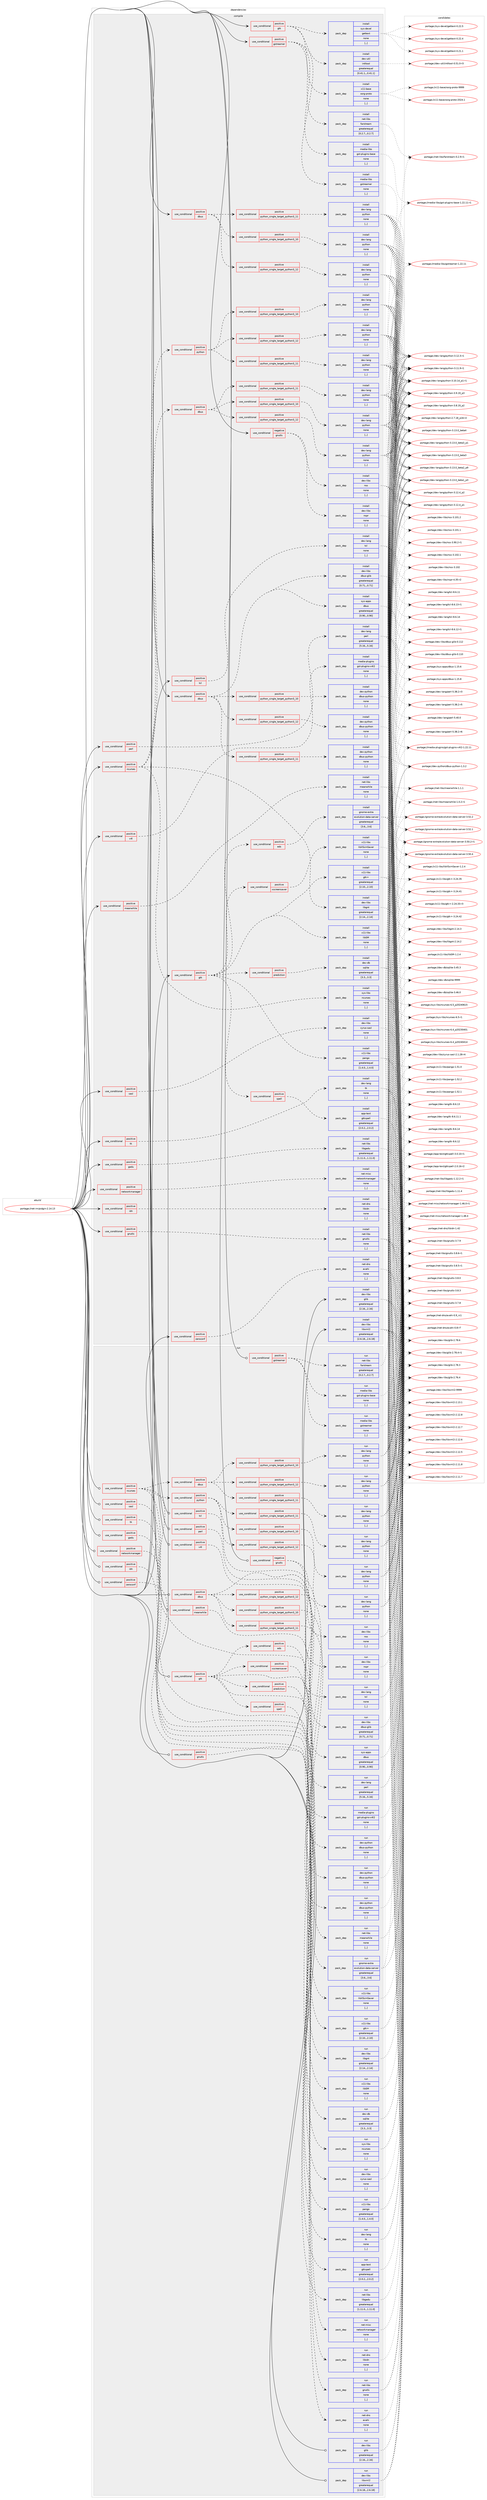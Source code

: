 digraph prolog {

# *************
# Graph options
# *************

newrank=true;
concentrate=true;
compound=true;
graph [rankdir=LR,fontname=Helvetica,fontsize=10,ranksep=1.5];#, ranksep=2.5, nodesep=0.2];
edge  [arrowhead=vee];
node  [fontname=Helvetica,fontsize=10];

# **********
# The ebuild
# **********

subgraph cluster_leftcol {
color=gray;
label=<<i>ebuild</i>>;
id [label="portage://net-im/pidgin-2.14.13", color=red, width=4, href="../net-im/pidgin-2.14.13.svg"];
}

# ****************
# The dependencies
# ****************

subgraph cluster_midcol {
color=gray;
label=<<i>dependencies</i>>;
subgraph cluster_compile {
fillcolor="#eeeeee";
style=filled;
label=<<i>compile</i>>;
subgraph cond91521 {
dependency352199 [label=<<TABLE BORDER="0" CELLBORDER="1" CELLSPACING="0" CELLPADDING="4"><TR><TD ROWSPAN="3" CELLPADDING="10">use_conditional</TD></TR><TR><TD>negative</TD></TR><TR><TD>gnutls</TD></TR></TABLE>>, shape=none, color=red];
subgraph pack258074 {
dependency352200 [label=<<TABLE BORDER="0" CELLBORDER="1" CELLSPACING="0" CELLPADDING="4" WIDTH="220"><TR><TD ROWSPAN="6" CELLPADDING="30">pack_dep</TD></TR><TR><TD WIDTH="110">install</TD></TR><TR><TD>dev-libs</TD></TR><TR><TD>nspr</TD></TR><TR><TD>none</TD></TR><TR><TD>[,,]</TD></TR></TABLE>>, shape=none, color=blue];
}
dependency352199:e -> dependency352200:w [weight=20,style="dashed",arrowhead="vee"];
subgraph pack258075 {
dependency352201 [label=<<TABLE BORDER="0" CELLBORDER="1" CELLSPACING="0" CELLPADDING="4" WIDTH="220"><TR><TD ROWSPAN="6" CELLPADDING="30">pack_dep</TD></TR><TR><TD WIDTH="110">install</TD></TR><TR><TD>dev-libs</TD></TR><TR><TD>nss</TD></TR><TR><TD>none</TD></TR><TR><TD>[,,]</TD></TR></TABLE>>, shape=none, color=blue];
}
dependency352199:e -> dependency352201:w [weight=20,style="dashed",arrowhead="vee"];
}
id:e -> dependency352199:w [weight=20,style="solid",arrowhead="vee"];
subgraph cond91522 {
dependency352202 [label=<<TABLE BORDER="0" CELLBORDER="1" CELLSPACING="0" CELLPADDING="4"><TR><TD ROWSPAN="3" CELLPADDING="10">use_conditional</TD></TR><TR><TD>positive</TD></TR><TR><TD>dbus</TD></TR></TABLE>>, shape=none, color=red];
subgraph cond91523 {
dependency352203 [label=<<TABLE BORDER="0" CELLBORDER="1" CELLSPACING="0" CELLPADDING="4"><TR><TD ROWSPAN="3" CELLPADDING="10">use_conditional</TD></TR><TR><TD>positive</TD></TR><TR><TD>python_single_target_python3_10</TD></TR></TABLE>>, shape=none, color=red];
subgraph pack258076 {
dependency352204 [label=<<TABLE BORDER="0" CELLBORDER="1" CELLSPACING="0" CELLPADDING="4" WIDTH="220"><TR><TD ROWSPAN="6" CELLPADDING="30">pack_dep</TD></TR><TR><TD WIDTH="110">install</TD></TR><TR><TD>dev-lang</TD></TR><TR><TD>python</TD></TR><TR><TD>none</TD></TR><TR><TD>[,,]</TD></TR></TABLE>>, shape=none, color=blue];
}
dependency352203:e -> dependency352204:w [weight=20,style="dashed",arrowhead="vee"];
}
dependency352202:e -> dependency352203:w [weight=20,style="dashed",arrowhead="vee"];
subgraph cond91524 {
dependency352205 [label=<<TABLE BORDER="0" CELLBORDER="1" CELLSPACING="0" CELLPADDING="4"><TR><TD ROWSPAN="3" CELLPADDING="10">use_conditional</TD></TR><TR><TD>positive</TD></TR><TR><TD>python_single_target_python3_11</TD></TR></TABLE>>, shape=none, color=red];
subgraph pack258077 {
dependency352206 [label=<<TABLE BORDER="0" CELLBORDER="1" CELLSPACING="0" CELLPADDING="4" WIDTH="220"><TR><TD ROWSPAN="6" CELLPADDING="30">pack_dep</TD></TR><TR><TD WIDTH="110">install</TD></TR><TR><TD>dev-lang</TD></TR><TR><TD>python</TD></TR><TR><TD>none</TD></TR><TR><TD>[,,]</TD></TR></TABLE>>, shape=none, color=blue];
}
dependency352205:e -> dependency352206:w [weight=20,style="dashed",arrowhead="vee"];
}
dependency352202:e -> dependency352205:w [weight=20,style="dashed",arrowhead="vee"];
subgraph cond91525 {
dependency352207 [label=<<TABLE BORDER="0" CELLBORDER="1" CELLSPACING="0" CELLPADDING="4"><TR><TD ROWSPAN="3" CELLPADDING="10">use_conditional</TD></TR><TR><TD>positive</TD></TR><TR><TD>python_single_target_python3_12</TD></TR></TABLE>>, shape=none, color=red];
subgraph pack258078 {
dependency352208 [label=<<TABLE BORDER="0" CELLBORDER="1" CELLSPACING="0" CELLPADDING="4" WIDTH="220"><TR><TD ROWSPAN="6" CELLPADDING="30">pack_dep</TD></TR><TR><TD WIDTH="110">install</TD></TR><TR><TD>dev-lang</TD></TR><TR><TD>python</TD></TR><TR><TD>none</TD></TR><TR><TD>[,,]</TD></TR></TABLE>>, shape=none, color=blue];
}
dependency352207:e -> dependency352208:w [weight=20,style="dashed",arrowhead="vee"];
}
dependency352202:e -> dependency352207:w [weight=20,style="dashed",arrowhead="vee"];
}
id:e -> dependency352202:w [weight=20,style="solid",arrowhead="vee"];
subgraph cond91526 {
dependency352209 [label=<<TABLE BORDER="0" CELLBORDER="1" CELLSPACING="0" CELLPADDING="4"><TR><TD ROWSPAN="3" CELLPADDING="10">use_conditional</TD></TR><TR><TD>positive</TD></TR><TR><TD>dbus</TD></TR></TABLE>>, shape=none, color=red];
subgraph pack258079 {
dependency352210 [label=<<TABLE BORDER="0" CELLBORDER="1" CELLSPACING="0" CELLPADDING="4" WIDTH="220"><TR><TD ROWSPAN="6" CELLPADDING="30">pack_dep</TD></TR><TR><TD WIDTH="110">install</TD></TR><TR><TD>dev-libs</TD></TR><TR><TD>dbus-glib</TD></TR><TR><TD>greaterequal</TD></TR><TR><TD>[0.71,,,0.71]</TD></TR></TABLE>>, shape=none, color=blue];
}
dependency352209:e -> dependency352210:w [weight=20,style="dashed",arrowhead="vee"];
subgraph pack258080 {
dependency352211 [label=<<TABLE BORDER="0" CELLBORDER="1" CELLSPACING="0" CELLPADDING="4" WIDTH="220"><TR><TD ROWSPAN="6" CELLPADDING="30">pack_dep</TD></TR><TR><TD WIDTH="110">install</TD></TR><TR><TD>sys-apps</TD></TR><TR><TD>dbus</TD></TR><TR><TD>greaterequal</TD></TR><TR><TD>[0.90,,,0.90]</TD></TR></TABLE>>, shape=none, color=blue];
}
dependency352209:e -> dependency352211:w [weight=20,style="dashed",arrowhead="vee"];
subgraph cond91527 {
dependency352212 [label=<<TABLE BORDER="0" CELLBORDER="1" CELLSPACING="0" CELLPADDING="4"><TR><TD ROWSPAN="3" CELLPADDING="10">use_conditional</TD></TR><TR><TD>positive</TD></TR><TR><TD>python_single_target_python3_10</TD></TR></TABLE>>, shape=none, color=red];
subgraph pack258081 {
dependency352213 [label=<<TABLE BORDER="0" CELLBORDER="1" CELLSPACING="0" CELLPADDING="4" WIDTH="220"><TR><TD ROWSPAN="6" CELLPADDING="30">pack_dep</TD></TR><TR><TD WIDTH="110">install</TD></TR><TR><TD>dev-python</TD></TR><TR><TD>dbus-python</TD></TR><TR><TD>none</TD></TR><TR><TD>[,,]</TD></TR></TABLE>>, shape=none, color=blue];
}
dependency352212:e -> dependency352213:w [weight=20,style="dashed",arrowhead="vee"];
}
dependency352209:e -> dependency352212:w [weight=20,style="dashed",arrowhead="vee"];
subgraph cond91528 {
dependency352214 [label=<<TABLE BORDER="0" CELLBORDER="1" CELLSPACING="0" CELLPADDING="4"><TR><TD ROWSPAN="3" CELLPADDING="10">use_conditional</TD></TR><TR><TD>positive</TD></TR><TR><TD>python_single_target_python3_11</TD></TR></TABLE>>, shape=none, color=red];
subgraph pack258082 {
dependency352215 [label=<<TABLE BORDER="0" CELLBORDER="1" CELLSPACING="0" CELLPADDING="4" WIDTH="220"><TR><TD ROWSPAN="6" CELLPADDING="30">pack_dep</TD></TR><TR><TD WIDTH="110">install</TD></TR><TR><TD>dev-python</TD></TR><TR><TD>dbus-python</TD></TR><TR><TD>none</TD></TR><TR><TD>[,,]</TD></TR></TABLE>>, shape=none, color=blue];
}
dependency352214:e -> dependency352215:w [weight=20,style="dashed",arrowhead="vee"];
}
dependency352209:e -> dependency352214:w [weight=20,style="dashed",arrowhead="vee"];
subgraph cond91529 {
dependency352216 [label=<<TABLE BORDER="0" CELLBORDER="1" CELLSPACING="0" CELLPADDING="4"><TR><TD ROWSPAN="3" CELLPADDING="10">use_conditional</TD></TR><TR><TD>positive</TD></TR><TR><TD>python_single_target_python3_12</TD></TR></TABLE>>, shape=none, color=red];
subgraph pack258083 {
dependency352217 [label=<<TABLE BORDER="0" CELLBORDER="1" CELLSPACING="0" CELLPADDING="4" WIDTH="220"><TR><TD ROWSPAN="6" CELLPADDING="30">pack_dep</TD></TR><TR><TD WIDTH="110">install</TD></TR><TR><TD>dev-python</TD></TR><TR><TD>dbus-python</TD></TR><TR><TD>none</TD></TR><TR><TD>[,,]</TD></TR></TABLE>>, shape=none, color=blue];
}
dependency352216:e -> dependency352217:w [weight=20,style="dashed",arrowhead="vee"];
}
dependency352209:e -> dependency352216:w [weight=20,style="dashed",arrowhead="vee"];
}
id:e -> dependency352209:w [weight=20,style="solid",arrowhead="vee"];
subgraph cond91530 {
dependency352218 [label=<<TABLE BORDER="0" CELLBORDER="1" CELLSPACING="0" CELLPADDING="4"><TR><TD ROWSPAN="3" CELLPADDING="10">use_conditional</TD></TR><TR><TD>positive</TD></TR><TR><TD>gadu</TD></TR></TABLE>>, shape=none, color=red];
subgraph pack258084 {
dependency352219 [label=<<TABLE BORDER="0" CELLBORDER="1" CELLSPACING="0" CELLPADDING="4" WIDTH="220"><TR><TD ROWSPAN="6" CELLPADDING="30">pack_dep</TD></TR><TR><TD WIDTH="110">install</TD></TR><TR><TD>net-libs</TD></TR><TR><TD>libgadu</TD></TR><TR><TD>greaterequal</TD></TR><TR><TD>[1.11.0,,,1.11.0]</TD></TR></TABLE>>, shape=none, color=blue];
}
dependency352218:e -> dependency352219:w [weight=20,style="dashed",arrowhead="vee"];
}
id:e -> dependency352218:w [weight=20,style="solid",arrowhead="vee"];
subgraph cond91531 {
dependency352220 [label=<<TABLE BORDER="0" CELLBORDER="1" CELLSPACING="0" CELLPADDING="4"><TR><TD ROWSPAN="3" CELLPADDING="10">use_conditional</TD></TR><TR><TD>positive</TD></TR><TR><TD>gnutls</TD></TR></TABLE>>, shape=none, color=red];
subgraph pack258085 {
dependency352221 [label=<<TABLE BORDER="0" CELLBORDER="1" CELLSPACING="0" CELLPADDING="4" WIDTH="220"><TR><TD ROWSPAN="6" CELLPADDING="30">pack_dep</TD></TR><TR><TD WIDTH="110">install</TD></TR><TR><TD>net-libs</TD></TR><TR><TD>gnutls</TD></TR><TR><TD>none</TD></TR><TR><TD>[,,]</TD></TR></TABLE>>, shape=none, color=blue];
}
dependency352220:e -> dependency352221:w [weight=20,style="dashed",arrowhead="vee"];
}
id:e -> dependency352220:w [weight=20,style="solid",arrowhead="vee"];
subgraph cond91532 {
dependency352222 [label=<<TABLE BORDER="0" CELLBORDER="1" CELLSPACING="0" CELLPADDING="4"><TR><TD ROWSPAN="3" CELLPADDING="10">use_conditional</TD></TR><TR><TD>positive</TD></TR><TR><TD>gstreamer</TD></TR></TABLE>>, shape=none, color=red];
subgraph pack258086 {
dependency352223 [label=<<TABLE BORDER="0" CELLBORDER="1" CELLSPACING="0" CELLPADDING="4" WIDTH="220"><TR><TD ROWSPAN="6" CELLPADDING="30">pack_dep</TD></TR><TR><TD WIDTH="110">install</TD></TR><TR><TD>media-libs</TD></TR><TR><TD>gstreamer</TD></TR><TR><TD>none</TD></TR><TR><TD>[,,]</TD></TR></TABLE>>, shape=none, color=blue];
}
dependency352222:e -> dependency352223:w [weight=20,style="dashed",arrowhead="vee"];
subgraph pack258087 {
dependency352224 [label=<<TABLE BORDER="0" CELLBORDER="1" CELLSPACING="0" CELLPADDING="4" WIDTH="220"><TR><TD ROWSPAN="6" CELLPADDING="30">pack_dep</TD></TR><TR><TD WIDTH="110">install</TD></TR><TR><TD>media-libs</TD></TR><TR><TD>gst-plugins-base</TD></TR><TR><TD>none</TD></TR><TR><TD>[,,]</TD></TR></TABLE>>, shape=none, color=blue];
}
dependency352222:e -> dependency352224:w [weight=20,style="dashed",arrowhead="vee"];
subgraph pack258088 {
dependency352225 [label=<<TABLE BORDER="0" CELLBORDER="1" CELLSPACING="0" CELLPADDING="4" WIDTH="220"><TR><TD ROWSPAN="6" CELLPADDING="30">pack_dep</TD></TR><TR><TD WIDTH="110">install</TD></TR><TR><TD>net-libs</TD></TR><TR><TD>farstream</TD></TR><TR><TD>greaterequal</TD></TR><TR><TD>[0.2.7,,,0.2.7]</TD></TR></TABLE>>, shape=none, color=blue];
}
dependency352222:e -> dependency352225:w [weight=20,style="dashed",arrowhead="vee"];
}
id:e -> dependency352222:w [weight=20,style="solid",arrowhead="vee"];
subgraph cond91533 {
dependency352226 [label=<<TABLE BORDER="0" CELLBORDER="1" CELLSPACING="0" CELLPADDING="4"><TR><TD ROWSPAN="3" CELLPADDING="10">use_conditional</TD></TR><TR><TD>positive</TD></TR><TR><TD>gtk</TD></TR></TABLE>>, shape=none, color=red];
subgraph pack258089 {
dependency352227 [label=<<TABLE BORDER="0" CELLBORDER="1" CELLSPACING="0" CELLPADDING="4" WIDTH="220"><TR><TD ROWSPAN="6" CELLPADDING="30">pack_dep</TD></TR><TR><TD WIDTH="110">install</TD></TR><TR><TD>x11-base</TD></TR><TR><TD>xorg-proto</TD></TR><TR><TD>none</TD></TR><TR><TD>[,,]</TD></TR></TABLE>>, shape=none, color=blue];
}
dependency352226:e -> dependency352227:w [weight=20,style="dashed",arrowhead="vee"];
subgraph pack258090 {
dependency352228 [label=<<TABLE BORDER="0" CELLBORDER="1" CELLSPACING="0" CELLPADDING="4" WIDTH="220"><TR><TD ROWSPAN="6" CELLPADDING="30">pack_dep</TD></TR><TR><TD WIDTH="110">install</TD></TR><TR><TD>dev-util</TD></TR><TR><TD>intltool</TD></TR><TR><TD>greaterequal</TD></TR><TR><TD>[0.41.1,,,0.41.1]</TD></TR></TABLE>>, shape=none, color=blue];
}
dependency352226:e -> dependency352228:w [weight=20,style="dashed",arrowhead="vee"];
subgraph pack258091 {
dependency352229 [label=<<TABLE BORDER="0" CELLBORDER="1" CELLSPACING="0" CELLPADDING="4" WIDTH="220"><TR><TD ROWSPAN="6" CELLPADDING="30">pack_dep</TD></TR><TR><TD WIDTH="110">install</TD></TR><TR><TD>sys-devel</TD></TR><TR><TD>gettext</TD></TR><TR><TD>none</TD></TR><TR><TD>[,,]</TD></TR></TABLE>>, shape=none, color=blue];
}
dependency352226:e -> dependency352229:w [weight=20,style="dashed",arrowhead="vee"];
}
id:e -> dependency352226:w [weight=20,style="solid",arrowhead="vee"];
subgraph cond91534 {
dependency352230 [label=<<TABLE BORDER="0" CELLBORDER="1" CELLSPACING="0" CELLPADDING="4"><TR><TD ROWSPAN="3" CELLPADDING="10">use_conditional</TD></TR><TR><TD>positive</TD></TR><TR><TD>gtk</TD></TR></TABLE>>, shape=none, color=red];
subgraph pack258092 {
dependency352231 [label=<<TABLE BORDER="0" CELLBORDER="1" CELLSPACING="0" CELLPADDING="4" WIDTH="220"><TR><TD ROWSPAN="6" CELLPADDING="30">pack_dep</TD></TR><TR><TD WIDTH="110">install</TD></TR><TR><TD>x11-libs</TD></TR><TR><TD>gtk+</TD></TR><TR><TD>greaterequal</TD></TR><TR><TD>[2.10,,,2.10]</TD></TR></TABLE>>, shape=none, color=blue];
}
dependency352230:e -> dependency352231:w [weight=20,style="dashed",arrowhead="vee"];
subgraph pack258093 {
dependency352232 [label=<<TABLE BORDER="0" CELLBORDER="1" CELLSPACING="0" CELLPADDING="4" WIDTH="220"><TR><TD ROWSPAN="6" CELLPADDING="30">pack_dep</TD></TR><TR><TD WIDTH="110">install</TD></TR><TR><TD>x11-libs</TD></TR><TR><TD>libSM</TD></TR><TR><TD>none</TD></TR><TR><TD>[,,]</TD></TR></TABLE>>, shape=none, color=blue];
}
dependency352230:e -> dependency352232:w [weight=20,style="dashed",arrowhead="vee"];
subgraph pack258094 {
dependency352233 [label=<<TABLE BORDER="0" CELLBORDER="1" CELLSPACING="0" CELLPADDING="4" WIDTH="220"><TR><TD ROWSPAN="6" CELLPADDING="30">pack_dep</TD></TR><TR><TD WIDTH="110">install</TD></TR><TR><TD>x11-libs</TD></TR><TR><TD>pango</TD></TR><TR><TD>greaterequal</TD></TR><TR><TD>[1.4.0,,,1.4.0]</TD></TR></TABLE>>, shape=none, color=blue];
}
dependency352230:e -> dependency352233:w [weight=20,style="dashed",arrowhead="vee"];
subgraph cond91535 {
dependency352234 [label=<<TABLE BORDER="0" CELLBORDER="1" CELLSPACING="0" CELLPADDING="4"><TR><TD ROWSPAN="3" CELLPADDING="10">use_conditional</TD></TR><TR><TD>positive</TD></TR><TR><TD>xscreensaver</TD></TR></TABLE>>, shape=none, color=red];
subgraph pack258095 {
dependency352235 [label=<<TABLE BORDER="0" CELLBORDER="1" CELLSPACING="0" CELLPADDING="4" WIDTH="220"><TR><TD ROWSPAN="6" CELLPADDING="30">pack_dep</TD></TR><TR><TD WIDTH="110">install</TD></TR><TR><TD>x11-libs</TD></TR><TR><TD>libXScrnSaver</TD></TR><TR><TD>none</TD></TR><TR><TD>[,,]</TD></TR></TABLE>>, shape=none, color=blue];
}
dependency352234:e -> dependency352235:w [weight=20,style="dashed",arrowhead="vee"];
}
dependency352230:e -> dependency352234:w [weight=20,style="dashed",arrowhead="vee"];
subgraph cond91536 {
dependency352236 [label=<<TABLE BORDER="0" CELLBORDER="1" CELLSPACING="0" CELLPADDING="4"><TR><TD ROWSPAN="3" CELLPADDING="10">use_conditional</TD></TR><TR><TD>positive</TD></TR><TR><TD>spell</TD></TR></TABLE>>, shape=none, color=red];
subgraph pack258096 {
dependency352237 [label=<<TABLE BORDER="0" CELLBORDER="1" CELLSPACING="0" CELLPADDING="4" WIDTH="220"><TR><TD ROWSPAN="6" CELLPADDING="30">pack_dep</TD></TR><TR><TD WIDTH="110">install</TD></TR><TR><TD>app-text</TD></TR><TR><TD>gtkspell</TD></TR><TR><TD>greaterequal</TD></TR><TR><TD>[2.0.2,,,2.0.2]</TD></TR></TABLE>>, shape=none, color=blue];
}
dependency352236:e -> dependency352237:w [weight=20,style="dashed",arrowhead="vee"];
}
dependency352230:e -> dependency352236:w [weight=20,style="dashed",arrowhead="vee"];
subgraph cond91537 {
dependency352238 [label=<<TABLE BORDER="0" CELLBORDER="1" CELLSPACING="0" CELLPADDING="4"><TR><TD ROWSPAN="3" CELLPADDING="10">use_conditional</TD></TR><TR><TD>positive</TD></TR><TR><TD>eds</TD></TR></TABLE>>, shape=none, color=red];
subgraph pack258097 {
dependency352239 [label=<<TABLE BORDER="0" CELLBORDER="1" CELLSPACING="0" CELLPADDING="4" WIDTH="220"><TR><TD ROWSPAN="6" CELLPADDING="30">pack_dep</TD></TR><TR><TD WIDTH="110">install</TD></TR><TR><TD>gnome-extra</TD></TR><TR><TD>evolution-data-server</TD></TR><TR><TD>greaterequal</TD></TR><TR><TD>[3.6,,,3.6]</TD></TR></TABLE>>, shape=none, color=blue];
}
dependency352238:e -> dependency352239:w [weight=20,style="dashed",arrowhead="vee"];
}
dependency352230:e -> dependency352238:w [weight=20,style="dashed",arrowhead="vee"];
subgraph cond91538 {
dependency352240 [label=<<TABLE BORDER="0" CELLBORDER="1" CELLSPACING="0" CELLPADDING="4"><TR><TD ROWSPAN="3" CELLPADDING="10">use_conditional</TD></TR><TR><TD>positive</TD></TR><TR><TD>prediction</TD></TR></TABLE>>, shape=none, color=red];
subgraph pack258098 {
dependency352241 [label=<<TABLE BORDER="0" CELLBORDER="1" CELLSPACING="0" CELLPADDING="4" WIDTH="220"><TR><TD ROWSPAN="6" CELLPADDING="30">pack_dep</TD></TR><TR><TD WIDTH="110">install</TD></TR><TR><TD>dev-db</TD></TR><TR><TD>sqlite</TD></TR><TR><TD>greaterequal</TD></TR><TR><TD>[3.3,,,3.3]</TD></TR></TABLE>>, shape=none, color=blue];
}
dependency352240:e -> dependency352241:w [weight=20,style="dashed",arrowhead="vee"];
}
dependency352230:e -> dependency352240:w [weight=20,style="dashed",arrowhead="vee"];
}
id:e -> dependency352230:w [weight=20,style="solid",arrowhead="vee"];
subgraph cond91539 {
dependency352242 [label=<<TABLE BORDER="0" CELLBORDER="1" CELLSPACING="0" CELLPADDING="4"><TR><TD ROWSPAN="3" CELLPADDING="10">use_conditional</TD></TR><TR><TD>positive</TD></TR><TR><TD>idn</TD></TR></TABLE>>, shape=none, color=red];
subgraph pack258099 {
dependency352243 [label=<<TABLE BORDER="0" CELLBORDER="1" CELLSPACING="0" CELLPADDING="4" WIDTH="220"><TR><TD ROWSPAN="6" CELLPADDING="30">pack_dep</TD></TR><TR><TD WIDTH="110">install</TD></TR><TR><TD>net-dns</TD></TR><TR><TD>libidn</TD></TR><TR><TD>none</TD></TR><TR><TD>[,,]</TD></TR></TABLE>>, shape=none, color=blue];
}
dependency352242:e -> dependency352243:w [weight=20,style="dashed",arrowhead="vee"];
}
id:e -> dependency352242:w [weight=20,style="solid",arrowhead="vee"];
subgraph cond91540 {
dependency352244 [label=<<TABLE BORDER="0" CELLBORDER="1" CELLSPACING="0" CELLPADDING="4"><TR><TD ROWSPAN="3" CELLPADDING="10">use_conditional</TD></TR><TR><TD>positive</TD></TR><TR><TD>meanwhile</TD></TR></TABLE>>, shape=none, color=red];
subgraph pack258100 {
dependency352245 [label=<<TABLE BORDER="0" CELLBORDER="1" CELLSPACING="0" CELLPADDING="4" WIDTH="220"><TR><TD ROWSPAN="6" CELLPADDING="30">pack_dep</TD></TR><TR><TD WIDTH="110">install</TD></TR><TR><TD>net-libs</TD></TR><TR><TD>meanwhile</TD></TR><TR><TD>none</TD></TR><TR><TD>[,,]</TD></TR></TABLE>>, shape=none, color=blue];
}
dependency352244:e -> dependency352245:w [weight=20,style="dashed",arrowhead="vee"];
}
id:e -> dependency352244:w [weight=20,style="solid",arrowhead="vee"];
subgraph cond91541 {
dependency352246 [label=<<TABLE BORDER="0" CELLBORDER="1" CELLSPACING="0" CELLPADDING="4"><TR><TD ROWSPAN="3" CELLPADDING="10">use_conditional</TD></TR><TR><TD>positive</TD></TR><TR><TD>ncurses</TD></TR></TABLE>>, shape=none, color=red];
subgraph pack258101 {
dependency352247 [label=<<TABLE BORDER="0" CELLBORDER="1" CELLSPACING="0" CELLPADDING="4" WIDTH="220"><TR><TD ROWSPAN="6" CELLPADDING="30">pack_dep</TD></TR><TR><TD WIDTH="110">install</TD></TR><TR><TD>dev-libs</TD></TR><TR><TD>libgnt</TD></TR><TR><TD>greaterequal</TD></TR><TR><TD>[2.14,,,2.14]</TD></TR></TABLE>>, shape=none, color=blue];
}
dependency352246:e -> dependency352247:w [weight=20,style="dashed",arrowhead="vee"];
subgraph pack258102 {
dependency352248 [label=<<TABLE BORDER="0" CELLBORDER="1" CELLSPACING="0" CELLPADDING="4" WIDTH="220"><TR><TD ROWSPAN="6" CELLPADDING="30">pack_dep</TD></TR><TR><TD WIDTH="110">install</TD></TR><TR><TD>sys-libs</TD></TR><TR><TD>ncurses</TD></TR><TR><TD>none</TD></TR><TR><TD>[,,]</TD></TR></TABLE>>, shape=none, color=blue];
}
dependency352246:e -> dependency352248:w [weight=20,style="dashed",arrowhead="vee"];
subgraph cond91542 {
dependency352249 [label=<<TABLE BORDER="0" CELLBORDER="1" CELLSPACING="0" CELLPADDING="4"><TR><TD ROWSPAN="3" CELLPADDING="10">use_conditional</TD></TR><TR><TD>positive</TD></TR><TR><TD>dbus</TD></TR></TABLE>>, shape=none, color=red];
subgraph cond91543 {
dependency352250 [label=<<TABLE BORDER="0" CELLBORDER="1" CELLSPACING="0" CELLPADDING="4"><TR><TD ROWSPAN="3" CELLPADDING="10">use_conditional</TD></TR><TR><TD>positive</TD></TR><TR><TD>python_single_target_python3_10</TD></TR></TABLE>>, shape=none, color=red];
subgraph pack258103 {
dependency352251 [label=<<TABLE BORDER="0" CELLBORDER="1" CELLSPACING="0" CELLPADDING="4" WIDTH="220"><TR><TD ROWSPAN="6" CELLPADDING="30">pack_dep</TD></TR><TR><TD WIDTH="110">install</TD></TR><TR><TD>dev-lang</TD></TR><TR><TD>python</TD></TR><TR><TD>none</TD></TR><TR><TD>[,,]</TD></TR></TABLE>>, shape=none, color=blue];
}
dependency352250:e -> dependency352251:w [weight=20,style="dashed",arrowhead="vee"];
}
dependency352249:e -> dependency352250:w [weight=20,style="dashed",arrowhead="vee"];
subgraph cond91544 {
dependency352252 [label=<<TABLE BORDER="0" CELLBORDER="1" CELLSPACING="0" CELLPADDING="4"><TR><TD ROWSPAN="3" CELLPADDING="10">use_conditional</TD></TR><TR><TD>positive</TD></TR><TR><TD>python_single_target_python3_11</TD></TR></TABLE>>, shape=none, color=red];
subgraph pack258104 {
dependency352253 [label=<<TABLE BORDER="0" CELLBORDER="1" CELLSPACING="0" CELLPADDING="4" WIDTH="220"><TR><TD ROWSPAN="6" CELLPADDING="30">pack_dep</TD></TR><TR><TD WIDTH="110">install</TD></TR><TR><TD>dev-lang</TD></TR><TR><TD>python</TD></TR><TR><TD>none</TD></TR><TR><TD>[,,]</TD></TR></TABLE>>, shape=none, color=blue];
}
dependency352252:e -> dependency352253:w [weight=20,style="dashed",arrowhead="vee"];
}
dependency352249:e -> dependency352252:w [weight=20,style="dashed",arrowhead="vee"];
subgraph cond91545 {
dependency352254 [label=<<TABLE BORDER="0" CELLBORDER="1" CELLSPACING="0" CELLPADDING="4"><TR><TD ROWSPAN="3" CELLPADDING="10">use_conditional</TD></TR><TR><TD>positive</TD></TR><TR><TD>python_single_target_python3_12</TD></TR></TABLE>>, shape=none, color=red];
subgraph pack258105 {
dependency352255 [label=<<TABLE BORDER="0" CELLBORDER="1" CELLSPACING="0" CELLPADDING="4" WIDTH="220"><TR><TD ROWSPAN="6" CELLPADDING="30">pack_dep</TD></TR><TR><TD WIDTH="110">install</TD></TR><TR><TD>dev-lang</TD></TR><TR><TD>python</TD></TR><TR><TD>none</TD></TR><TR><TD>[,,]</TD></TR></TABLE>>, shape=none, color=blue];
}
dependency352254:e -> dependency352255:w [weight=20,style="dashed",arrowhead="vee"];
}
dependency352249:e -> dependency352254:w [weight=20,style="dashed",arrowhead="vee"];
}
dependency352246:e -> dependency352249:w [weight=20,style="dashed",arrowhead="vee"];
subgraph cond91546 {
dependency352256 [label=<<TABLE BORDER="0" CELLBORDER="1" CELLSPACING="0" CELLPADDING="4"><TR><TD ROWSPAN="3" CELLPADDING="10">use_conditional</TD></TR><TR><TD>positive</TD></TR><TR><TD>python</TD></TR></TABLE>>, shape=none, color=red];
subgraph cond91547 {
dependency352257 [label=<<TABLE BORDER="0" CELLBORDER="1" CELLSPACING="0" CELLPADDING="4"><TR><TD ROWSPAN="3" CELLPADDING="10">use_conditional</TD></TR><TR><TD>positive</TD></TR><TR><TD>python_single_target_python3_10</TD></TR></TABLE>>, shape=none, color=red];
subgraph pack258106 {
dependency352258 [label=<<TABLE BORDER="0" CELLBORDER="1" CELLSPACING="0" CELLPADDING="4" WIDTH="220"><TR><TD ROWSPAN="6" CELLPADDING="30">pack_dep</TD></TR><TR><TD WIDTH="110">install</TD></TR><TR><TD>dev-lang</TD></TR><TR><TD>python</TD></TR><TR><TD>none</TD></TR><TR><TD>[,,]</TD></TR></TABLE>>, shape=none, color=blue];
}
dependency352257:e -> dependency352258:w [weight=20,style="dashed",arrowhead="vee"];
}
dependency352256:e -> dependency352257:w [weight=20,style="dashed",arrowhead="vee"];
subgraph cond91548 {
dependency352259 [label=<<TABLE BORDER="0" CELLBORDER="1" CELLSPACING="0" CELLPADDING="4"><TR><TD ROWSPAN="3" CELLPADDING="10">use_conditional</TD></TR><TR><TD>positive</TD></TR><TR><TD>python_single_target_python3_11</TD></TR></TABLE>>, shape=none, color=red];
subgraph pack258107 {
dependency352260 [label=<<TABLE BORDER="0" CELLBORDER="1" CELLSPACING="0" CELLPADDING="4" WIDTH="220"><TR><TD ROWSPAN="6" CELLPADDING="30">pack_dep</TD></TR><TR><TD WIDTH="110">install</TD></TR><TR><TD>dev-lang</TD></TR><TR><TD>python</TD></TR><TR><TD>none</TD></TR><TR><TD>[,,]</TD></TR></TABLE>>, shape=none, color=blue];
}
dependency352259:e -> dependency352260:w [weight=20,style="dashed",arrowhead="vee"];
}
dependency352256:e -> dependency352259:w [weight=20,style="dashed",arrowhead="vee"];
subgraph cond91549 {
dependency352261 [label=<<TABLE BORDER="0" CELLBORDER="1" CELLSPACING="0" CELLPADDING="4"><TR><TD ROWSPAN="3" CELLPADDING="10">use_conditional</TD></TR><TR><TD>positive</TD></TR><TR><TD>python_single_target_python3_12</TD></TR></TABLE>>, shape=none, color=red];
subgraph pack258108 {
dependency352262 [label=<<TABLE BORDER="0" CELLBORDER="1" CELLSPACING="0" CELLPADDING="4" WIDTH="220"><TR><TD ROWSPAN="6" CELLPADDING="30">pack_dep</TD></TR><TR><TD WIDTH="110">install</TD></TR><TR><TD>dev-lang</TD></TR><TR><TD>python</TD></TR><TR><TD>none</TD></TR><TR><TD>[,,]</TD></TR></TABLE>>, shape=none, color=blue];
}
dependency352261:e -> dependency352262:w [weight=20,style="dashed",arrowhead="vee"];
}
dependency352256:e -> dependency352261:w [weight=20,style="dashed",arrowhead="vee"];
}
dependency352246:e -> dependency352256:w [weight=20,style="dashed",arrowhead="vee"];
}
id:e -> dependency352246:w [weight=20,style="solid",arrowhead="vee"];
subgraph cond91550 {
dependency352263 [label=<<TABLE BORDER="0" CELLBORDER="1" CELLSPACING="0" CELLPADDING="4"><TR><TD ROWSPAN="3" CELLPADDING="10">use_conditional</TD></TR><TR><TD>positive</TD></TR><TR><TD>networkmanager</TD></TR></TABLE>>, shape=none, color=red];
subgraph pack258109 {
dependency352264 [label=<<TABLE BORDER="0" CELLBORDER="1" CELLSPACING="0" CELLPADDING="4" WIDTH="220"><TR><TD ROWSPAN="6" CELLPADDING="30">pack_dep</TD></TR><TR><TD WIDTH="110">install</TD></TR><TR><TD>net-misc</TD></TR><TR><TD>networkmanager</TD></TR><TR><TD>none</TD></TR><TR><TD>[,,]</TD></TR></TABLE>>, shape=none, color=blue];
}
dependency352263:e -> dependency352264:w [weight=20,style="dashed",arrowhead="vee"];
}
id:e -> dependency352263:w [weight=20,style="solid",arrowhead="vee"];
subgraph cond91551 {
dependency352265 [label=<<TABLE BORDER="0" CELLBORDER="1" CELLSPACING="0" CELLPADDING="4"><TR><TD ROWSPAN="3" CELLPADDING="10">use_conditional</TD></TR><TR><TD>positive</TD></TR><TR><TD>perl</TD></TR></TABLE>>, shape=none, color=red];
subgraph pack258110 {
dependency352266 [label=<<TABLE BORDER="0" CELLBORDER="1" CELLSPACING="0" CELLPADDING="4" WIDTH="220"><TR><TD ROWSPAN="6" CELLPADDING="30">pack_dep</TD></TR><TR><TD WIDTH="110">install</TD></TR><TR><TD>dev-lang</TD></TR><TR><TD>perl</TD></TR><TR><TD>greaterequal</TD></TR><TR><TD>[5.16,,,5.16]</TD></TR></TABLE>>, shape=none, color=blue];
}
dependency352265:e -> dependency352266:w [weight=20,style="dashed",arrowhead="vee"];
}
id:e -> dependency352265:w [weight=20,style="solid",arrowhead="vee"];
subgraph cond91552 {
dependency352267 [label=<<TABLE BORDER="0" CELLBORDER="1" CELLSPACING="0" CELLPADDING="4"><TR><TD ROWSPAN="3" CELLPADDING="10">use_conditional</TD></TR><TR><TD>positive</TD></TR><TR><TD>sasl</TD></TR></TABLE>>, shape=none, color=red];
subgraph pack258111 {
dependency352268 [label=<<TABLE BORDER="0" CELLBORDER="1" CELLSPACING="0" CELLPADDING="4" WIDTH="220"><TR><TD ROWSPAN="6" CELLPADDING="30">pack_dep</TD></TR><TR><TD WIDTH="110">install</TD></TR><TR><TD>dev-libs</TD></TR><TR><TD>cyrus-sasl</TD></TR><TR><TD>none</TD></TR><TR><TD>[,,]</TD></TR></TABLE>>, shape=none, color=blue];
}
dependency352267:e -> dependency352268:w [weight=20,style="dashed",arrowhead="vee"];
}
id:e -> dependency352267:w [weight=20,style="solid",arrowhead="vee"];
subgraph cond91553 {
dependency352269 [label=<<TABLE BORDER="0" CELLBORDER="1" CELLSPACING="0" CELLPADDING="4"><TR><TD ROWSPAN="3" CELLPADDING="10">use_conditional</TD></TR><TR><TD>positive</TD></TR><TR><TD>tcl</TD></TR></TABLE>>, shape=none, color=red];
subgraph pack258112 {
dependency352270 [label=<<TABLE BORDER="0" CELLBORDER="1" CELLSPACING="0" CELLPADDING="4" WIDTH="220"><TR><TD ROWSPAN="6" CELLPADDING="30">pack_dep</TD></TR><TR><TD WIDTH="110">install</TD></TR><TR><TD>dev-lang</TD></TR><TR><TD>tcl</TD></TR><TR><TD>none</TD></TR><TR><TD>[,,]</TD></TR></TABLE>>, shape=none, color=blue];
}
dependency352269:e -> dependency352270:w [weight=20,style="dashed",arrowhead="vee"];
}
id:e -> dependency352269:w [weight=20,style="solid",arrowhead="vee"];
subgraph cond91554 {
dependency352271 [label=<<TABLE BORDER="0" CELLBORDER="1" CELLSPACING="0" CELLPADDING="4"><TR><TD ROWSPAN="3" CELLPADDING="10">use_conditional</TD></TR><TR><TD>positive</TD></TR><TR><TD>tk</TD></TR></TABLE>>, shape=none, color=red];
subgraph pack258113 {
dependency352272 [label=<<TABLE BORDER="0" CELLBORDER="1" CELLSPACING="0" CELLPADDING="4" WIDTH="220"><TR><TD ROWSPAN="6" CELLPADDING="30">pack_dep</TD></TR><TR><TD WIDTH="110">install</TD></TR><TR><TD>dev-lang</TD></TR><TR><TD>tk</TD></TR><TR><TD>none</TD></TR><TR><TD>[,,]</TD></TR></TABLE>>, shape=none, color=blue];
}
dependency352271:e -> dependency352272:w [weight=20,style="dashed",arrowhead="vee"];
}
id:e -> dependency352271:w [weight=20,style="solid",arrowhead="vee"];
subgraph cond91555 {
dependency352273 [label=<<TABLE BORDER="0" CELLBORDER="1" CELLSPACING="0" CELLPADDING="4"><TR><TD ROWSPAN="3" CELLPADDING="10">use_conditional</TD></TR><TR><TD>positive</TD></TR><TR><TD>v4l</TD></TR></TABLE>>, shape=none, color=red];
subgraph pack258114 {
dependency352274 [label=<<TABLE BORDER="0" CELLBORDER="1" CELLSPACING="0" CELLPADDING="4" WIDTH="220"><TR><TD ROWSPAN="6" CELLPADDING="30">pack_dep</TD></TR><TR><TD WIDTH="110">install</TD></TR><TR><TD>media-plugins</TD></TR><TR><TD>gst-plugins-v4l2</TD></TR><TR><TD>none</TD></TR><TR><TD>[,,]</TD></TR></TABLE>>, shape=none, color=blue];
}
dependency352273:e -> dependency352274:w [weight=20,style="dashed",arrowhead="vee"];
}
id:e -> dependency352273:w [weight=20,style="solid",arrowhead="vee"];
subgraph cond91556 {
dependency352275 [label=<<TABLE BORDER="0" CELLBORDER="1" CELLSPACING="0" CELLPADDING="4"><TR><TD ROWSPAN="3" CELLPADDING="10">use_conditional</TD></TR><TR><TD>positive</TD></TR><TR><TD>zeroconf</TD></TR></TABLE>>, shape=none, color=red];
subgraph pack258115 {
dependency352276 [label=<<TABLE BORDER="0" CELLBORDER="1" CELLSPACING="0" CELLPADDING="4" WIDTH="220"><TR><TD ROWSPAN="6" CELLPADDING="30">pack_dep</TD></TR><TR><TD WIDTH="110">install</TD></TR><TR><TD>net-dns</TD></TR><TR><TD>avahi</TD></TR><TR><TD>none</TD></TR><TR><TD>[,,]</TD></TR></TABLE>>, shape=none, color=blue];
}
dependency352275:e -> dependency352276:w [weight=20,style="dashed",arrowhead="vee"];
}
id:e -> dependency352275:w [weight=20,style="solid",arrowhead="vee"];
subgraph pack258116 {
dependency352277 [label=<<TABLE BORDER="0" CELLBORDER="1" CELLSPACING="0" CELLPADDING="4" WIDTH="220"><TR><TD ROWSPAN="6" CELLPADDING="30">pack_dep</TD></TR><TR><TD WIDTH="110">install</TD></TR><TR><TD>dev-libs</TD></TR><TR><TD>glib</TD></TR><TR><TD>greaterequal</TD></TR><TR><TD>[2.16,,,2.16]</TD></TR></TABLE>>, shape=none, color=blue];
}
id:e -> dependency352277:w [weight=20,style="solid",arrowhead="vee"];
subgraph pack258117 {
dependency352278 [label=<<TABLE BORDER="0" CELLBORDER="1" CELLSPACING="0" CELLPADDING="4" WIDTH="220"><TR><TD ROWSPAN="6" CELLPADDING="30">pack_dep</TD></TR><TR><TD WIDTH="110">install</TD></TR><TR><TD>dev-libs</TD></TR><TR><TD>libxml2</TD></TR><TR><TD>greaterequal</TD></TR><TR><TD>[2.6.18,,,2.6.18]</TD></TR></TABLE>>, shape=none, color=blue];
}
id:e -> dependency352278:w [weight=20,style="solid",arrowhead="vee"];
}
subgraph cluster_compileandrun {
fillcolor="#eeeeee";
style=filled;
label=<<i>compile and run</i>>;
}
subgraph cluster_run {
fillcolor="#eeeeee";
style=filled;
label=<<i>run</i>>;
subgraph cond91557 {
dependency352279 [label=<<TABLE BORDER="0" CELLBORDER="1" CELLSPACING="0" CELLPADDING="4"><TR><TD ROWSPAN="3" CELLPADDING="10">use_conditional</TD></TR><TR><TD>negative</TD></TR><TR><TD>gnutls</TD></TR></TABLE>>, shape=none, color=red];
subgraph pack258118 {
dependency352280 [label=<<TABLE BORDER="0" CELLBORDER="1" CELLSPACING="0" CELLPADDING="4" WIDTH="220"><TR><TD ROWSPAN="6" CELLPADDING="30">pack_dep</TD></TR><TR><TD WIDTH="110">run</TD></TR><TR><TD>dev-libs</TD></TR><TR><TD>nspr</TD></TR><TR><TD>none</TD></TR><TR><TD>[,,]</TD></TR></TABLE>>, shape=none, color=blue];
}
dependency352279:e -> dependency352280:w [weight=20,style="dashed",arrowhead="vee"];
subgraph pack258119 {
dependency352281 [label=<<TABLE BORDER="0" CELLBORDER="1" CELLSPACING="0" CELLPADDING="4" WIDTH="220"><TR><TD ROWSPAN="6" CELLPADDING="30">pack_dep</TD></TR><TR><TD WIDTH="110">run</TD></TR><TR><TD>dev-libs</TD></TR><TR><TD>nss</TD></TR><TR><TD>none</TD></TR><TR><TD>[,,]</TD></TR></TABLE>>, shape=none, color=blue];
}
dependency352279:e -> dependency352281:w [weight=20,style="dashed",arrowhead="vee"];
}
id:e -> dependency352279:w [weight=20,style="solid",arrowhead="odot"];
subgraph cond91558 {
dependency352282 [label=<<TABLE BORDER="0" CELLBORDER="1" CELLSPACING="0" CELLPADDING="4"><TR><TD ROWSPAN="3" CELLPADDING="10">use_conditional</TD></TR><TR><TD>positive</TD></TR><TR><TD>dbus</TD></TR></TABLE>>, shape=none, color=red];
subgraph pack258120 {
dependency352283 [label=<<TABLE BORDER="0" CELLBORDER="1" CELLSPACING="0" CELLPADDING="4" WIDTH="220"><TR><TD ROWSPAN="6" CELLPADDING="30">pack_dep</TD></TR><TR><TD WIDTH="110">run</TD></TR><TR><TD>dev-libs</TD></TR><TR><TD>dbus-glib</TD></TR><TR><TD>greaterequal</TD></TR><TR><TD>[0.71,,,0.71]</TD></TR></TABLE>>, shape=none, color=blue];
}
dependency352282:e -> dependency352283:w [weight=20,style="dashed",arrowhead="vee"];
subgraph pack258121 {
dependency352284 [label=<<TABLE BORDER="0" CELLBORDER="1" CELLSPACING="0" CELLPADDING="4" WIDTH="220"><TR><TD ROWSPAN="6" CELLPADDING="30">pack_dep</TD></TR><TR><TD WIDTH="110">run</TD></TR><TR><TD>sys-apps</TD></TR><TR><TD>dbus</TD></TR><TR><TD>greaterequal</TD></TR><TR><TD>[0.90,,,0.90]</TD></TR></TABLE>>, shape=none, color=blue];
}
dependency352282:e -> dependency352284:w [weight=20,style="dashed",arrowhead="vee"];
subgraph cond91559 {
dependency352285 [label=<<TABLE BORDER="0" CELLBORDER="1" CELLSPACING="0" CELLPADDING="4"><TR><TD ROWSPAN="3" CELLPADDING="10">use_conditional</TD></TR><TR><TD>positive</TD></TR><TR><TD>python_single_target_python3_10</TD></TR></TABLE>>, shape=none, color=red];
subgraph pack258122 {
dependency352286 [label=<<TABLE BORDER="0" CELLBORDER="1" CELLSPACING="0" CELLPADDING="4" WIDTH="220"><TR><TD ROWSPAN="6" CELLPADDING="30">pack_dep</TD></TR><TR><TD WIDTH="110">run</TD></TR><TR><TD>dev-python</TD></TR><TR><TD>dbus-python</TD></TR><TR><TD>none</TD></TR><TR><TD>[,,]</TD></TR></TABLE>>, shape=none, color=blue];
}
dependency352285:e -> dependency352286:w [weight=20,style="dashed",arrowhead="vee"];
}
dependency352282:e -> dependency352285:w [weight=20,style="dashed",arrowhead="vee"];
subgraph cond91560 {
dependency352287 [label=<<TABLE BORDER="0" CELLBORDER="1" CELLSPACING="0" CELLPADDING="4"><TR><TD ROWSPAN="3" CELLPADDING="10">use_conditional</TD></TR><TR><TD>positive</TD></TR><TR><TD>python_single_target_python3_11</TD></TR></TABLE>>, shape=none, color=red];
subgraph pack258123 {
dependency352288 [label=<<TABLE BORDER="0" CELLBORDER="1" CELLSPACING="0" CELLPADDING="4" WIDTH="220"><TR><TD ROWSPAN="6" CELLPADDING="30">pack_dep</TD></TR><TR><TD WIDTH="110">run</TD></TR><TR><TD>dev-python</TD></TR><TR><TD>dbus-python</TD></TR><TR><TD>none</TD></TR><TR><TD>[,,]</TD></TR></TABLE>>, shape=none, color=blue];
}
dependency352287:e -> dependency352288:w [weight=20,style="dashed",arrowhead="vee"];
}
dependency352282:e -> dependency352287:w [weight=20,style="dashed",arrowhead="vee"];
subgraph cond91561 {
dependency352289 [label=<<TABLE BORDER="0" CELLBORDER="1" CELLSPACING="0" CELLPADDING="4"><TR><TD ROWSPAN="3" CELLPADDING="10">use_conditional</TD></TR><TR><TD>positive</TD></TR><TR><TD>python_single_target_python3_12</TD></TR></TABLE>>, shape=none, color=red];
subgraph pack258124 {
dependency352290 [label=<<TABLE BORDER="0" CELLBORDER="1" CELLSPACING="0" CELLPADDING="4" WIDTH="220"><TR><TD ROWSPAN="6" CELLPADDING="30">pack_dep</TD></TR><TR><TD WIDTH="110">run</TD></TR><TR><TD>dev-python</TD></TR><TR><TD>dbus-python</TD></TR><TR><TD>none</TD></TR><TR><TD>[,,]</TD></TR></TABLE>>, shape=none, color=blue];
}
dependency352289:e -> dependency352290:w [weight=20,style="dashed",arrowhead="vee"];
}
dependency352282:e -> dependency352289:w [weight=20,style="dashed",arrowhead="vee"];
}
id:e -> dependency352282:w [weight=20,style="solid",arrowhead="odot"];
subgraph cond91562 {
dependency352291 [label=<<TABLE BORDER="0" CELLBORDER="1" CELLSPACING="0" CELLPADDING="4"><TR><TD ROWSPAN="3" CELLPADDING="10">use_conditional</TD></TR><TR><TD>positive</TD></TR><TR><TD>gadu</TD></TR></TABLE>>, shape=none, color=red];
subgraph pack258125 {
dependency352292 [label=<<TABLE BORDER="0" CELLBORDER="1" CELLSPACING="0" CELLPADDING="4" WIDTH="220"><TR><TD ROWSPAN="6" CELLPADDING="30">pack_dep</TD></TR><TR><TD WIDTH="110">run</TD></TR><TR><TD>net-libs</TD></TR><TR><TD>libgadu</TD></TR><TR><TD>greaterequal</TD></TR><TR><TD>[1.11.0,,,1.11.0]</TD></TR></TABLE>>, shape=none, color=blue];
}
dependency352291:e -> dependency352292:w [weight=20,style="dashed",arrowhead="vee"];
}
id:e -> dependency352291:w [weight=20,style="solid",arrowhead="odot"];
subgraph cond91563 {
dependency352293 [label=<<TABLE BORDER="0" CELLBORDER="1" CELLSPACING="0" CELLPADDING="4"><TR><TD ROWSPAN="3" CELLPADDING="10">use_conditional</TD></TR><TR><TD>positive</TD></TR><TR><TD>gnutls</TD></TR></TABLE>>, shape=none, color=red];
subgraph pack258126 {
dependency352294 [label=<<TABLE BORDER="0" CELLBORDER="1" CELLSPACING="0" CELLPADDING="4" WIDTH="220"><TR><TD ROWSPAN="6" CELLPADDING="30">pack_dep</TD></TR><TR><TD WIDTH="110">run</TD></TR><TR><TD>net-libs</TD></TR><TR><TD>gnutls</TD></TR><TR><TD>none</TD></TR><TR><TD>[,,]</TD></TR></TABLE>>, shape=none, color=blue];
}
dependency352293:e -> dependency352294:w [weight=20,style="dashed",arrowhead="vee"];
}
id:e -> dependency352293:w [weight=20,style="solid",arrowhead="odot"];
subgraph cond91564 {
dependency352295 [label=<<TABLE BORDER="0" CELLBORDER="1" CELLSPACING="0" CELLPADDING="4"><TR><TD ROWSPAN="3" CELLPADDING="10">use_conditional</TD></TR><TR><TD>positive</TD></TR><TR><TD>gstreamer</TD></TR></TABLE>>, shape=none, color=red];
subgraph pack258127 {
dependency352296 [label=<<TABLE BORDER="0" CELLBORDER="1" CELLSPACING="0" CELLPADDING="4" WIDTH="220"><TR><TD ROWSPAN="6" CELLPADDING="30">pack_dep</TD></TR><TR><TD WIDTH="110">run</TD></TR><TR><TD>media-libs</TD></TR><TR><TD>gstreamer</TD></TR><TR><TD>none</TD></TR><TR><TD>[,,]</TD></TR></TABLE>>, shape=none, color=blue];
}
dependency352295:e -> dependency352296:w [weight=20,style="dashed",arrowhead="vee"];
subgraph pack258128 {
dependency352297 [label=<<TABLE BORDER="0" CELLBORDER="1" CELLSPACING="0" CELLPADDING="4" WIDTH="220"><TR><TD ROWSPAN="6" CELLPADDING="30">pack_dep</TD></TR><TR><TD WIDTH="110">run</TD></TR><TR><TD>media-libs</TD></TR><TR><TD>gst-plugins-base</TD></TR><TR><TD>none</TD></TR><TR><TD>[,,]</TD></TR></TABLE>>, shape=none, color=blue];
}
dependency352295:e -> dependency352297:w [weight=20,style="dashed",arrowhead="vee"];
subgraph pack258129 {
dependency352298 [label=<<TABLE BORDER="0" CELLBORDER="1" CELLSPACING="0" CELLPADDING="4" WIDTH="220"><TR><TD ROWSPAN="6" CELLPADDING="30">pack_dep</TD></TR><TR><TD WIDTH="110">run</TD></TR><TR><TD>net-libs</TD></TR><TR><TD>farstream</TD></TR><TR><TD>greaterequal</TD></TR><TR><TD>[0.2.7,,,0.2.7]</TD></TR></TABLE>>, shape=none, color=blue];
}
dependency352295:e -> dependency352298:w [weight=20,style="dashed",arrowhead="vee"];
}
id:e -> dependency352295:w [weight=20,style="solid",arrowhead="odot"];
subgraph cond91565 {
dependency352299 [label=<<TABLE BORDER="0" CELLBORDER="1" CELLSPACING="0" CELLPADDING="4"><TR><TD ROWSPAN="3" CELLPADDING="10">use_conditional</TD></TR><TR><TD>positive</TD></TR><TR><TD>gtk</TD></TR></TABLE>>, shape=none, color=red];
subgraph pack258130 {
dependency352300 [label=<<TABLE BORDER="0" CELLBORDER="1" CELLSPACING="0" CELLPADDING="4" WIDTH="220"><TR><TD ROWSPAN="6" CELLPADDING="30">pack_dep</TD></TR><TR><TD WIDTH="110">run</TD></TR><TR><TD>x11-libs</TD></TR><TR><TD>gtk+</TD></TR><TR><TD>greaterequal</TD></TR><TR><TD>[2.10,,,2.10]</TD></TR></TABLE>>, shape=none, color=blue];
}
dependency352299:e -> dependency352300:w [weight=20,style="dashed",arrowhead="vee"];
subgraph pack258131 {
dependency352301 [label=<<TABLE BORDER="0" CELLBORDER="1" CELLSPACING="0" CELLPADDING="4" WIDTH="220"><TR><TD ROWSPAN="6" CELLPADDING="30">pack_dep</TD></TR><TR><TD WIDTH="110">run</TD></TR><TR><TD>x11-libs</TD></TR><TR><TD>libSM</TD></TR><TR><TD>none</TD></TR><TR><TD>[,,]</TD></TR></TABLE>>, shape=none, color=blue];
}
dependency352299:e -> dependency352301:w [weight=20,style="dashed",arrowhead="vee"];
subgraph pack258132 {
dependency352302 [label=<<TABLE BORDER="0" CELLBORDER="1" CELLSPACING="0" CELLPADDING="4" WIDTH="220"><TR><TD ROWSPAN="6" CELLPADDING="30">pack_dep</TD></TR><TR><TD WIDTH="110">run</TD></TR><TR><TD>x11-libs</TD></TR><TR><TD>pango</TD></TR><TR><TD>greaterequal</TD></TR><TR><TD>[1.4.0,,,1.4.0]</TD></TR></TABLE>>, shape=none, color=blue];
}
dependency352299:e -> dependency352302:w [weight=20,style="dashed",arrowhead="vee"];
subgraph cond91566 {
dependency352303 [label=<<TABLE BORDER="0" CELLBORDER="1" CELLSPACING="0" CELLPADDING="4"><TR><TD ROWSPAN="3" CELLPADDING="10">use_conditional</TD></TR><TR><TD>positive</TD></TR><TR><TD>xscreensaver</TD></TR></TABLE>>, shape=none, color=red];
subgraph pack258133 {
dependency352304 [label=<<TABLE BORDER="0" CELLBORDER="1" CELLSPACING="0" CELLPADDING="4" WIDTH="220"><TR><TD ROWSPAN="6" CELLPADDING="30">pack_dep</TD></TR><TR><TD WIDTH="110">run</TD></TR><TR><TD>x11-libs</TD></TR><TR><TD>libXScrnSaver</TD></TR><TR><TD>none</TD></TR><TR><TD>[,,]</TD></TR></TABLE>>, shape=none, color=blue];
}
dependency352303:e -> dependency352304:w [weight=20,style="dashed",arrowhead="vee"];
}
dependency352299:e -> dependency352303:w [weight=20,style="dashed",arrowhead="vee"];
subgraph cond91567 {
dependency352305 [label=<<TABLE BORDER="0" CELLBORDER="1" CELLSPACING="0" CELLPADDING="4"><TR><TD ROWSPAN="3" CELLPADDING="10">use_conditional</TD></TR><TR><TD>positive</TD></TR><TR><TD>spell</TD></TR></TABLE>>, shape=none, color=red];
subgraph pack258134 {
dependency352306 [label=<<TABLE BORDER="0" CELLBORDER="1" CELLSPACING="0" CELLPADDING="4" WIDTH="220"><TR><TD ROWSPAN="6" CELLPADDING="30">pack_dep</TD></TR><TR><TD WIDTH="110">run</TD></TR><TR><TD>app-text</TD></TR><TR><TD>gtkspell</TD></TR><TR><TD>greaterequal</TD></TR><TR><TD>[2.0.2,,,2.0.2]</TD></TR></TABLE>>, shape=none, color=blue];
}
dependency352305:e -> dependency352306:w [weight=20,style="dashed",arrowhead="vee"];
}
dependency352299:e -> dependency352305:w [weight=20,style="dashed",arrowhead="vee"];
subgraph cond91568 {
dependency352307 [label=<<TABLE BORDER="0" CELLBORDER="1" CELLSPACING="0" CELLPADDING="4"><TR><TD ROWSPAN="3" CELLPADDING="10">use_conditional</TD></TR><TR><TD>positive</TD></TR><TR><TD>eds</TD></TR></TABLE>>, shape=none, color=red];
subgraph pack258135 {
dependency352308 [label=<<TABLE BORDER="0" CELLBORDER="1" CELLSPACING="0" CELLPADDING="4" WIDTH="220"><TR><TD ROWSPAN="6" CELLPADDING="30">pack_dep</TD></TR><TR><TD WIDTH="110">run</TD></TR><TR><TD>gnome-extra</TD></TR><TR><TD>evolution-data-server</TD></TR><TR><TD>greaterequal</TD></TR><TR><TD>[3.6,,,3.6]</TD></TR></TABLE>>, shape=none, color=blue];
}
dependency352307:e -> dependency352308:w [weight=20,style="dashed",arrowhead="vee"];
}
dependency352299:e -> dependency352307:w [weight=20,style="dashed",arrowhead="vee"];
subgraph cond91569 {
dependency352309 [label=<<TABLE BORDER="0" CELLBORDER="1" CELLSPACING="0" CELLPADDING="4"><TR><TD ROWSPAN="3" CELLPADDING="10">use_conditional</TD></TR><TR><TD>positive</TD></TR><TR><TD>prediction</TD></TR></TABLE>>, shape=none, color=red];
subgraph pack258136 {
dependency352310 [label=<<TABLE BORDER="0" CELLBORDER="1" CELLSPACING="0" CELLPADDING="4" WIDTH="220"><TR><TD ROWSPAN="6" CELLPADDING="30">pack_dep</TD></TR><TR><TD WIDTH="110">run</TD></TR><TR><TD>dev-db</TD></TR><TR><TD>sqlite</TD></TR><TR><TD>greaterequal</TD></TR><TR><TD>[3.3,,,3.3]</TD></TR></TABLE>>, shape=none, color=blue];
}
dependency352309:e -> dependency352310:w [weight=20,style="dashed",arrowhead="vee"];
}
dependency352299:e -> dependency352309:w [weight=20,style="dashed",arrowhead="vee"];
}
id:e -> dependency352299:w [weight=20,style="solid",arrowhead="odot"];
subgraph cond91570 {
dependency352311 [label=<<TABLE BORDER="0" CELLBORDER="1" CELLSPACING="0" CELLPADDING="4"><TR><TD ROWSPAN="3" CELLPADDING="10">use_conditional</TD></TR><TR><TD>positive</TD></TR><TR><TD>idn</TD></TR></TABLE>>, shape=none, color=red];
subgraph pack258137 {
dependency352312 [label=<<TABLE BORDER="0" CELLBORDER="1" CELLSPACING="0" CELLPADDING="4" WIDTH="220"><TR><TD ROWSPAN="6" CELLPADDING="30">pack_dep</TD></TR><TR><TD WIDTH="110">run</TD></TR><TR><TD>net-dns</TD></TR><TR><TD>libidn</TD></TR><TR><TD>none</TD></TR><TR><TD>[,,]</TD></TR></TABLE>>, shape=none, color=blue];
}
dependency352311:e -> dependency352312:w [weight=20,style="dashed",arrowhead="vee"];
}
id:e -> dependency352311:w [weight=20,style="solid",arrowhead="odot"];
subgraph cond91571 {
dependency352313 [label=<<TABLE BORDER="0" CELLBORDER="1" CELLSPACING="0" CELLPADDING="4"><TR><TD ROWSPAN="3" CELLPADDING="10">use_conditional</TD></TR><TR><TD>positive</TD></TR><TR><TD>meanwhile</TD></TR></TABLE>>, shape=none, color=red];
subgraph pack258138 {
dependency352314 [label=<<TABLE BORDER="0" CELLBORDER="1" CELLSPACING="0" CELLPADDING="4" WIDTH="220"><TR><TD ROWSPAN="6" CELLPADDING="30">pack_dep</TD></TR><TR><TD WIDTH="110">run</TD></TR><TR><TD>net-libs</TD></TR><TR><TD>meanwhile</TD></TR><TR><TD>none</TD></TR><TR><TD>[,,]</TD></TR></TABLE>>, shape=none, color=blue];
}
dependency352313:e -> dependency352314:w [weight=20,style="dashed",arrowhead="vee"];
}
id:e -> dependency352313:w [weight=20,style="solid",arrowhead="odot"];
subgraph cond91572 {
dependency352315 [label=<<TABLE BORDER="0" CELLBORDER="1" CELLSPACING="0" CELLPADDING="4"><TR><TD ROWSPAN="3" CELLPADDING="10">use_conditional</TD></TR><TR><TD>positive</TD></TR><TR><TD>ncurses</TD></TR></TABLE>>, shape=none, color=red];
subgraph pack258139 {
dependency352316 [label=<<TABLE BORDER="0" CELLBORDER="1" CELLSPACING="0" CELLPADDING="4" WIDTH="220"><TR><TD ROWSPAN="6" CELLPADDING="30">pack_dep</TD></TR><TR><TD WIDTH="110">run</TD></TR><TR><TD>dev-libs</TD></TR><TR><TD>libgnt</TD></TR><TR><TD>greaterequal</TD></TR><TR><TD>[2.14,,,2.14]</TD></TR></TABLE>>, shape=none, color=blue];
}
dependency352315:e -> dependency352316:w [weight=20,style="dashed",arrowhead="vee"];
subgraph pack258140 {
dependency352317 [label=<<TABLE BORDER="0" CELLBORDER="1" CELLSPACING="0" CELLPADDING="4" WIDTH="220"><TR><TD ROWSPAN="6" CELLPADDING="30">pack_dep</TD></TR><TR><TD WIDTH="110">run</TD></TR><TR><TD>sys-libs</TD></TR><TR><TD>ncurses</TD></TR><TR><TD>none</TD></TR><TR><TD>[,,]</TD></TR></TABLE>>, shape=none, color=blue];
}
dependency352315:e -> dependency352317:w [weight=20,style="dashed",arrowhead="vee"];
subgraph cond91573 {
dependency352318 [label=<<TABLE BORDER="0" CELLBORDER="1" CELLSPACING="0" CELLPADDING="4"><TR><TD ROWSPAN="3" CELLPADDING="10">use_conditional</TD></TR><TR><TD>positive</TD></TR><TR><TD>dbus</TD></TR></TABLE>>, shape=none, color=red];
subgraph cond91574 {
dependency352319 [label=<<TABLE BORDER="0" CELLBORDER="1" CELLSPACING="0" CELLPADDING="4"><TR><TD ROWSPAN="3" CELLPADDING="10">use_conditional</TD></TR><TR><TD>positive</TD></TR><TR><TD>python_single_target_python3_10</TD></TR></TABLE>>, shape=none, color=red];
subgraph pack258141 {
dependency352320 [label=<<TABLE BORDER="0" CELLBORDER="1" CELLSPACING="0" CELLPADDING="4" WIDTH="220"><TR><TD ROWSPAN="6" CELLPADDING="30">pack_dep</TD></TR><TR><TD WIDTH="110">run</TD></TR><TR><TD>dev-lang</TD></TR><TR><TD>python</TD></TR><TR><TD>none</TD></TR><TR><TD>[,,]</TD></TR></TABLE>>, shape=none, color=blue];
}
dependency352319:e -> dependency352320:w [weight=20,style="dashed",arrowhead="vee"];
}
dependency352318:e -> dependency352319:w [weight=20,style="dashed",arrowhead="vee"];
subgraph cond91575 {
dependency352321 [label=<<TABLE BORDER="0" CELLBORDER="1" CELLSPACING="0" CELLPADDING="4"><TR><TD ROWSPAN="3" CELLPADDING="10">use_conditional</TD></TR><TR><TD>positive</TD></TR><TR><TD>python_single_target_python3_11</TD></TR></TABLE>>, shape=none, color=red];
subgraph pack258142 {
dependency352322 [label=<<TABLE BORDER="0" CELLBORDER="1" CELLSPACING="0" CELLPADDING="4" WIDTH="220"><TR><TD ROWSPAN="6" CELLPADDING="30">pack_dep</TD></TR><TR><TD WIDTH="110">run</TD></TR><TR><TD>dev-lang</TD></TR><TR><TD>python</TD></TR><TR><TD>none</TD></TR><TR><TD>[,,]</TD></TR></TABLE>>, shape=none, color=blue];
}
dependency352321:e -> dependency352322:w [weight=20,style="dashed",arrowhead="vee"];
}
dependency352318:e -> dependency352321:w [weight=20,style="dashed",arrowhead="vee"];
subgraph cond91576 {
dependency352323 [label=<<TABLE BORDER="0" CELLBORDER="1" CELLSPACING="0" CELLPADDING="4"><TR><TD ROWSPAN="3" CELLPADDING="10">use_conditional</TD></TR><TR><TD>positive</TD></TR><TR><TD>python_single_target_python3_12</TD></TR></TABLE>>, shape=none, color=red];
subgraph pack258143 {
dependency352324 [label=<<TABLE BORDER="0" CELLBORDER="1" CELLSPACING="0" CELLPADDING="4" WIDTH="220"><TR><TD ROWSPAN="6" CELLPADDING="30">pack_dep</TD></TR><TR><TD WIDTH="110">run</TD></TR><TR><TD>dev-lang</TD></TR><TR><TD>python</TD></TR><TR><TD>none</TD></TR><TR><TD>[,,]</TD></TR></TABLE>>, shape=none, color=blue];
}
dependency352323:e -> dependency352324:w [weight=20,style="dashed",arrowhead="vee"];
}
dependency352318:e -> dependency352323:w [weight=20,style="dashed",arrowhead="vee"];
}
dependency352315:e -> dependency352318:w [weight=20,style="dashed",arrowhead="vee"];
subgraph cond91577 {
dependency352325 [label=<<TABLE BORDER="0" CELLBORDER="1" CELLSPACING="0" CELLPADDING="4"><TR><TD ROWSPAN="3" CELLPADDING="10">use_conditional</TD></TR><TR><TD>positive</TD></TR><TR><TD>python</TD></TR></TABLE>>, shape=none, color=red];
subgraph cond91578 {
dependency352326 [label=<<TABLE BORDER="0" CELLBORDER="1" CELLSPACING="0" CELLPADDING="4"><TR><TD ROWSPAN="3" CELLPADDING="10">use_conditional</TD></TR><TR><TD>positive</TD></TR><TR><TD>python_single_target_python3_10</TD></TR></TABLE>>, shape=none, color=red];
subgraph pack258144 {
dependency352327 [label=<<TABLE BORDER="0" CELLBORDER="1" CELLSPACING="0" CELLPADDING="4" WIDTH="220"><TR><TD ROWSPAN="6" CELLPADDING="30">pack_dep</TD></TR><TR><TD WIDTH="110">run</TD></TR><TR><TD>dev-lang</TD></TR><TR><TD>python</TD></TR><TR><TD>none</TD></TR><TR><TD>[,,]</TD></TR></TABLE>>, shape=none, color=blue];
}
dependency352326:e -> dependency352327:w [weight=20,style="dashed",arrowhead="vee"];
}
dependency352325:e -> dependency352326:w [weight=20,style="dashed",arrowhead="vee"];
subgraph cond91579 {
dependency352328 [label=<<TABLE BORDER="0" CELLBORDER="1" CELLSPACING="0" CELLPADDING="4"><TR><TD ROWSPAN="3" CELLPADDING="10">use_conditional</TD></TR><TR><TD>positive</TD></TR><TR><TD>python_single_target_python3_11</TD></TR></TABLE>>, shape=none, color=red];
subgraph pack258145 {
dependency352329 [label=<<TABLE BORDER="0" CELLBORDER="1" CELLSPACING="0" CELLPADDING="4" WIDTH="220"><TR><TD ROWSPAN="6" CELLPADDING="30">pack_dep</TD></TR><TR><TD WIDTH="110">run</TD></TR><TR><TD>dev-lang</TD></TR><TR><TD>python</TD></TR><TR><TD>none</TD></TR><TR><TD>[,,]</TD></TR></TABLE>>, shape=none, color=blue];
}
dependency352328:e -> dependency352329:w [weight=20,style="dashed",arrowhead="vee"];
}
dependency352325:e -> dependency352328:w [weight=20,style="dashed",arrowhead="vee"];
subgraph cond91580 {
dependency352330 [label=<<TABLE BORDER="0" CELLBORDER="1" CELLSPACING="0" CELLPADDING="4"><TR><TD ROWSPAN="3" CELLPADDING="10">use_conditional</TD></TR><TR><TD>positive</TD></TR><TR><TD>python_single_target_python3_12</TD></TR></TABLE>>, shape=none, color=red];
subgraph pack258146 {
dependency352331 [label=<<TABLE BORDER="0" CELLBORDER="1" CELLSPACING="0" CELLPADDING="4" WIDTH="220"><TR><TD ROWSPAN="6" CELLPADDING="30">pack_dep</TD></TR><TR><TD WIDTH="110">run</TD></TR><TR><TD>dev-lang</TD></TR><TR><TD>python</TD></TR><TR><TD>none</TD></TR><TR><TD>[,,]</TD></TR></TABLE>>, shape=none, color=blue];
}
dependency352330:e -> dependency352331:w [weight=20,style="dashed",arrowhead="vee"];
}
dependency352325:e -> dependency352330:w [weight=20,style="dashed",arrowhead="vee"];
}
dependency352315:e -> dependency352325:w [weight=20,style="dashed",arrowhead="vee"];
}
id:e -> dependency352315:w [weight=20,style="solid",arrowhead="odot"];
subgraph cond91581 {
dependency352332 [label=<<TABLE BORDER="0" CELLBORDER="1" CELLSPACING="0" CELLPADDING="4"><TR><TD ROWSPAN="3" CELLPADDING="10">use_conditional</TD></TR><TR><TD>positive</TD></TR><TR><TD>networkmanager</TD></TR></TABLE>>, shape=none, color=red];
subgraph pack258147 {
dependency352333 [label=<<TABLE BORDER="0" CELLBORDER="1" CELLSPACING="0" CELLPADDING="4" WIDTH="220"><TR><TD ROWSPAN="6" CELLPADDING="30">pack_dep</TD></TR><TR><TD WIDTH="110">run</TD></TR><TR><TD>net-misc</TD></TR><TR><TD>networkmanager</TD></TR><TR><TD>none</TD></TR><TR><TD>[,,]</TD></TR></TABLE>>, shape=none, color=blue];
}
dependency352332:e -> dependency352333:w [weight=20,style="dashed",arrowhead="vee"];
}
id:e -> dependency352332:w [weight=20,style="solid",arrowhead="odot"];
subgraph cond91582 {
dependency352334 [label=<<TABLE BORDER="0" CELLBORDER="1" CELLSPACING="0" CELLPADDING="4"><TR><TD ROWSPAN="3" CELLPADDING="10">use_conditional</TD></TR><TR><TD>positive</TD></TR><TR><TD>perl</TD></TR></TABLE>>, shape=none, color=red];
subgraph pack258148 {
dependency352335 [label=<<TABLE BORDER="0" CELLBORDER="1" CELLSPACING="0" CELLPADDING="4" WIDTH="220"><TR><TD ROWSPAN="6" CELLPADDING="30">pack_dep</TD></TR><TR><TD WIDTH="110">run</TD></TR><TR><TD>dev-lang</TD></TR><TR><TD>perl</TD></TR><TR><TD>greaterequal</TD></TR><TR><TD>[5.16,,,5.16]</TD></TR></TABLE>>, shape=none, color=blue];
}
dependency352334:e -> dependency352335:w [weight=20,style="dashed",arrowhead="vee"];
}
id:e -> dependency352334:w [weight=20,style="solid",arrowhead="odot"];
subgraph cond91583 {
dependency352336 [label=<<TABLE BORDER="0" CELLBORDER="1" CELLSPACING="0" CELLPADDING="4"><TR><TD ROWSPAN="3" CELLPADDING="10">use_conditional</TD></TR><TR><TD>positive</TD></TR><TR><TD>sasl</TD></TR></TABLE>>, shape=none, color=red];
subgraph pack258149 {
dependency352337 [label=<<TABLE BORDER="0" CELLBORDER="1" CELLSPACING="0" CELLPADDING="4" WIDTH="220"><TR><TD ROWSPAN="6" CELLPADDING="30">pack_dep</TD></TR><TR><TD WIDTH="110">run</TD></TR><TR><TD>dev-libs</TD></TR><TR><TD>cyrus-sasl</TD></TR><TR><TD>none</TD></TR><TR><TD>[,,]</TD></TR></TABLE>>, shape=none, color=blue];
}
dependency352336:e -> dependency352337:w [weight=20,style="dashed",arrowhead="vee"];
}
id:e -> dependency352336:w [weight=20,style="solid",arrowhead="odot"];
subgraph cond91584 {
dependency352338 [label=<<TABLE BORDER="0" CELLBORDER="1" CELLSPACING="0" CELLPADDING="4"><TR><TD ROWSPAN="3" CELLPADDING="10">use_conditional</TD></TR><TR><TD>positive</TD></TR><TR><TD>tcl</TD></TR></TABLE>>, shape=none, color=red];
subgraph pack258150 {
dependency352339 [label=<<TABLE BORDER="0" CELLBORDER="1" CELLSPACING="0" CELLPADDING="4" WIDTH="220"><TR><TD ROWSPAN="6" CELLPADDING="30">pack_dep</TD></TR><TR><TD WIDTH="110">run</TD></TR><TR><TD>dev-lang</TD></TR><TR><TD>tcl</TD></TR><TR><TD>none</TD></TR><TR><TD>[,,]</TD></TR></TABLE>>, shape=none, color=blue];
}
dependency352338:e -> dependency352339:w [weight=20,style="dashed",arrowhead="vee"];
}
id:e -> dependency352338:w [weight=20,style="solid",arrowhead="odot"];
subgraph cond91585 {
dependency352340 [label=<<TABLE BORDER="0" CELLBORDER="1" CELLSPACING="0" CELLPADDING="4"><TR><TD ROWSPAN="3" CELLPADDING="10">use_conditional</TD></TR><TR><TD>positive</TD></TR><TR><TD>tk</TD></TR></TABLE>>, shape=none, color=red];
subgraph pack258151 {
dependency352341 [label=<<TABLE BORDER="0" CELLBORDER="1" CELLSPACING="0" CELLPADDING="4" WIDTH="220"><TR><TD ROWSPAN="6" CELLPADDING="30">pack_dep</TD></TR><TR><TD WIDTH="110">run</TD></TR><TR><TD>dev-lang</TD></TR><TR><TD>tk</TD></TR><TR><TD>none</TD></TR><TR><TD>[,,]</TD></TR></TABLE>>, shape=none, color=blue];
}
dependency352340:e -> dependency352341:w [weight=20,style="dashed",arrowhead="vee"];
}
id:e -> dependency352340:w [weight=20,style="solid",arrowhead="odot"];
subgraph cond91586 {
dependency352342 [label=<<TABLE BORDER="0" CELLBORDER="1" CELLSPACING="0" CELLPADDING="4"><TR><TD ROWSPAN="3" CELLPADDING="10">use_conditional</TD></TR><TR><TD>positive</TD></TR><TR><TD>v4l</TD></TR></TABLE>>, shape=none, color=red];
subgraph pack258152 {
dependency352343 [label=<<TABLE BORDER="0" CELLBORDER="1" CELLSPACING="0" CELLPADDING="4" WIDTH="220"><TR><TD ROWSPAN="6" CELLPADDING="30">pack_dep</TD></TR><TR><TD WIDTH="110">run</TD></TR><TR><TD>media-plugins</TD></TR><TR><TD>gst-plugins-v4l2</TD></TR><TR><TD>none</TD></TR><TR><TD>[,,]</TD></TR></TABLE>>, shape=none, color=blue];
}
dependency352342:e -> dependency352343:w [weight=20,style="dashed",arrowhead="vee"];
}
id:e -> dependency352342:w [weight=20,style="solid",arrowhead="odot"];
subgraph cond91587 {
dependency352344 [label=<<TABLE BORDER="0" CELLBORDER="1" CELLSPACING="0" CELLPADDING="4"><TR><TD ROWSPAN="3" CELLPADDING="10">use_conditional</TD></TR><TR><TD>positive</TD></TR><TR><TD>zeroconf</TD></TR></TABLE>>, shape=none, color=red];
subgraph pack258153 {
dependency352345 [label=<<TABLE BORDER="0" CELLBORDER="1" CELLSPACING="0" CELLPADDING="4" WIDTH="220"><TR><TD ROWSPAN="6" CELLPADDING="30">pack_dep</TD></TR><TR><TD WIDTH="110">run</TD></TR><TR><TD>net-dns</TD></TR><TR><TD>avahi</TD></TR><TR><TD>none</TD></TR><TR><TD>[,,]</TD></TR></TABLE>>, shape=none, color=blue];
}
dependency352344:e -> dependency352345:w [weight=20,style="dashed",arrowhead="vee"];
}
id:e -> dependency352344:w [weight=20,style="solid",arrowhead="odot"];
subgraph pack258154 {
dependency352346 [label=<<TABLE BORDER="0" CELLBORDER="1" CELLSPACING="0" CELLPADDING="4" WIDTH="220"><TR><TD ROWSPAN="6" CELLPADDING="30">pack_dep</TD></TR><TR><TD WIDTH="110">run</TD></TR><TR><TD>dev-libs</TD></TR><TR><TD>glib</TD></TR><TR><TD>greaterequal</TD></TR><TR><TD>[2.16,,,2.16]</TD></TR></TABLE>>, shape=none, color=blue];
}
id:e -> dependency352346:w [weight=20,style="solid",arrowhead="odot"];
subgraph pack258155 {
dependency352347 [label=<<TABLE BORDER="0" CELLBORDER="1" CELLSPACING="0" CELLPADDING="4" WIDTH="220"><TR><TD ROWSPAN="6" CELLPADDING="30">pack_dep</TD></TR><TR><TD WIDTH="110">run</TD></TR><TR><TD>dev-libs</TD></TR><TR><TD>libxml2</TD></TR><TR><TD>greaterequal</TD></TR><TR><TD>[2.6.18,,,2.6.18]</TD></TR></TABLE>>, shape=none, color=blue];
}
id:e -> dependency352347:w [weight=20,style="solid",arrowhead="odot"];
}
}

# **************
# The candidates
# **************

subgraph cluster_choices {
rank=same;
color=gray;
label=<<i>candidates</i>>;

subgraph choice258074 {
color=black;
nodesep=1;
choice10010111845108105981154711011511211445524651534511450 [label="portage://dev-libs/nspr-4.35-r2", color=red, width=4,href="../dev-libs/nspr-4.35-r2.svg"];
dependency352200:e -> choice10010111845108105981154711011511211445524651534511450:w [style=dotted,weight="100"];
}
subgraph choice258075 {
color=black;
nodesep=1;
choice1001011184510810598115471101151154551464948504649 [label="portage://dev-libs/nss-3.102.1", color=red, width=4,href="../dev-libs/nss-3.102.1.svg"];
choice100101118451081059811547110115115455146494850 [label="portage://dev-libs/nss-3.102", color=red, width=4,href="../dev-libs/nss-3.102.svg"];
choice1001011184510810598115471101151154551464948494650 [label="portage://dev-libs/nss-3.101.2", color=red, width=4,href="../dev-libs/nss-3.101.2.svg"];
choice1001011184510810598115471101151154551464948494649 [label="portage://dev-libs/nss-3.101.1", color=red, width=4,href="../dev-libs/nss-3.101.1.svg"];
choice100101118451081059811547110115115455146574846504511449 [label="portage://dev-libs/nss-3.90.2-r1", color=red, width=4,href="../dev-libs/nss-3.90.2-r1.svg"];
dependency352201:e -> choice1001011184510810598115471101151154551464948504649:w [style=dotted,weight="100"];
dependency352201:e -> choice100101118451081059811547110115115455146494850:w [style=dotted,weight="100"];
dependency352201:e -> choice1001011184510810598115471101151154551464948494650:w [style=dotted,weight="100"];
dependency352201:e -> choice1001011184510810598115471101151154551464948494649:w [style=dotted,weight="100"];
dependency352201:e -> choice100101118451081059811547110115115455146574846504511449:w [style=dotted,weight="100"];
}
subgraph choice258076 {
color=black;
nodesep=1;
choice1001011184510897110103471121211161041111104551464951464895981011169752 [label="portage://dev-lang/python-3.13.0_beta4", color=red, width=4,href="../dev-lang/python-3.13.0_beta4.svg"];
choice10010111845108971101034711212111610411111045514649514648959810111697519511249 [label="portage://dev-lang/python-3.13.0_beta3_p1", color=red, width=4,href="../dev-lang/python-3.13.0_beta3_p1.svg"];
choice1001011184510897110103471121211161041111104551464951464895981011169751 [label="portage://dev-lang/python-3.13.0_beta3", color=red, width=4,href="../dev-lang/python-3.13.0_beta3.svg"];
choice10010111845108971101034711212111610411111045514649514648959810111697509511257 [label="portage://dev-lang/python-3.13.0_beta2_p9", color=red, width=4,href="../dev-lang/python-3.13.0_beta2_p9.svg"];
choice10010111845108971101034711212111610411111045514649514648959810111697499511251 [label="portage://dev-lang/python-3.13.0_beta1_p3", color=red, width=4,href="../dev-lang/python-3.13.0_beta1_p3.svg"];
choice100101118451089711010347112121116104111110455146495046529511250 [label="portage://dev-lang/python-3.12.4_p2", color=red, width=4,href="../dev-lang/python-3.12.4_p2.svg"];
choice100101118451089711010347112121116104111110455146495046529511249 [label="portage://dev-lang/python-3.12.4_p1", color=red, width=4,href="../dev-lang/python-3.12.4_p1.svg"];
choice100101118451089711010347112121116104111110455146495046514511449 [label="portage://dev-lang/python-3.12.3-r1", color=red, width=4,href="../dev-lang/python-3.12.3-r1.svg"];
choice100101118451089711010347112121116104111110455146494946574511449 [label="portage://dev-lang/python-3.11.9-r1", color=red, width=4,href="../dev-lang/python-3.11.9-r1.svg"];
choice100101118451089711010347112121116104111110455146494846495295112494511449 [label="portage://dev-lang/python-3.10.14_p1-r1", color=red, width=4,href="../dev-lang/python-3.10.14_p1-r1.svg"];
choice100101118451089711010347112121116104111110455146574649579511251 [label="portage://dev-lang/python-3.9.19_p3", color=red, width=4,href="../dev-lang/python-3.9.19_p3.svg"];
choice100101118451089711010347112121116104111110455146564649579511250 [label="portage://dev-lang/python-3.8.19_p2", color=red, width=4,href="../dev-lang/python-3.8.19_p2.svg"];
choice100101118451089711010347112121116104111110455046554649569511249544511450 [label="portage://dev-lang/python-2.7.18_p16-r2", color=red, width=4,href="../dev-lang/python-2.7.18_p16-r2.svg"];
dependency352204:e -> choice1001011184510897110103471121211161041111104551464951464895981011169752:w [style=dotted,weight="100"];
dependency352204:e -> choice10010111845108971101034711212111610411111045514649514648959810111697519511249:w [style=dotted,weight="100"];
dependency352204:e -> choice1001011184510897110103471121211161041111104551464951464895981011169751:w [style=dotted,weight="100"];
dependency352204:e -> choice10010111845108971101034711212111610411111045514649514648959810111697509511257:w [style=dotted,weight="100"];
dependency352204:e -> choice10010111845108971101034711212111610411111045514649514648959810111697499511251:w [style=dotted,weight="100"];
dependency352204:e -> choice100101118451089711010347112121116104111110455146495046529511250:w [style=dotted,weight="100"];
dependency352204:e -> choice100101118451089711010347112121116104111110455146495046529511249:w [style=dotted,weight="100"];
dependency352204:e -> choice100101118451089711010347112121116104111110455146495046514511449:w [style=dotted,weight="100"];
dependency352204:e -> choice100101118451089711010347112121116104111110455146494946574511449:w [style=dotted,weight="100"];
dependency352204:e -> choice100101118451089711010347112121116104111110455146494846495295112494511449:w [style=dotted,weight="100"];
dependency352204:e -> choice100101118451089711010347112121116104111110455146574649579511251:w [style=dotted,weight="100"];
dependency352204:e -> choice100101118451089711010347112121116104111110455146564649579511250:w [style=dotted,weight="100"];
dependency352204:e -> choice100101118451089711010347112121116104111110455046554649569511249544511450:w [style=dotted,weight="100"];
}
subgraph choice258077 {
color=black;
nodesep=1;
choice1001011184510897110103471121211161041111104551464951464895981011169752 [label="portage://dev-lang/python-3.13.0_beta4", color=red, width=4,href="../dev-lang/python-3.13.0_beta4.svg"];
choice10010111845108971101034711212111610411111045514649514648959810111697519511249 [label="portage://dev-lang/python-3.13.0_beta3_p1", color=red, width=4,href="../dev-lang/python-3.13.0_beta3_p1.svg"];
choice1001011184510897110103471121211161041111104551464951464895981011169751 [label="portage://dev-lang/python-3.13.0_beta3", color=red, width=4,href="../dev-lang/python-3.13.0_beta3.svg"];
choice10010111845108971101034711212111610411111045514649514648959810111697509511257 [label="portage://dev-lang/python-3.13.0_beta2_p9", color=red, width=4,href="../dev-lang/python-3.13.0_beta2_p9.svg"];
choice10010111845108971101034711212111610411111045514649514648959810111697499511251 [label="portage://dev-lang/python-3.13.0_beta1_p3", color=red, width=4,href="../dev-lang/python-3.13.0_beta1_p3.svg"];
choice100101118451089711010347112121116104111110455146495046529511250 [label="portage://dev-lang/python-3.12.4_p2", color=red, width=4,href="../dev-lang/python-3.12.4_p2.svg"];
choice100101118451089711010347112121116104111110455146495046529511249 [label="portage://dev-lang/python-3.12.4_p1", color=red, width=4,href="../dev-lang/python-3.12.4_p1.svg"];
choice100101118451089711010347112121116104111110455146495046514511449 [label="portage://dev-lang/python-3.12.3-r1", color=red, width=4,href="../dev-lang/python-3.12.3-r1.svg"];
choice100101118451089711010347112121116104111110455146494946574511449 [label="portage://dev-lang/python-3.11.9-r1", color=red, width=4,href="../dev-lang/python-3.11.9-r1.svg"];
choice100101118451089711010347112121116104111110455146494846495295112494511449 [label="portage://dev-lang/python-3.10.14_p1-r1", color=red, width=4,href="../dev-lang/python-3.10.14_p1-r1.svg"];
choice100101118451089711010347112121116104111110455146574649579511251 [label="portage://dev-lang/python-3.9.19_p3", color=red, width=4,href="../dev-lang/python-3.9.19_p3.svg"];
choice100101118451089711010347112121116104111110455146564649579511250 [label="portage://dev-lang/python-3.8.19_p2", color=red, width=4,href="../dev-lang/python-3.8.19_p2.svg"];
choice100101118451089711010347112121116104111110455046554649569511249544511450 [label="portage://dev-lang/python-2.7.18_p16-r2", color=red, width=4,href="../dev-lang/python-2.7.18_p16-r2.svg"];
dependency352206:e -> choice1001011184510897110103471121211161041111104551464951464895981011169752:w [style=dotted,weight="100"];
dependency352206:e -> choice10010111845108971101034711212111610411111045514649514648959810111697519511249:w [style=dotted,weight="100"];
dependency352206:e -> choice1001011184510897110103471121211161041111104551464951464895981011169751:w [style=dotted,weight="100"];
dependency352206:e -> choice10010111845108971101034711212111610411111045514649514648959810111697509511257:w [style=dotted,weight="100"];
dependency352206:e -> choice10010111845108971101034711212111610411111045514649514648959810111697499511251:w [style=dotted,weight="100"];
dependency352206:e -> choice100101118451089711010347112121116104111110455146495046529511250:w [style=dotted,weight="100"];
dependency352206:e -> choice100101118451089711010347112121116104111110455146495046529511249:w [style=dotted,weight="100"];
dependency352206:e -> choice100101118451089711010347112121116104111110455146495046514511449:w [style=dotted,weight="100"];
dependency352206:e -> choice100101118451089711010347112121116104111110455146494946574511449:w [style=dotted,weight="100"];
dependency352206:e -> choice100101118451089711010347112121116104111110455146494846495295112494511449:w [style=dotted,weight="100"];
dependency352206:e -> choice100101118451089711010347112121116104111110455146574649579511251:w [style=dotted,weight="100"];
dependency352206:e -> choice100101118451089711010347112121116104111110455146564649579511250:w [style=dotted,weight="100"];
dependency352206:e -> choice100101118451089711010347112121116104111110455046554649569511249544511450:w [style=dotted,weight="100"];
}
subgraph choice258078 {
color=black;
nodesep=1;
choice1001011184510897110103471121211161041111104551464951464895981011169752 [label="portage://dev-lang/python-3.13.0_beta4", color=red, width=4,href="../dev-lang/python-3.13.0_beta4.svg"];
choice10010111845108971101034711212111610411111045514649514648959810111697519511249 [label="portage://dev-lang/python-3.13.0_beta3_p1", color=red, width=4,href="../dev-lang/python-3.13.0_beta3_p1.svg"];
choice1001011184510897110103471121211161041111104551464951464895981011169751 [label="portage://dev-lang/python-3.13.0_beta3", color=red, width=4,href="../dev-lang/python-3.13.0_beta3.svg"];
choice10010111845108971101034711212111610411111045514649514648959810111697509511257 [label="portage://dev-lang/python-3.13.0_beta2_p9", color=red, width=4,href="../dev-lang/python-3.13.0_beta2_p9.svg"];
choice10010111845108971101034711212111610411111045514649514648959810111697499511251 [label="portage://dev-lang/python-3.13.0_beta1_p3", color=red, width=4,href="../dev-lang/python-3.13.0_beta1_p3.svg"];
choice100101118451089711010347112121116104111110455146495046529511250 [label="portage://dev-lang/python-3.12.4_p2", color=red, width=4,href="../dev-lang/python-3.12.4_p2.svg"];
choice100101118451089711010347112121116104111110455146495046529511249 [label="portage://dev-lang/python-3.12.4_p1", color=red, width=4,href="../dev-lang/python-3.12.4_p1.svg"];
choice100101118451089711010347112121116104111110455146495046514511449 [label="portage://dev-lang/python-3.12.3-r1", color=red, width=4,href="../dev-lang/python-3.12.3-r1.svg"];
choice100101118451089711010347112121116104111110455146494946574511449 [label="portage://dev-lang/python-3.11.9-r1", color=red, width=4,href="../dev-lang/python-3.11.9-r1.svg"];
choice100101118451089711010347112121116104111110455146494846495295112494511449 [label="portage://dev-lang/python-3.10.14_p1-r1", color=red, width=4,href="../dev-lang/python-3.10.14_p1-r1.svg"];
choice100101118451089711010347112121116104111110455146574649579511251 [label="portage://dev-lang/python-3.9.19_p3", color=red, width=4,href="../dev-lang/python-3.9.19_p3.svg"];
choice100101118451089711010347112121116104111110455146564649579511250 [label="portage://dev-lang/python-3.8.19_p2", color=red, width=4,href="../dev-lang/python-3.8.19_p2.svg"];
choice100101118451089711010347112121116104111110455046554649569511249544511450 [label="portage://dev-lang/python-2.7.18_p16-r2", color=red, width=4,href="../dev-lang/python-2.7.18_p16-r2.svg"];
dependency352208:e -> choice1001011184510897110103471121211161041111104551464951464895981011169752:w [style=dotted,weight="100"];
dependency352208:e -> choice10010111845108971101034711212111610411111045514649514648959810111697519511249:w [style=dotted,weight="100"];
dependency352208:e -> choice1001011184510897110103471121211161041111104551464951464895981011169751:w [style=dotted,weight="100"];
dependency352208:e -> choice10010111845108971101034711212111610411111045514649514648959810111697509511257:w [style=dotted,weight="100"];
dependency352208:e -> choice10010111845108971101034711212111610411111045514649514648959810111697499511251:w [style=dotted,weight="100"];
dependency352208:e -> choice100101118451089711010347112121116104111110455146495046529511250:w [style=dotted,weight="100"];
dependency352208:e -> choice100101118451089711010347112121116104111110455146495046529511249:w [style=dotted,weight="100"];
dependency352208:e -> choice100101118451089711010347112121116104111110455146495046514511449:w [style=dotted,weight="100"];
dependency352208:e -> choice100101118451089711010347112121116104111110455146494946574511449:w [style=dotted,weight="100"];
dependency352208:e -> choice100101118451089711010347112121116104111110455146494846495295112494511449:w [style=dotted,weight="100"];
dependency352208:e -> choice100101118451089711010347112121116104111110455146574649579511251:w [style=dotted,weight="100"];
dependency352208:e -> choice100101118451089711010347112121116104111110455146564649579511250:w [style=dotted,weight="100"];
dependency352208:e -> choice100101118451089711010347112121116104111110455046554649569511249544511450:w [style=dotted,weight="100"];
}
subgraph choice258079 {
color=black;
nodesep=1;
choice100101118451081059811547100981171154510310810598454846494950 [label="portage://dev-libs/dbus-glib-0.112", color=red, width=4,href="../dev-libs/dbus-glib-0.112.svg"];
choice100101118451081059811547100981171154510310810598454846494948 [label="portage://dev-libs/dbus-glib-0.110", color=red, width=4,href="../dev-libs/dbus-glib-0.110.svg"];
dependency352210:e -> choice100101118451081059811547100981171154510310810598454846494950:w [style=dotted,weight="100"];
dependency352210:e -> choice100101118451081059811547100981171154510310810598454846494948:w [style=dotted,weight="100"];
}
subgraph choice258080 {
color=black;
nodesep=1;
choice1151211154597112112115471009811711545494649534656 [label="portage://sys-apps/dbus-1.15.8", color=red, width=4,href="../sys-apps/dbus-1.15.8.svg"];
choice1151211154597112112115471009811711545494649534654 [label="portage://sys-apps/dbus-1.15.6", color=red, width=4,href="../sys-apps/dbus-1.15.6.svg"];
dependency352211:e -> choice1151211154597112112115471009811711545494649534656:w [style=dotted,weight="100"];
dependency352211:e -> choice1151211154597112112115471009811711545494649534654:w [style=dotted,weight="100"];
}
subgraph choice258081 {
color=black;
nodesep=1;
choice10010111845112121116104111110471009811711545112121116104111110454946514650 [label="portage://dev-python/dbus-python-1.3.2", color=red, width=4,href="../dev-python/dbus-python-1.3.2.svg"];
dependency352213:e -> choice10010111845112121116104111110471009811711545112121116104111110454946514650:w [style=dotted,weight="100"];
}
subgraph choice258082 {
color=black;
nodesep=1;
choice10010111845112121116104111110471009811711545112121116104111110454946514650 [label="portage://dev-python/dbus-python-1.3.2", color=red, width=4,href="../dev-python/dbus-python-1.3.2.svg"];
dependency352215:e -> choice10010111845112121116104111110471009811711545112121116104111110454946514650:w [style=dotted,weight="100"];
}
subgraph choice258083 {
color=black;
nodesep=1;
choice10010111845112121116104111110471009811711545112121116104111110454946514650 [label="portage://dev-python/dbus-python-1.3.2", color=red, width=4,href="../dev-python/dbus-python-1.3.2.svg"];
dependency352217:e -> choice10010111845112121116104111110471009811711545112121116104111110454946514650:w [style=dotted,weight="100"];
}
subgraph choice258084 {
color=black;
nodesep=1;
choice1101011164510810598115471081059810397100117454946495046504511449 [label="portage://net-libs/libgadu-1.12.2-r1", color=red, width=4,href="../net-libs/libgadu-1.12.2-r1.svg"];
choice110101116451081059811547108105981039710011745494649494652 [label="portage://net-libs/libgadu-1.11.4", color=red, width=4,href="../net-libs/libgadu-1.11.4.svg"];
dependency352219:e -> choice1101011164510810598115471081059810397100117454946495046504511449:w [style=dotted,weight="100"];
dependency352219:e -> choice110101116451081059811547108105981039710011745494649494652:w [style=dotted,weight="100"];
}
subgraph choice258085 {
color=black;
nodesep=1;
choice1101011164510810598115471031101171161081154551465646544511449 [label="portage://net-libs/gnutls-3.8.6-r1", color=red, width=4,href="../net-libs/gnutls-3.8.6-r1.svg"];
choice1101011164510810598115471031101171161081154551465646534511449 [label="portage://net-libs/gnutls-3.8.5-r1", color=red, width=4,href="../net-libs/gnutls-3.8.5-r1.svg"];
choice110101116451081059811547103110117116108115455146564651 [label="portage://net-libs/gnutls-3.8.3", color=red, width=4,href="../net-libs/gnutls-3.8.3.svg"];
choice110101116451081059811547103110117116108115455146564648 [label="portage://net-libs/gnutls-3.8.0", color=red, width=4,href="../net-libs/gnutls-3.8.0.svg"];
choice110101116451081059811547103110117116108115455146554657 [label="portage://net-libs/gnutls-3.7.9", color=red, width=4,href="../net-libs/gnutls-3.7.9.svg"];
choice110101116451081059811547103110117116108115455146554656 [label="portage://net-libs/gnutls-3.7.8", color=red, width=4,href="../net-libs/gnutls-3.7.8.svg"];
dependency352221:e -> choice1101011164510810598115471031101171161081154551465646544511449:w [style=dotted,weight="100"];
dependency352221:e -> choice1101011164510810598115471031101171161081154551465646534511449:w [style=dotted,weight="100"];
dependency352221:e -> choice110101116451081059811547103110117116108115455146564651:w [style=dotted,weight="100"];
dependency352221:e -> choice110101116451081059811547103110117116108115455146564648:w [style=dotted,weight="100"];
dependency352221:e -> choice110101116451081059811547103110117116108115455146554657:w [style=dotted,weight="100"];
dependency352221:e -> choice110101116451081059811547103110117116108115455146554656:w [style=dotted,weight="100"];
}
subgraph choice258086 {
color=black;
nodesep=1;
choice10910110010597451081059811547103115116114101971091011144549465050464949 [label="portage://media-libs/gstreamer-1.22.11", color=red, width=4,href="../media-libs/gstreamer-1.22.11.svg"];
dependency352223:e -> choice10910110010597451081059811547103115116114101971091011144549465050464949:w [style=dotted,weight="100"];
}
subgraph choice258087 {
color=black;
nodesep=1;
choice109101100105974510810598115471031151164511210811710310511011545989711510145494650504649494511449 [label="portage://media-libs/gst-plugins-base-1.22.11-r1", color=red, width=4,href="../media-libs/gst-plugins-base-1.22.11-r1.svg"];
dependency352224:e -> choice109101100105974510810598115471031151164511210811710310511011545989711510145494650504649494511449:w [style=dotted,weight="100"];
}
subgraph choice258088 {
color=black;
nodesep=1;
choice11010111645108105981154710297114115116114101971094548465046574511449 [label="portage://net-libs/farstream-0.2.9-r1", color=red, width=4,href="../net-libs/farstream-0.2.9-r1.svg"];
dependency352225:e -> choice11010111645108105981154710297114115116114101971094548465046574511449:w [style=dotted,weight="100"];
}
subgraph choice258089 {
color=black;
nodesep=1;
choice120494945989711510147120111114103451121141111161114557575757 [label="portage://x11-base/xorg-proto-9999", color=red, width=4,href="../x11-base/xorg-proto-9999.svg"];
choice1204949459897115101471201111141034511211411111611145504850524649 [label="portage://x11-base/xorg-proto-2024.1", color=red, width=4,href="../x11-base/xorg-proto-2024.1.svg"];
dependency352227:e -> choice120494945989711510147120111114103451121141111161114557575757:w [style=dotted,weight="100"];
dependency352227:e -> choice1204949459897115101471201111141034511211411111611145504850524649:w [style=dotted,weight="100"];
}
subgraph choice258090 {
color=black;
nodesep=1;
choice1001011184511711610510847105110116108116111111108454846534946484511451 [label="portage://dev-util/intltool-0.51.0-r3", color=red, width=4,href="../dev-util/intltool-0.51.0-r3.svg"];
dependency352228:e -> choice1001011184511711610510847105110116108116111111108454846534946484511451:w [style=dotted,weight="100"];
}
subgraph choice258091 {
color=black;
nodesep=1;
choice115121115451001011181011084710310111611610112011645484650504653 [label="portage://sys-devel/gettext-0.22.5", color=red, width=4,href="../sys-devel/gettext-0.22.5.svg"];
choice115121115451001011181011084710310111611610112011645484650504652 [label="portage://sys-devel/gettext-0.22.4", color=red, width=4,href="../sys-devel/gettext-0.22.4.svg"];
choice115121115451001011181011084710310111611610112011645484650494649 [label="portage://sys-devel/gettext-0.21.1", color=red, width=4,href="../sys-devel/gettext-0.21.1.svg"];
dependency352229:e -> choice115121115451001011181011084710310111611610112011645484650504653:w [style=dotted,weight="100"];
dependency352229:e -> choice115121115451001011181011084710310111611610112011645484650504652:w [style=dotted,weight="100"];
dependency352229:e -> choice115121115451001011181011084710310111611610112011645484650494649:w [style=dotted,weight="100"];
}
subgraph choice258092 {
color=black;
nodesep=1;
choice1204949451081059811547103116107434551465052465250 [label="portage://x11-libs/gtk+-3.24.42", color=red, width=4,href="../x11-libs/gtk+-3.24.42.svg"];
choice1204949451081059811547103116107434551465052465249 [label="portage://x11-libs/gtk+-3.24.41", color=red, width=4,href="../x11-libs/gtk+-3.24.41.svg"];
choice1204949451081059811547103116107434551465052465153 [label="portage://x11-libs/gtk+-3.24.35", color=red, width=4,href="../x11-libs/gtk+-3.24.35.svg"];
choice12049494510810598115471031161074345504650524651514511451 [label="portage://x11-libs/gtk+-2.24.33-r3", color=red, width=4,href="../x11-libs/gtk+-2.24.33-r3.svg"];
dependency352231:e -> choice1204949451081059811547103116107434551465052465250:w [style=dotted,weight="100"];
dependency352231:e -> choice1204949451081059811547103116107434551465052465249:w [style=dotted,weight="100"];
dependency352231:e -> choice1204949451081059811547103116107434551465052465153:w [style=dotted,weight="100"];
dependency352231:e -> choice12049494510810598115471031161074345504650524651514511451:w [style=dotted,weight="100"];
}
subgraph choice258093 {
color=black;
nodesep=1;
choice1204949451081059811547108105988377454946504652 [label="portage://x11-libs/libSM-1.2.4", color=red, width=4,href="../x11-libs/libSM-1.2.4.svg"];
dependency352232:e -> choice1204949451081059811547108105988377454946504652:w [style=dotted,weight="100"];
}
subgraph choice258094 {
color=black;
nodesep=1;
choice12049494510810598115471129711010311145494653504650 [label="portage://x11-libs/pango-1.52.2", color=red, width=4,href="../x11-libs/pango-1.52.2.svg"];
choice12049494510810598115471129711010311145494653504649 [label="portage://x11-libs/pango-1.52.1", color=red, width=4,href="../x11-libs/pango-1.52.1.svg"];
choice12049494510810598115471129711010311145494653494648 [label="portage://x11-libs/pango-1.51.0", color=red, width=4,href="../x11-libs/pango-1.51.0.svg"];
dependency352233:e -> choice12049494510810598115471129711010311145494653504650:w [style=dotted,weight="100"];
dependency352233:e -> choice12049494510810598115471129711010311145494653504649:w [style=dotted,weight="100"];
dependency352233:e -> choice12049494510810598115471129711010311145494653494648:w [style=dotted,weight="100"];
}
subgraph choice258095 {
color=black;
nodesep=1;
choice1204949451081059811547108105988883991141108397118101114454946504652 [label="portage://x11-libs/libXScrnSaver-1.2.4", color=red, width=4,href="../x11-libs/libXScrnSaver-1.2.4.svg"];
dependency352235:e -> choice1204949451081059811547108105988883991141108397118101114454946504652:w [style=dotted,weight="100"];
}
subgraph choice258096 {
color=black;
nodesep=1;
choice971121124511610112011647103116107115112101108108455146484649484511449 [label="portage://app-text/gtkspell-3.0.10-r1", color=red, width=4,href="../app-text/gtkspell-3.0.10-r1.svg"];
choice971121124511610112011647103116107115112101108108455046484649544511450 [label="portage://app-text/gtkspell-2.0.16-r2", color=red, width=4,href="../app-text/gtkspell-2.0.16-r2.svg"];
dependency352237:e -> choice971121124511610112011647103116107115112101108108455146484649484511449:w [style=dotted,weight="100"];
dependency352237:e -> choice971121124511610112011647103116107115112101108108455046484649544511450:w [style=dotted,weight="100"];
}
subgraph choice258097 {
color=black;
nodesep=1;
choice1031101111091014510112011611497471011181111081171161051111104510097116974511510111411810111445514653504650 [label="portage://gnome-extra/evolution-data-server-3.52.2", color=red, width=4,href="../gnome-extra/evolution-data-server-3.52.2.svg"];
choice1031101111091014510112011611497471011181111081171161051111104510097116974511510111411810111445514653504649 [label="portage://gnome-extra/evolution-data-server-3.52.1", color=red, width=4,href="../gnome-extra/evolution-data-server-3.52.1.svg"];
choice1031101111091014510112011611497471011181111081171161051111104510097116974511510111411810111445514653484652 [label="portage://gnome-extra/evolution-data-server-3.50.4", color=red, width=4,href="../gnome-extra/evolution-data-server-3.50.4.svg"];
choice10311011110910145101120116114974710111811110811711610511111045100971169745115101114118101114455146534846504511449 [label="portage://gnome-extra/evolution-data-server-3.50.2-r1", color=red, width=4,href="../gnome-extra/evolution-data-server-3.50.2-r1.svg"];
dependency352239:e -> choice1031101111091014510112011611497471011181111081171161051111104510097116974511510111411810111445514653504650:w [style=dotted,weight="100"];
dependency352239:e -> choice1031101111091014510112011611497471011181111081171161051111104510097116974511510111411810111445514653504649:w [style=dotted,weight="100"];
dependency352239:e -> choice1031101111091014510112011611497471011181111081171161051111104510097116974511510111411810111445514653484652:w [style=dotted,weight="100"];
dependency352239:e -> choice10311011110910145101120116114974710111811110811711610511111045100971169745115101114118101114455146534846504511449:w [style=dotted,weight="100"];
}
subgraph choice258098 {
color=black;
nodesep=1;
choice1001011184510098471151131081051161014557575757 [label="portage://dev-db/sqlite-9999", color=red, width=4,href="../dev-db/sqlite-9999.svg"];
choice10010111845100984711511310810511610145514652544648 [label="portage://dev-db/sqlite-3.46.0", color=red, width=4,href="../dev-db/sqlite-3.46.0.svg"];
choice10010111845100984711511310810511610145514652534651 [label="portage://dev-db/sqlite-3.45.3", color=red, width=4,href="../dev-db/sqlite-3.45.3.svg"];
dependency352241:e -> choice1001011184510098471151131081051161014557575757:w [style=dotted,weight="100"];
dependency352241:e -> choice10010111845100984711511310810511610145514652544648:w [style=dotted,weight="100"];
dependency352241:e -> choice10010111845100984711511310810511610145514652534651:w [style=dotted,weight="100"];
}
subgraph choice258099 {
color=black;
nodesep=1;
choice1101011164510011011547108105981051001104549465250 [label="portage://net-dns/libidn-1.42", color=red, width=4,href="../net-dns/libidn-1.42.svg"];
dependency352243:e -> choice1101011164510011011547108105981051001104549465250:w [style=dotted,weight="100"];
}
subgraph choice258100 {
color=black;
nodesep=1;
choice11010111645108105981154710910197110119104105108101454946494649 [label="portage://net-libs/meanwhile-1.1.1", color=red, width=4,href="../net-libs/meanwhile-1.1.1.svg"];
choice110101116451081059811547109101971101191041051081014549464846504511449 [label="portage://net-libs/meanwhile-1.0.2-r1", color=red, width=4,href="../net-libs/meanwhile-1.0.2-r1.svg"];
dependency352245:e -> choice11010111645108105981154710910197110119104105108101454946494649:w [style=dotted,weight="100"];
dependency352245:e -> choice110101116451081059811547109101971101191041051081014549464846504511449:w [style=dotted,weight="100"];
}
subgraph choice258101 {
color=black;
nodesep=1;
choice1001011184510810598115471081059810311011645504649524651 [label="portage://dev-libs/libgnt-2.14.3", color=red, width=4,href="../dev-libs/libgnt-2.14.3.svg"];
choice1001011184510810598115471081059810311011645504649524650 [label="portage://dev-libs/libgnt-2.14.2", color=red, width=4,href="../dev-libs/libgnt-2.14.2.svg"];
dependency352247:e -> choice1001011184510810598115471081059810311011645504649524651:w [style=dotted,weight="100"];
dependency352247:e -> choice1001011184510810598115471081059810311011645504649524650:w [style=dotted,weight="100"];
}
subgraph choice258102 {
color=black;
nodesep=1;
choice1151211154510810598115471109911711411510111545544653951125048505248544953 [label="portage://sys-libs/ncurses-6.5_p20240615", color=red, width=4,href="../sys-libs/ncurses-6.5_p20240615.svg"];
choice11512111545108105981154711099117114115101115455446534511449 [label="portage://sys-libs/ncurses-6.5-r1", color=red, width=4,href="../sys-libs/ncurses-6.5-r1.svg"];
choice1151211154510810598115471109911711411510111545544652951125048505248524952 [label="portage://sys-libs/ncurses-6.4_p20240414", color=red, width=4,href="../sys-libs/ncurses-6.4_p20240414.svg"];
choice1151211154510810598115471109911711411510111545544652951125048505148524849 [label="portage://sys-libs/ncurses-6.4_p20230401", color=red, width=4,href="../sys-libs/ncurses-6.4_p20230401.svg"];
dependency352248:e -> choice1151211154510810598115471109911711411510111545544653951125048505248544953:w [style=dotted,weight="100"];
dependency352248:e -> choice11512111545108105981154711099117114115101115455446534511449:w [style=dotted,weight="100"];
dependency352248:e -> choice1151211154510810598115471109911711411510111545544652951125048505248524952:w [style=dotted,weight="100"];
dependency352248:e -> choice1151211154510810598115471109911711411510111545544652951125048505148524849:w [style=dotted,weight="100"];
}
subgraph choice258103 {
color=black;
nodesep=1;
choice1001011184510897110103471121211161041111104551464951464895981011169752 [label="portage://dev-lang/python-3.13.0_beta4", color=red, width=4,href="../dev-lang/python-3.13.0_beta4.svg"];
choice10010111845108971101034711212111610411111045514649514648959810111697519511249 [label="portage://dev-lang/python-3.13.0_beta3_p1", color=red, width=4,href="../dev-lang/python-3.13.0_beta3_p1.svg"];
choice1001011184510897110103471121211161041111104551464951464895981011169751 [label="portage://dev-lang/python-3.13.0_beta3", color=red, width=4,href="../dev-lang/python-3.13.0_beta3.svg"];
choice10010111845108971101034711212111610411111045514649514648959810111697509511257 [label="portage://dev-lang/python-3.13.0_beta2_p9", color=red, width=4,href="../dev-lang/python-3.13.0_beta2_p9.svg"];
choice10010111845108971101034711212111610411111045514649514648959810111697499511251 [label="portage://dev-lang/python-3.13.0_beta1_p3", color=red, width=4,href="../dev-lang/python-3.13.0_beta1_p3.svg"];
choice100101118451089711010347112121116104111110455146495046529511250 [label="portage://dev-lang/python-3.12.4_p2", color=red, width=4,href="../dev-lang/python-3.12.4_p2.svg"];
choice100101118451089711010347112121116104111110455146495046529511249 [label="portage://dev-lang/python-3.12.4_p1", color=red, width=4,href="../dev-lang/python-3.12.4_p1.svg"];
choice100101118451089711010347112121116104111110455146495046514511449 [label="portage://dev-lang/python-3.12.3-r1", color=red, width=4,href="../dev-lang/python-3.12.3-r1.svg"];
choice100101118451089711010347112121116104111110455146494946574511449 [label="portage://dev-lang/python-3.11.9-r1", color=red, width=4,href="../dev-lang/python-3.11.9-r1.svg"];
choice100101118451089711010347112121116104111110455146494846495295112494511449 [label="portage://dev-lang/python-3.10.14_p1-r1", color=red, width=4,href="../dev-lang/python-3.10.14_p1-r1.svg"];
choice100101118451089711010347112121116104111110455146574649579511251 [label="portage://dev-lang/python-3.9.19_p3", color=red, width=4,href="../dev-lang/python-3.9.19_p3.svg"];
choice100101118451089711010347112121116104111110455146564649579511250 [label="portage://dev-lang/python-3.8.19_p2", color=red, width=4,href="../dev-lang/python-3.8.19_p2.svg"];
choice100101118451089711010347112121116104111110455046554649569511249544511450 [label="portage://dev-lang/python-2.7.18_p16-r2", color=red, width=4,href="../dev-lang/python-2.7.18_p16-r2.svg"];
dependency352251:e -> choice1001011184510897110103471121211161041111104551464951464895981011169752:w [style=dotted,weight="100"];
dependency352251:e -> choice10010111845108971101034711212111610411111045514649514648959810111697519511249:w [style=dotted,weight="100"];
dependency352251:e -> choice1001011184510897110103471121211161041111104551464951464895981011169751:w [style=dotted,weight="100"];
dependency352251:e -> choice10010111845108971101034711212111610411111045514649514648959810111697509511257:w [style=dotted,weight="100"];
dependency352251:e -> choice10010111845108971101034711212111610411111045514649514648959810111697499511251:w [style=dotted,weight="100"];
dependency352251:e -> choice100101118451089711010347112121116104111110455146495046529511250:w [style=dotted,weight="100"];
dependency352251:e -> choice100101118451089711010347112121116104111110455146495046529511249:w [style=dotted,weight="100"];
dependency352251:e -> choice100101118451089711010347112121116104111110455146495046514511449:w [style=dotted,weight="100"];
dependency352251:e -> choice100101118451089711010347112121116104111110455146494946574511449:w [style=dotted,weight="100"];
dependency352251:e -> choice100101118451089711010347112121116104111110455146494846495295112494511449:w [style=dotted,weight="100"];
dependency352251:e -> choice100101118451089711010347112121116104111110455146574649579511251:w [style=dotted,weight="100"];
dependency352251:e -> choice100101118451089711010347112121116104111110455146564649579511250:w [style=dotted,weight="100"];
dependency352251:e -> choice100101118451089711010347112121116104111110455046554649569511249544511450:w [style=dotted,weight="100"];
}
subgraph choice258104 {
color=black;
nodesep=1;
choice1001011184510897110103471121211161041111104551464951464895981011169752 [label="portage://dev-lang/python-3.13.0_beta4", color=red, width=4,href="../dev-lang/python-3.13.0_beta4.svg"];
choice10010111845108971101034711212111610411111045514649514648959810111697519511249 [label="portage://dev-lang/python-3.13.0_beta3_p1", color=red, width=4,href="../dev-lang/python-3.13.0_beta3_p1.svg"];
choice1001011184510897110103471121211161041111104551464951464895981011169751 [label="portage://dev-lang/python-3.13.0_beta3", color=red, width=4,href="../dev-lang/python-3.13.0_beta3.svg"];
choice10010111845108971101034711212111610411111045514649514648959810111697509511257 [label="portage://dev-lang/python-3.13.0_beta2_p9", color=red, width=4,href="../dev-lang/python-3.13.0_beta2_p9.svg"];
choice10010111845108971101034711212111610411111045514649514648959810111697499511251 [label="portage://dev-lang/python-3.13.0_beta1_p3", color=red, width=4,href="../dev-lang/python-3.13.0_beta1_p3.svg"];
choice100101118451089711010347112121116104111110455146495046529511250 [label="portage://dev-lang/python-3.12.4_p2", color=red, width=4,href="../dev-lang/python-3.12.4_p2.svg"];
choice100101118451089711010347112121116104111110455146495046529511249 [label="portage://dev-lang/python-3.12.4_p1", color=red, width=4,href="../dev-lang/python-3.12.4_p1.svg"];
choice100101118451089711010347112121116104111110455146495046514511449 [label="portage://dev-lang/python-3.12.3-r1", color=red, width=4,href="../dev-lang/python-3.12.3-r1.svg"];
choice100101118451089711010347112121116104111110455146494946574511449 [label="portage://dev-lang/python-3.11.9-r1", color=red, width=4,href="../dev-lang/python-3.11.9-r1.svg"];
choice100101118451089711010347112121116104111110455146494846495295112494511449 [label="portage://dev-lang/python-3.10.14_p1-r1", color=red, width=4,href="../dev-lang/python-3.10.14_p1-r1.svg"];
choice100101118451089711010347112121116104111110455146574649579511251 [label="portage://dev-lang/python-3.9.19_p3", color=red, width=4,href="../dev-lang/python-3.9.19_p3.svg"];
choice100101118451089711010347112121116104111110455146564649579511250 [label="portage://dev-lang/python-3.8.19_p2", color=red, width=4,href="../dev-lang/python-3.8.19_p2.svg"];
choice100101118451089711010347112121116104111110455046554649569511249544511450 [label="portage://dev-lang/python-2.7.18_p16-r2", color=red, width=4,href="../dev-lang/python-2.7.18_p16-r2.svg"];
dependency352253:e -> choice1001011184510897110103471121211161041111104551464951464895981011169752:w [style=dotted,weight="100"];
dependency352253:e -> choice10010111845108971101034711212111610411111045514649514648959810111697519511249:w [style=dotted,weight="100"];
dependency352253:e -> choice1001011184510897110103471121211161041111104551464951464895981011169751:w [style=dotted,weight="100"];
dependency352253:e -> choice10010111845108971101034711212111610411111045514649514648959810111697509511257:w [style=dotted,weight="100"];
dependency352253:e -> choice10010111845108971101034711212111610411111045514649514648959810111697499511251:w [style=dotted,weight="100"];
dependency352253:e -> choice100101118451089711010347112121116104111110455146495046529511250:w [style=dotted,weight="100"];
dependency352253:e -> choice100101118451089711010347112121116104111110455146495046529511249:w [style=dotted,weight="100"];
dependency352253:e -> choice100101118451089711010347112121116104111110455146495046514511449:w [style=dotted,weight="100"];
dependency352253:e -> choice100101118451089711010347112121116104111110455146494946574511449:w [style=dotted,weight="100"];
dependency352253:e -> choice100101118451089711010347112121116104111110455146494846495295112494511449:w [style=dotted,weight="100"];
dependency352253:e -> choice100101118451089711010347112121116104111110455146574649579511251:w [style=dotted,weight="100"];
dependency352253:e -> choice100101118451089711010347112121116104111110455146564649579511250:w [style=dotted,weight="100"];
dependency352253:e -> choice100101118451089711010347112121116104111110455046554649569511249544511450:w [style=dotted,weight="100"];
}
subgraph choice258105 {
color=black;
nodesep=1;
choice1001011184510897110103471121211161041111104551464951464895981011169752 [label="portage://dev-lang/python-3.13.0_beta4", color=red, width=4,href="../dev-lang/python-3.13.0_beta4.svg"];
choice10010111845108971101034711212111610411111045514649514648959810111697519511249 [label="portage://dev-lang/python-3.13.0_beta3_p1", color=red, width=4,href="../dev-lang/python-3.13.0_beta3_p1.svg"];
choice1001011184510897110103471121211161041111104551464951464895981011169751 [label="portage://dev-lang/python-3.13.0_beta3", color=red, width=4,href="../dev-lang/python-3.13.0_beta3.svg"];
choice10010111845108971101034711212111610411111045514649514648959810111697509511257 [label="portage://dev-lang/python-3.13.0_beta2_p9", color=red, width=4,href="../dev-lang/python-3.13.0_beta2_p9.svg"];
choice10010111845108971101034711212111610411111045514649514648959810111697499511251 [label="portage://dev-lang/python-3.13.0_beta1_p3", color=red, width=4,href="../dev-lang/python-3.13.0_beta1_p3.svg"];
choice100101118451089711010347112121116104111110455146495046529511250 [label="portage://dev-lang/python-3.12.4_p2", color=red, width=4,href="../dev-lang/python-3.12.4_p2.svg"];
choice100101118451089711010347112121116104111110455146495046529511249 [label="portage://dev-lang/python-3.12.4_p1", color=red, width=4,href="../dev-lang/python-3.12.4_p1.svg"];
choice100101118451089711010347112121116104111110455146495046514511449 [label="portage://dev-lang/python-3.12.3-r1", color=red, width=4,href="../dev-lang/python-3.12.3-r1.svg"];
choice100101118451089711010347112121116104111110455146494946574511449 [label="portage://dev-lang/python-3.11.9-r1", color=red, width=4,href="../dev-lang/python-3.11.9-r1.svg"];
choice100101118451089711010347112121116104111110455146494846495295112494511449 [label="portage://dev-lang/python-3.10.14_p1-r1", color=red, width=4,href="../dev-lang/python-3.10.14_p1-r1.svg"];
choice100101118451089711010347112121116104111110455146574649579511251 [label="portage://dev-lang/python-3.9.19_p3", color=red, width=4,href="../dev-lang/python-3.9.19_p3.svg"];
choice100101118451089711010347112121116104111110455146564649579511250 [label="portage://dev-lang/python-3.8.19_p2", color=red, width=4,href="../dev-lang/python-3.8.19_p2.svg"];
choice100101118451089711010347112121116104111110455046554649569511249544511450 [label="portage://dev-lang/python-2.7.18_p16-r2", color=red, width=4,href="../dev-lang/python-2.7.18_p16-r2.svg"];
dependency352255:e -> choice1001011184510897110103471121211161041111104551464951464895981011169752:w [style=dotted,weight="100"];
dependency352255:e -> choice10010111845108971101034711212111610411111045514649514648959810111697519511249:w [style=dotted,weight="100"];
dependency352255:e -> choice1001011184510897110103471121211161041111104551464951464895981011169751:w [style=dotted,weight="100"];
dependency352255:e -> choice10010111845108971101034711212111610411111045514649514648959810111697509511257:w [style=dotted,weight="100"];
dependency352255:e -> choice10010111845108971101034711212111610411111045514649514648959810111697499511251:w [style=dotted,weight="100"];
dependency352255:e -> choice100101118451089711010347112121116104111110455146495046529511250:w [style=dotted,weight="100"];
dependency352255:e -> choice100101118451089711010347112121116104111110455146495046529511249:w [style=dotted,weight="100"];
dependency352255:e -> choice100101118451089711010347112121116104111110455146495046514511449:w [style=dotted,weight="100"];
dependency352255:e -> choice100101118451089711010347112121116104111110455146494946574511449:w [style=dotted,weight="100"];
dependency352255:e -> choice100101118451089711010347112121116104111110455146494846495295112494511449:w [style=dotted,weight="100"];
dependency352255:e -> choice100101118451089711010347112121116104111110455146574649579511251:w [style=dotted,weight="100"];
dependency352255:e -> choice100101118451089711010347112121116104111110455146564649579511250:w [style=dotted,weight="100"];
dependency352255:e -> choice100101118451089711010347112121116104111110455046554649569511249544511450:w [style=dotted,weight="100"];
}
subgraph choice258106 {
color=black;
nodesep=1;
choice1001011184510897110103471121211161041111104551464951464895981011169752 [label="portage://dev-lang/python-3.13.0_beta4", color=red, width=4,href="../dev-lang/python-3.13.0_beta4.svg"];
choice10010111845108971101034711212111610411111045514649514648959810111697519511249 [label="portage://dev-lang/python-3.13.0_beta3_p1", color=red, width=4,href="../dev-lang/python-3.13.0_beta3_p1.svg"];
choice1001011184510897110103471121211161041111104551464951464895981011169751 [label="portage://dev-lang/python-3.13.0_beta3", color=red, width=4,href="../dev-lang/python-3.13.0_beta3.svg"];
choice10010111845108971101034711212111610411111045514649514648959810111697509511257 [label="portage://dev-lang/python-3.13.0_beta2_p9", color=red, width=4,href="../dev-lang/python-3.13.0_beta2_p9.svg"];
choice10010111845108971101034711212111610411111045514649514648959810111697499511251 [label="portage://dev-lang/python-3.13.0_beta1_p3", color=red, width=4,href="../dev-lang/python-3.13.0_beta1_p3.svg"];
choice100101118451089711010347112121116104111110455146495046529511250 [label="portage://dev-lang/python-3.12.4_p2", color=red, width=4,href="../dev-lang/python-3.12.4_p2.svg"];
choice100101118451089711010347112121116104111110455146495046529511249 [label="portage://dev-lang/python-3.12.4_p1", color=red, width=4,href="../dev-lang/python-3.12.4_p1.svg"];
choice100101118451089711010347112121116104111110455146495046514511449 [label="portage://dev-lang/python-3.12.3-r1", color=red, width=4,href="../dev-lang/python-3.12.3-r1.svg"];
choice100101118451089711010347112121116104111110455146494946574511449 [label="portage://dev-lang/python-3.11.9-r1", color=red, width=4,href="../dev-lang/python-3.11.9-r1.svg"];
choice100101118451089711010347112121116104111110455146494846495295112494511449 [label="portage://dev-lang/python-3.10.14_p1-r1", color=red, width=4,href="../dev-lang/python-3.10.14_p1-r1.svg"];
choice100101118451089711010347112121116104111110455146574649579511251 [label="portage://dev-lang/python-3.9.19_p3", color=red, width=4,href="../dev-lang/python-3.9.19_p3.svg"];
choice100101118451089711010347112121116104111110455146564649579511250 [label="portage://dev-lang/python-3.8.19_p2", color=red, width=4,href="../dev-lang/python-3.8.19_p2.svg"];
choice100101118451089711010347112121116104111110455046554649569511249544511450 [label="portage://dev-lang/python-2.7.18_p16-r2", color=red, width=4,href="../dev-lang/python-2.7.18_p16-r2.svg"];
dependency352258:e -> choice1001011184510897110103471121211161041111104551464951464895981011169752:w [style=dotted,weight="100"];
dependency352258:e -> choice10010111845108971101034711212111610411111045514649514648959810111697519511249:w [style=dotted,weight="100"];
dependency352258:e -> choice1001011184510897110103471121211161041111104551464951464895981011169751:w [style=dotted,weight="100"];
dependency352258:e -> choice10010111845108971101034711212111610411111045514649514648959810111697509511257:w [style=dotted,weight="100"];
dependency352258:e -> choice10010111845108971101034711212111610411111045514649514648959810111697499511251:w [style=dotted,weight="100"];
dependency352258:e -> choice100101118451089711010347112121116104111110455146495046529511250:w [style=dotted,weight="100"];
dependency352258:e -> choice100101118451089711010347112121116104111110455146495046529511249:w [style=dotted,weight="100"];
dependency352258:e -> choice100101118451089711010347112121116104111110455146495046514511449:w [style=dotted,weight="100"];
dependency352258:e -> choice100101118451089711010347112121116104111110455146494946574511449:w [style=dotted,weight="100"];
dependency352258:e -> choice100101118451089711010347112121116104111110455146494846495295112494511449:w [style=dotted,weight="100"];
dependency352258:e -> choice100101118451089711010347112121116104111110455146574649579511251:w [style=dotted,weight="100"];
dependency352258:e -> choice100101118451089711010347112121116104111110455146564649579511250:w [style=dotted,weight="100"];
dependency352258:e -> choice100101118451089711010347112121116104111110455046554649569511249544511450:w [style=dotted,weight="100"];
}
subgraph choice258107 {
color=black;
nodesep=1;
choice1001011184510897110103471121211161041111104551464951464895981011169752 [label="portage://dev-lang/python-3.13.0_beta4", color=red, width=4,href="../dev-lang/python-3.13.0_beta4.svg"];
choice10010111845108971101034711212111610411111045514649514648959810111697519511249 [label="portage://dev-lang/python-3.13.0_beta3_p1", color=red, width=4,href="../dev-lang/python-3.13.0_beta3_p1.svg"];
choice1001011184510897110103471121211161041111104551464951464895981011169751 [label="portage://dev-lang/python-3.13.0_beta3", color=red, width=4,href="../dev-lang/python-3.13.0_beta3.svg"];
choice10010111845108971101034711212111610411111045514649514648959810111697509511257 [label="portage://dev-lang/python-3.13.0_beta2_p9", color=red, width=4,href="../dev-lang/python-3.13.0_beta2_p9.svg"];
choice10010111845108971101034711212111610411111045514649514648959810111697499511251 [label="portage://dev-lang/python-3.13.0_beta1_p3", color=red, width=4,href="../dev-lang/python-3.13.0_beta1_p3.svg"];
choice100101118451089711010347112121116104111110455146495046529511250 [label="portage://dev-lang/python-3.12.4_p2", color=red, width=4,href="../dev-lang/python-3.12.4_p2.svg"];
choice100101118451089711010347112121116104111110455146495046529511249 [label="portage://dev-lang/python-3.12.4_p1", color=red, width=4,href="../dev-lang/python-3.12.4_p1.svg"];
choice100101118451089711010347112121116104111110455146495046514511449 [label="portage://dev-lang/python-3.12.3-r1", color=red, width=4,href="../dev-lang/python-3.12.3-r1.svg"];
choice100101118451089711010347112121116104111110455146494946574511449 [label="portage://dev-lang/python-3.11.9-r1", color=red, width=4,href="../dev-lang/python-3.11.9-r1.svg"];
choice100101118451089711010347112121116104111110455146494846495295112494511449 [label="portage://dev-lang/python-3.10.14_p1-r1", color=red, width=4,href="../dev-lang/python-3.10.14_p1-r1.svg"];
choice100101118451089711010347112121116104111110455146574649579511251 [label="portage://dev-lang/python-3.9.19_p3", color=red, width=4,href="../dev-lang/python-3.9.19_p3.svg"];
choice100101118451089711010347112121116104111110455146564649579511250 [label="portage://dev-lang/python-3.8.19_p2", color=red, width=4,href="../dev-lang/python-3.8.19_p2.svg"];
choice100101118451089711010347112121116104111110455046554649569511249544511450 [label="portage://dev-lang/python-2.7.18_p16-r2", color=red, width=4,href="../dev-lang/python-2.7.18_p16-r2.svg"];
dependency352260:e -> choice1001011184510897110103471121211161041111104551464951464895981011169752:w [style=dotted,weight="100"];
dependency352260:e -> choice10010111845108971101034711212111610411111045514649514648959810111697519511249:w [style=dotted,weight="100"];
dependency352260:e -> choice1001011184510897110103471121211161041111104551464951464895981011169751:w [style=dotted,weight="100"];
dependency352260:e -> choice10010111845108971101034711212111610411111045514649514648959810111697509511257:w [style=dotted,weight="100"];
dependency352260:e -> choice10010111845108971101034711212111610411111045514649514648959810111697499511251:w [style=dotted,weight="100"];
dependency352260:e -> choice100101118451089711010347112121116104111110455146495046529511250:w [style=dotted,weight="100"];
dependency352260:e -> choice100101118451089711010347112121116104111110455146495046529511249:w [style=dotted,weight="100"];
dependency352260:e -> choice100101118451089711010347112121116104111110455146495046514511449:w [style=dotted,weight="100"];
dependency352260:e -> choice100101118451089711010347112121116104111110455146494946574511449:w [style=dotted,weight="100"];
dependency352260:e -> choice100101118451089711010347112121116104111110455146494846495295112494511449:w [style=dotted,weight="100"];
dependency352260:e -> choice100101118451089711010347112121116104111110455146574649579511251:w [style=dotted,weight="100"];
dependency352260:e -> choice100101118451089711010347112121116104111110455146564649579511250:w [style=dotted,weight="100"];
dependency352260:e -> choice100101118451089711010347112121116104111110455046554649569511249544511450:w [style=dotted,weight="100"];
}
subgraph choice258108 {
color=black;
nodesep=1;
choice1001011184510897110103471121211161041111104551464951464895981011169752 [label="portage://dev-lang/python-3.13.0_beta4", color=red, width=4,href="../dev-lang/python-3.13.0_beta4.svg"];
choice10010111845108971101034711212111610411111045514649514648959810111697519511249 [label="portage://dev-lang/python-3.13.0_beta3_p1", color=red, width=4,href="../dev-lang/python-3.13.0_beta3_p1.svg"];
choice1001011184510897110103471121211161041111104551464951464895981011169751 [label="portage://dev-lang/python-3.13.0_beta3", color=red, width=4,href="../dev-lang/python-3.13.0_beta3.svg"];
choice10010111845108971101034711212111610411111045514649514648959810111697509511257 [label="portage://dev-lang/python-3.13.0_beta2_p9", color=red, width=4,href="../dev-lang/python-3.13.0_beta2_p9.svg"];
choice10010111845108971101034711212111610411111045514649514648959810111697499511251 [label="portage://dev-lang/python-3.13.0_beta1_p3", color=red, width=4,href="../dev-lang/python-3.13.0_beta1_p3.svg"];
choice100101118451089711010347112121116104111110455146495046529511250 [label="portage://dev-lang/python-3.12.4_p2", color=red, width=4,href="../dev-lang/python-3.12.4_p2.svg"];
choice100101118451089711010347112121116104111110455146495046529511249 [label="portage://dev-lang/python-3.12.4_p1", color=red, width=4,href="../dev-lang/python-3.12.4_p1.svg"];
choice100101118451089711010347112121116104111110455146495046514511449 [label="portage://dev-lang/python-3.12.3-r1", color=red, width=4,href="../dev-lang/python-3.12.3-r1.svg"];
choice100101118451089711010347112121116104111110455146494946574511449 [label="portage://dev-lang/python-3.11.9-r1", color=red, width=4,href="../dev-lang/python-3.11.9-r1.svg"];
choice100101118451089711010347112121116104111110455146494846495295112494511449 [label="portage://dev-lang/python-3.10.14_p1-r1", color=red, width=4,href="../dev-lang/python-3.10.14_p1-r1.svg"];
choice100101118451089711010347112121116104111110455146574649579511251 [label="portage://dev-lang/python-3.9.19_p3", color=red, width=4,href="../dev-lang/python-3.9.19_p3.svg"];
choice100101118451089711010347112121116104111110455146564649579511250 [label="portage://dev-lang/python-3.8.19_p2", color=red, width=4,href="../dev-lang/python-3.8.19_p2.svg"];
choice100101118451089711010347112121116104111110455046554649569511249544511450 [label="portage://dev-lang/python-2.7.18_p16-r2", color=red, width=4,href="../dev-lang/python-2.7.18_p16-r2.svg"];
dependency352262:e -> choice1001011184510897110103471121211161041111104551464951464895981011169752:w [style=dotted,weight="100"];
dependency352262:e -> choice10010111845108971101034711212111610411111045514649514648959810111697519511249:w [style=dotted,weight="100"];
dependency352262:e -> choice1001011184510897110103471121211161041111104551464951464895981011169751:w [style=dotted,weight="100"];
dependency352262:e -> choice10010111845108971101034711212111610411111045514649514648959810111697509511257:w [style=dotted,weight="100"];
dependency352262:e -> choice10010111845108971101034711212111610411111045514649514648959810111697499511251:w [style=dotted,weight="100"];
dependency352262:e -> choice100101118451089711010347112121116104111110455146495046529511250:w [style=dotted,weight="100"];
dependency352262:e -> choice100101118451089711010347112121116104111110455146495046529511249:w [style=dotted,weight="100"];
dependency352262:e -> choice100101118451089711010347112121116104111110455146495046514511449:w [style=dotted,weight="100"];
dependency352262:e -> choice100101118451089711010347112121116104111110455146494946574511449:w [style=dotted,weight="100"];
dependency352262:e -> choice100101118451089711010347112121116104111110455146494846495295112494511449:w [style=dotted,weight="100"];
dependency352262:e -> choice100101118451089711010347112121116104111110455146574649579511251:w [style=dotted,weight="100"];
dependency352262:e -> choice100101118451089711010347112121116104111110455146564649579511250:w [style=dotted,weight="100"];
dependency352262:e -> choice100101118451089711010347112121116104111110455046554649569511249544511450:w [style=dotted,weight="100"];
}
subgraph choice258109 {
color=black;
nodesep=1;
choice110101116451091051159947110101116119111114107109971109710310111445494652564652 [label="portage://net-misc/networkmanager-1.48.4", color=red, width=4,href="../net-misc/networkmanager-1.48.4.svg"];
choice1101011164510910511599471101011161191111141071099711097103101114454946525446484511449 [label="portage://net-misc/networkmanager-1.46.0-r1", color=red, width=4,href="../net-misc/networkmanager-1.46.0-r1.svg"];
dependency352264:e -> choice110101116451091051159947110101116119111114107109971109710310111445494652564652:w [style=dotted,weight="100"];
dependency352264:e -> choice1101011164510910511599471101011161191111141071099711097103101114454946525446484511449:w [style=dotted,weight="100"];
}
subgraph choice258110 {
color=black;
nodesep=1;
choice10010111845108971101034711210111410845534652484648 [label="portage://dev-lang/perl-5.40.0", color=red, width=4,href="../dev-lang/perl-5.40.0.svg"];
choice100101118451089711010347112101114108455346515646504511454 [label="portage://dev-lang/perl-5.38.2-r6", color=red, width=4,href="../dev-lang/perl-5.38.2-r6.svg"];
choice100101118451089711010347112101114108455346515646504511453 [label="portage://dev-lang/perl-5.38.2-r5", color=red, width=4,href="../dev-lang/perl-5.38.2-r5.svg"];
choice100101118451089711010347112101114108455346515646504511451 [label="portage://dev-lang/perl-5.38.2-r3", color=red, width=4,href="../dev-lang/perl-5.38.2-r3.svg"];
dependency352266:e -> choice10010111845108971101034711210111410845534652484648:w [style=dotted,weight="100"];
dependency352266:e -> choice100101118451089711010347112101114108455346515646504511454:w [style=dotted,weight="100"];
dependency352266:e -> choice100101118451089711010347112101114108455346515646504511453:w [style=dotted,weight="100"];
dependency352266:e -> choice100101118451089711010347112101114108455346515646504511451:w [style=dotted,weight="100"];
}
subgraph choice258111 {
color=black;
nodesep=1;
choice100101118451081059811547991211141171154511597115108455046494650564511452 [label="portage://dev-libs/cyrus-sasl-2.1.28-r4", color=red, width=4,href="../dev-libs/cyrus-sasl-2.1.28-r4.svg"];
dependency352268:e -> choice100101118451081059811547991211141171154511597115108455046494650564511452:w [style=dotted,weight="100"];
}
subgraph choice258112 {
color=black;
nodesep=1;
choice1001011184510897110103471169910845564654464952 [label="portage://dev-lang/tcl-8.6.14", color=red, width=4,href="../dev-lang/tcl-8.6.14.svg"];
choice10010111845108971101034711699108455646544649514511449 [label="portage://dev-lang/tcl-8.6.13-r1", color=red, width=4,href="../dev-lang/tcl-8.6.13-r1.svg"];
choice10010111845108971101034711699108455646544649504511449 [label="portage://dev-lang/tcl-8.6.12-r1", color=red, width=4,href="../dev-lang/tcl-8.6.12-r1.svg"];
choice1001011184510897110103471169910845564654464949 [label="portage://dev-lang/tcl-8.6.11", color=red, width=4,href="../dev-lang/tcl-8.6.11.svg"];
dependency352270:e -> choice1001011184510897110103471169910845564654464952:w [style=dotted,weight="100"];
dependency352270:e -> choice10010111845108971101034711699108455646544649514511449:w [style=dotted,weight="100"];
dependency352270:e -> choice10010111845108971101034711699108455646544649504511449:w [style=dotted,weight="100"];
dependency352270:e -> choice1001011184510897110103471169910845564654464949:w [style=dotted,weight="100"];
}
subgraph choice258113 {
color=black;
nodesep=1;
choice10010111845108971101034711610745564654464952 [label="portage://dev-lang/tk-8.6.14", color=red, width=4,href="../dev-lang/tk-8.6.14.svg"];
choice10010111845108971101034711610745564654464951 [label="portage://dev-lang/tk-8.6.13", color=red, width=4,href="../dev-lang/tk-8.6.13.svg"];
choice10010111845108971101034711610745564654464950 [label="portage://dev-lang/tk-8.6.12", color=red, width=4,href="../dev-lang/tk-8.6.12.svg"];
choice100101118451089711010347116107455646544649494649 [label="portage://dev-lang/tk-8.6.11.1", color=red, width=4,href="../dev-lang/tk-8.6.11.1.svg"];
dependency352272:e -> choice10010111845108971101034711610745564654464952:w [style=dotted,weight="100"];
dependency352272:e -> choice10010111845108971101034711610745564654464951:w [style=dotted,weight="100"];
dependency352272:e -> choice10010111845108971101034711610745564654464950:w [style=dotted,weight="100"];
dependency352272:e -> choice100101118451089711010347116107455646544649494649:w [style=dotted,weight="100"];
}
subgraph choice258114 {
color=black;
nodesep=1;
choice109101100105974511210811710310511011547103115116451121081171031051101154511852108504549465050464949 [label="portage://media-plugins/gst-plugins-v4l2-1.22.11", color=red, width=4,href="../media-plugins/gst-plugins-v4l2-1.22.11.svg"];
dependency352274:e -> choice109101100105974511210811710310511011547103115116451121081171031051101154511852108504549465050464949:w [style=dotted,weight="100"];
}
subgraph choice258115 {
color=black;
nodesep=1;
choice1101011164510011011547971189710410545484657951149949 [label="portage://net-dns/avahi-0.9_rc1", color=red, width=4,href="../net-dns/avahi-0.9_rc1.svg"];
choice11010111645100110115479711897104105454846564511455 [label="portage://net-dns/avahi-0.8-r7", color=red, width=4,href="../net-dns/avahi-0.8-r7.svg"];
dependency352276:e -> choice1101011164510011011547971189710410545484657951149949:w [style=dotted,weight="100"];
dependency352276:e -> choice11010111645100110115479711897104105454846564511455:w [style=dotted,weight="100"];
}
subgraph choice258116 {
color=black;
nodesep=1;
choice1001011184510810598115471031081059845504655564654 [label="portage://dev-libs/glib-2.78.6", color=red, width=4,href="../dev-libs/glib-2.78.6.svg"];
choice10010111845108105981154710310810598455046555646524511449 [label="portage://dev-libs/glib-2.78.4-r1", color=red, width=4,href="../dev-libs/glib-2.78.4-r1.svg"];
choice1001011184510810598115471031081059845504655564651 [label="portage://dev-libs/glib-2.78.3", color=red, width=4,href="../dev-libs/glib-2.78.3.svg"];
choice1001011184510810598115471031081059845504655544652 [label="portage://dev-libs/glib-2.76.4", color=red, width=4,href="../dev-libs/glib-2.76.4.svg"];
dependency352277:e -> choice1001011184510810598115471031081059845504655564654:w [style=dotted,weight="100"];
dependency352277:e -> choice10010111845108105981154710310810598455046555646524511449:w [style=dotted,weight="100"];
dependency352277:e -> choice1001011184510810598115471031081059845504655564651:w [style=dotted,weight="100"];
dependency352277:e -> choice1001011184510810598115471031081059845504655544652:w [style=dotted,weight="100"];
}
subgraph choice258117 {
color=black;
nodesep=1;
choice10010111845108105981154710810598120109108504557575757 [label="portage://dev-libs/libxml2-9999", color=red, width=4,href="../dev-libs/libxml2-9999.svg"];
choice100101118451081059811547108105981201091085045504649514649 [label="portage://dev-libs/libxml2-2.13.1", color=red, width=4,href="../dev-libs/libxml2-2.13.1.svg"];
choice100101118451081059811547108105981201091085045504649504656 [label="portage://dev-libs/libxml2-2.12.8", color=red, width=4,href="../dev-libs/libxml2-2.12.8.svg"];
choice100101118451081059811547108105981201091085045504649504655 [label="portage://dev-libs/libxml2-2.12.7", color=red, width=4,href="../dev-libs/libxml2-2.12.7.svg"];
choice100101118451081059811547108105981201091085045504649504654 [label="portage://dev-libs/libxml2-2.12.6", color=red, width=4,href="../dev-libs/libxml2-2.12.6.svg"];
choice100101118451081059811547108105981201091085045504649504653 [label="portage://dev-libs/libxml2-2.12.5", color=red, width=4,href="../dev-libs/libxml2-2.12.5.svg"];
choice100101118451081059811547108105981201091085045504649494656 [label="portage://dev-libs/libxml2-2.11.8", color=red, width=4,href="../dev-libs/libxml2-2.11.8.svg"];
choice100101118451081059811547108105981201091085045504649494655 [label="portage://dev-libs/libxml2-2.11.7", color=red, width=4,href="../dev-libs/libxml2-2.11.7.svg"];
dependency352278:e -> choice10010111845108105981154710810598120109108504557575757:w [style=dotted,weight="100"];
dependency352278:e -> choice100101118451081059811547108105981201091085045504649514649:w [style=dotted,weight="100"];
dependency352278:e -> choice100101118451081059811547108105981201091085045504649504656:w [style=dotted,weight="100"];
dependency352278:e -> choice100101118451081059811547108105981201091085045504649504655:w [style=dotted,weight="100"];
dependency352278:e -> choice100101118451081059811547108105981201091085045504649504654:w [style=dotted,weight="100"];
dependency352278:e -> choice100101118451081059811547108105981201091085045504649504653:w [style=dotted,weight="100"];
dependency352278:e -> choice100101118451081059811547108105981201091085045504649494656:w [style=dotted,weight="100"];
dependency352278:e -> choice100101118451081059811547108105981201091085045504649494655:w [style=dotted,weight="100"];
}
subgraph choice258118 {
color=black;
nodesep=1;
choice10010111845108105981154711011511211445524651534511450 [label="portage://dev-libs/nspr-4.35-r2", color=red, width=4,href="../dev-libs/nspr-4.35-r2.svg"];
dependency352280:e -> choice10010111845108105981154711011511211445524651534511450:w [style=dotted,weight="100"];
}
subgraph choice258119 {
color=black;
nodesep=1;
choice1001011184510810598115471101151154551464948504649 [label="portage://dev-libs/nss-3.102.1", color=red, width=4,href="../dev-libs/nss-3.102.1.svg"];
choice100101118451081059811547110115115455146494850 [label="portage://dev-libs/nss-3.102", color=red, width=4,href="../dev-libs/nss-3.102.svg"];
choice1001011184510810598115471101151154551464948494650 [label="portage://dev-libs/nss-3.101.2", color=red, width=4,href="../dev-libs/nss-3.101.2.svg"];
choice1001011184510810598115471101151154551464948494649 [label="portage://dev-libs/nss-3.101.1", color=red, width=4,href="../dev-libs/nss-3.101.1.svg"];
choice100101118451081059811547110115115455146574846504511449 [label="portage://dev-libs/nss-3.90.2-r1", color=red, width=4,href="../dev-libs/nss-3.90.2-r1.svg"];
dependency352281:e -> choice1001011184510810598115471101151154551464948504649:w [style=dotted,weight="100"];
dependency352281:e -> choice100101118451081059811547110115115455146494850:w [style=dotted,weight="100"];
dependency352281:e -> choice1001011184510810598115471101151154551464948494650:w [style=dotted,weight="100"];
dependency352281:e -> choice1001011184510810598115471101151154551464948494649:w [style=dotted,weight="100"];
dependency352281:e -> choice100101118451081059811547110115115455146574846504511449:w [style=dotted,weight="100"];
}
subgraph choice258120 {
color=black;
nodesep=1;
choice100101118451081059811547100981171154510310810598454846494950 [label="portage://dev-libs/dbus-glib-0.112", color=red, width=4,href="../dev-libs/dbus-glib-0.112.svg"];
choice100101118451081059811547100981171154510310810598454846494948 [label="portage://dev-libs/dbus-glib-0.110", color=red, width=4,href="../dev-libs/dbus-glib-0.110.svg"];
dependency352283:e -> choice100101118451081059811547100981171154510310810598454846494950:w [style=dotted,weight="100"];
dependency352283:e -> choice100101118451081059811547100981171154510310810598454846494948:w [style=dotted,weight="100"];
}
subgraph choice258121 {
color=black;
nodesep=1;
choice1151211154597112112115471009811711545494649534656 [label="portage://sys-apps/dbus-1.15.8", color=red, width=4,href="../sys-apps/dbus-1.15.8.svg"];
choice1151211154597112112115471009811711545494649534654 [label="portage://sys-apps/dbus-1.15.6", color=red, width=4,href="../sys-apps/dbus-1.15.6.svg"];
dependency352284:e -> choice1151211154597112112115471009811711545494649534656:w [style=dotted,weight="100"];
dependency352284:e -> choice1151211154597112112115471009811711545494649534654:w [style=dotted,weight="100"];
}
subgraph choice258122 {
color=black;
nodesep=1;
choice10010111845112121116104111110471009811711545112121116104111110454946514650 [label="portage://dev-python/dbus-python-1.3.2", color=red, width=4,href="../dev-python/dbus-python-1.3.2.svg"];
dependency352286:e -> choice10010111845112121116104111110471009811711545112121116104111110454946514650:w [style=dotted,weight="100"];
}
subgraph choice258123 {
color=black;
nodesep=1;
choice10010111845112121116104111110471009811711545112121116104111110454946514650 [label="portage://dev-python/dbus-python-1.3.2", color=red, width=4,href="../dev-python/dbus-python-1.3.2.svg"];
dependency352288:e -> choice10010111845112121116104111110471009811711545112121116104111110454946514650:w [style=dotted,weight="100"];
}
subgraph choice258124 {
color=black;
nodesep=1;
choice10010111845112121116104111110471009811711545112121116104111110454946514650 [label="portage://dev-python/dbus-python-1.3.2", color=red, width=4,href="../dev-python/dbus-python-1.3.2.svg"];
dependency352290:e -> choice10010111845112121116104111110471009811711545112121116104111110454946514650:w [style=dotted,weight="100"];
}
subgraph choice258125 {
color=black;
nodesep=1;
choice1101011164510810598115471081059810397100117454946495046504511449 [label="portage://net-libs/libgadu-1.12.2-r1", color=red, width=4,href="../net-libs/libgadu-1.12.2-r1.svg"];
choice110101116451081059811547108105981039710011745494649494652 [label="portage://net-libs/libgadu-1.11.4", color=red, width=4,href="../net-libs/libgadu-1.11.4.svg"];
dependency352292:e -> choice1101011164510810598115471081059810397100117454946495046504511449:w [style=dotted,weight="100"];
dependency352292:e -> choice110101116451081059811547108105981039710011745494649494652:w [style=dotted,weight="100"];
}
subgraph choice258126 {
color=black;
nodesep=1;
choice1101011164510810598115471031101171161081154551465646544511449 [label="portage://net-libs/gnutls-3.8.6-r1", color=red, width=4,href="../net-libs/gnutls-3.8.6-r1.svg"];
choice1101011164510810598115471031101171161081154551465646534511449 [label="portage://net-libs/gnutls-3.8.5-r1", color=red, width=4,href="../net-libs/gnutls-3.8.5-r1.svg"];
choice110101116451081059811547103110117116108115455146564651 [label="portage://net-libs/gnutls-3.8.3", color=red, width=4,href="../net-libs/gnutls-3.8.3.svg"];
choice110101116451081059811547103110117116108115455146564648 [label="portage://net-libs/gnutls-3.8.0", color=red, width=4,href="../net-libs/gnutls-3.8.0.svg"];
choice110101116451081059811547103110117116108115455146554657 [label="portage://net-libs/gnutls-3.7.9", color=red, width=4,href="../net-libs/gnutls-3.7.9.svg"];
choice110101116451081059811547103110117116108115455146554656 [label="portage://net-libs/gnutls-3.7.8", color=red, width=4,href="../net-libs/gnutls-3.7.8.svg"];
dependency352294:e -> choice1101011164510810598115471031101171161081154551465646544511449:w [style=dotted,weight="100"];
dependency352294:e -> choice1101011164510810598115471031101171161081154551465646534511449:w [style=dotted,weight="100"];
dependency352294:e -> choice110101116451081059811547103110117116108115455146564651:w [style=dotted,weight="100"];
dependency352294:e -> choice110101116451081059811547103110117116108115455146564648:w [style=dotted,weight="100"];
dependency352294:e -> choice110101116451081059811547103110117116108115455146554657:w [style=dotted,weight="100"];
dependency352294:e -> choice110101116451081059811547103110117116108115455146554656:w [style=dotted,weight="100"];
}
subgraph choice258127 {
color=black;
nodesep=1;
choice10910110010597451081059811547103115116114101971091011144549465050464949 [label="portage://media-libs/gstreamer-1.22.11", color=red, width=4,href="../media-libs/gstreamer-1.22.11.svg"];
dependency352296:e -> choice10910110010597451081059811547103115116114101971091011144549465050464949:w [style=dotted,weight="100"];
}
subgraph choice258128 {
color=black;
nodesep=1;
choice109101100105974510810598115471031151164511210811710310511011545989711510145494650504649494511449 [label="portage://media-libs/gst-plugins-base-1.22.11-r1", color=red, width=4,href="../media-libs/gst-plugins-base-1.22.11-r1.svg"];
dependency352297:e -> choice109101100105974510810598115471031151164511210811710310511011545989711510145494650504649494511449:w [style=dotted,weight="100"];
}
subgraph choice258129 {
color=black;
nodesep=1;
choice11010111645108105981154710297114115116114101971094548465046574511449 [label="portage://net-libs/farstream-0.2.9-r1", color=red, width=4,href="../net-libs/farstream-0.2.9-r1.svg"];
dependency352298:e -> choice11010111645108105981154710297114115116114101971094548465046574511449:w [style=dotted,weight="100"];
}
subgraph choice258130 {
color=black;
nodesep=1;
choice1204949451081059811547103116107434551465052465250 [label="portage://x11-libs/gtk+-3.24.42", color=red, width=4,href="../x11-libs/gtk+-3.24.42.svg"];
choice1204949451081059811547103116107434551465052465249 [label="portage://x11-libs/gtk+-3.24.41", color=red, width=4,href="../x11-libs/gtk+-3.24.41.svg"];
choice1204949451081059811547103116107434551465052465153 [label="portage://x11-libs/gtk+-3.24.35", color=red, width=4,href="../x11-libs/gtk+-3.24.35.svg"];
choice12049494510810598115471031161074345504650524651514511451 [label="portage://x11-libs/gtk+-2.24.33-r3", color=red, width=4,href="../x11-libs/gtk+-2.24.33-r3.svg"];
dependency352300:e -> choice1204949451081059811547103116107434551465052465250:w [style=dotted,weight="100"];
dependency352300:e -> choice1204949451081059811547103116107434551465052465249:w [style=dotted,weight="100"];
dependency352300:e -> choice1204949451081059811547103116107434551465052465153:w [style=dotted,weight="100"];
dependency352300:e -> choice12049494510810598115471031161074345504650524651514511451:w [style=dotted,weight="100"];
}
subgraph choice258131 {
color=black;
nodesep=1;
choice1204949451081059811547108105988377454946504652 [label="portage://x11-libs/libSM-1.2.4", color=red, width=4,href="../x11-libs/libSM-1.2.4.svg"];
dependency352301:e -> choice1204949451081059811547108105988377454946504652:w [style=dotted,weight="100"];
}
subgraph choice258132 {
color=black;
nodesep=1;
choice12049494510810598115471129711010311145494653504650 [label="portage://x11-libs/pango-1.52.2", color=red, width=4,href="../x11-libs/pango-1.52.2.svg"];
choice12049494510810598115471129711010311145494653504649 [label="portage://x11-libs/pango-1.52.1", color=red, width=4,href="../x11-libs/pango-1.52.1.svg"];
choice12049494510810598115471129711010311145494653494648 [label="portage://x11-libs/pango-1.51.0", color=red, width=4,href="../x11-libs/pango-1.51.0.svg"];
dependency352302:e -> choice12049494510810598115471129711010311145494653504650:w [style=dotted,weight="100"];
dependency352302:e -> choice12049494510810598115471129711010311145494653504649:w [style=dotted,weight="100"];
dependency352302:e -> choice12049494510810598115471129711010311145494653494648:w [style=dotted,weight="100"];
}
subgraph choice258133 {
color=black;
nodesep=1;
choice1204949451081059811547108105988883991141108397118101114454946504652 [label="portage://x11-libs/libXScrnSaver-1.2.4", color=red, width=4,href="../x11-libs/libXScrnSaver-1.2.4.svg"];
dependency352304:e -> choice1204949451081059811547108105988883991141108397118101114454946504652:w [style=dotted,weight="100"];
}
subgraph choice258134 {
color=black;
nodesep=1;
choice971121124511610112011647103116107115112101108108455146484649484511449 [label="portage://app-text/gtkspell-3.0.10-r1", color=red, width=4,href="../app-text/gtkspell-3.0.10-r1.svg"];
choice971121124511610112011647103116107115112101108108455046484649544511450 [label="portage://app-text/gtkspell-2.0.16-r2", color=red, width=4,href="../app-text/gtkspell-2.0.16-r2.svg"];
dependency352306:e -> choice971121124511610112011647103116107115112101108108455146484649484511449:w [style=dotted,weight="100"];
dependency352306:e -> choice971121124511610112011647103116107115112101108108455046484649544511450:w [style=dotted,weight="100"];
}
subgraph choice258135 {
color=black;
nodesep=1;
choice1031101111091014510112011611497471011181111081171161051111104510097116974511510111411810111445514653504650 [label="portage://gnome-extra/evolution-data-server-3.52.2", color=red, width=4,href="../gnome-extra/evolution-data-server-3.52.2.svg"];
choice1031101111091014510112011611497471011181111081171161051111104510097116974511510111411810111445514653504649 [label="portage://gnome-extra/evolution-data-server-3.52.1", color=red, width=4,href="../gnome-extra/evolution-data-server-3.52.1.svg"];
choice1031101111091014510112011611497471011181111081171161051111104510097116974511510111411810111445514653484652 [label="portage://gnome-extra/evolution-data-server-3.50.4", color=red, width=4,href="../gnome-extra/evolution-data-server-3.50.4.svg"];
choice10311011110910145101120116114974710111811110811711610511111045100971169745115101114118101114455146534846504511449 [label="portage://gnome-extra/evolution-data-server-3.50.2-r1", color=red, width=4,href="../gnome-extra/evolution-data-server-3.50.2-r1.svg"];
dependency352308:e -> choice1031101111091014510112011611497471011181111081171161051111104510097116974511510111411810111445514653504650:w [style=dotted,weight="100"];
dependency352308:e -> choice1031101111091014510112011611497471011181111081171161051111104510097116974511510111411810111445514653504649:w [style=dotted,weight="100"];
dependency352308:e -> choice1031101111091014510112011611497471011181111081171161051111104510097116974511510111411810111445514653484652:w [style=dotted,weight="100"];
dependency352308:e -> choice10311011110910145101120116114974710111811110811711610511111045100971169745115101114118101114455146534846504511449:w [style=dotted,weight="100"];
}
subgraph choice258136 {
color=black;
nodesep=1;
choice1001011184510098471151131081051161014557575757 [label="portage://dev-db/sqlite-9999", color=red, width=4,href="../dev-db/sqlite-9999.svg"];
choice10010111845100984711511310810511610145514652544648 [label="portage://dev-db/sqlite-3.46.0", color=red, width=4,href="../dev-db/sqlite-3.46.0.svg"];
choice10010111845100984711511310810511610145514652534651 [label="portage://dev-db/sqlite-3.45.3", color=red, width=4,href="../dev-db/sqlite-3.45.3.svg"];
dependency352310:e -> choice1001011184510098471151131081051161014557575757:w [style=dotted,weight="100"];
dependency352310:e -> choice10010111845100984711511310810511610145514652544648:w [style=dotted,weight="100"];
dependency352310:e -> choice10010111845100984711511310810511610145514652534651:w [style=dotted,weight="100"];
}
subgraph choice258137 {
color=black;
nodesep=1;
choice1101011164510011011547108105981051001104549465250 [label="portage://net-dns/libidn-1.42", color=red, width=4,href="../net-dns/libidn-1.42.svg"];
dependency352312:e -> choice1101011164510011011547108105981051001104549465250:w [style=dotted,weight="100"];
}
subgraph choice258138 {
color=black;
nodesep=1;
choice11010111645108105981154710910197110119104105108101454946494649 [label="portage://net-libs/meanwhile-1.1.1", color=red, width=4,href="../net-libs/meanwhile-1.1.1.svg"];
choice110101116451081059811547109101971101191041051081014549464846504511449 [label="portage://net-libs/meanwhile-1.0.2-r1", color=red, width=4,href="../net-libs/meanwhile-1.0.2-r1.svg"];
dependency352314:e -> choice11010111645108105981154710910197110119104105108101454946494649:w [style=dotted,weight="100"];
dependency352314:e -> choice110101116451081059811547109101971101191041051081014549464846504511449:w [style=dotted,weight="100"];
}
subgraph choice258139 {
color=black;
nodesep=1;
choice1001011184510810598115471081059810311011645504649524651 [label="portage://dev-libs/libgnt-2.14.3", color=red, width=4,href="../dev-libs/libgnt-2.14.3.svg"];
choice1001011184510810598115471081059810311011645504649524650 [label="portage://dev-libs/libgnt-2.14.2", color=red, width=4,href="../dev-libs/libgnt-2.14.2.svg"];
dependency352316:e -> choice1001011184510810598115471081059810311011645504649524651:w [style=dotted,weight="100"];
dependency352316:e -> choice1001011184510810598115471081059810311011645504649524650:w [style=dotted,weight="100"];
}
subgraph choice258140 {
color=black;
nodesep=1;
choice1151211154510810598115471109911711411510111545544653951125048505248544953 [label="portage://sys-libs/ncurses-6.5_p20240615", color=red, width=4,href="../sys-libs/ncurses-6.5_p20240615.svg"];
choice11512111545108105981154711099117114115101115455446534511449 [label="portage://sys-libs/ncurses-6.5-r1", color=red, width=4,href="../sys-libs/ncurses-6.5-r1.svg"];
choice1151211154510810598115471109911711411510111545544652951125048505248524952 [label="portage://sys-libs/ncurses-6.4_p20240414", color=red, width=4,href="../sys-libs/ncurses-6.4_p20240414.svg"];
choice1151211154510810598115471109911711411510111545544652951125048505148524849 [label="portage://sys-libs/ncurses-6.4_p20230401", color=red, width=4,href="../sys-libs/ncurses-6.4_p20230401.svg"];
dependency352317:e -> choice1151211154510810598115471109911711411510111545544653951125048505248544953:w [style=dotted,weight="100"];
dependency352317:e -> choice11512111545108105981154711099117114115101115455446534511449:w [style=dotted,weight="100"];
dependency352317:e -> choice1151211154510810598115471109911711411510111545544652951125048505248524952:w [style=dotted,weight="100"];
dependency352317:e -> choice1151211154510810598115471109911711411510111545544652951125048505148524849:w [style=dotted,weight="100"];
}
subgraph choice258141 {
color=black;
nodesep=1;
choice1001011184510897110103471121211161041111104551464951464895981011169752 [label="portage://dev-lang/python-3.13.0_beta4", color=red, width=4,href="../dev-lang/python-3.13.0_beta4.svg"];
choice10010111845108971101034711212111610411111045514649514648959810111697519511249 [label="portage://dev-lang/python-3.13.0_beta3_p1", color=red, width=4,href="../dev-lang/python-3.13.0_beta3_p1.svg"];
choice1001011184510897110103471121211161041111104551464951464895981011169751 [label="portage://dev-lang/python-3.13.0_beta3", color=red, width=4,href="../dev-lang/python-3.13.0_beta3.svg"];
choice10010111845108971101034711212111610411111045514649514648959810111697509511257 [label="portage://dev-lang/python-3.13.0_beta2_p9", color=red, width=4,href="../dev-lang/python-3.13.0_beta2_p9.svg"];
choice10010111845108971101034711212111610411111045514649514648959810111697499511251 [label="portage://dev-lang/python-3.13.0_beta1_p3", color=red, width=4,href="../dev-lang/python-3.13.0_beta1_p3.svg"];
choice100101118451089711010347112121116104111110455146495046529511250 [label="portage://dev-lang/python-3.12.4_p2", color=red, width=4,href="../dev-lang/python-3.12.4_p2.svg"];
choice100101118451089711010347112121116104111110455146495046529511249 [label="portage://dev-lang/python-3.12.4_p1", color=red, width=4,href="../dev-lang/python-3.12.4_p1.svg"];
choice100101118451089711010347112121116104111110455146495046514511449 [label="portage://dev-lang/python-3.12.3-r1", color=red, width=4,href="../dev-lang/python-3.12.3-r1.svg"];
choice100101118451089711010347112121116104111110455146494946574511449 [label="portage://dev-lang/python-3.11.9-r1", color=red, width=4,href="../dev-lang/python-3.11.9-r1.svg"];
choice100101118451089711010347112121116104111110455146494846495295112494511449 [label="portage://dev-lang/python-3.10.14_p1-r1", color=red, width=4,href="../dev-lang/python-3.10.14_p1-r1.svg"];
choice100101118451089711010347112121116104111110455146574649579511251 [label="portage://dev-lang/python-3.9.19_p3", color=red, width=4,href="../dev-lang/python-3.9.19_p3.svg"];
choice100101118451089711010347112121116104111110455146564649579511250 [label="portage://dev-lang/python-3.8.19_p2", color=red, width=4,href="../dev-lang/python-3.8.19_p2.svg"];
choice100101118451089711010347112121116104111110455046554649569511249544511450 [label="portage://dev-lang/python-2.7.18_p16-r2", color=red, width=4,href="../dev-lang/python-2.7.18_p16-r2.svg"];
dependency352320:e -> choice1001011184510897110103471121211161041111104551464951464895981011169752:w [style=dotted,weight="100"];
dependency352320:e -> choice10010111845108971101034711212111610411111045514649514648959810111697519511249:w [style=dotted,weight="100"];
dependency352320:e -> choice1001011184510897110103471121211161041111104551464951464895981011169751:w [style=dotted,weight="100"];
dependency352320:e -> choice10010111845108971101034711212111610411111045514649514648959810111697509511257:w [style=dotted,weight="100"];
dependency352320:e -> choice10010111845108971101034711212111610411111045514649514648959810111697499511251:w [style=dotted,weight="100"];
dependency352320:e -> choice100101118451089711010347112121116104111110455146495046529511250:w [style=dotted,weight="100"];
dependency352320:e -> choice100101118451089711010347112121116104111110455146495046529511249:w [style=dotted,weight="100"];
dependency352320:e -> choice100101118451089711010347112121116104111110455146495046514511449:w [style=dotted,weight="100"];
dependency352320:e -> choice100101118451089711010347112121116104111110455146494946574511449:w [style=dotted,weight="100"];
dependency352320:e -> choice100101118451089711010347112121116104111110455146494846495295112494511449:w [style=dotted,weight="100"];
dependency352320:e -> choice100101118451089711010347112121116104111110455146574649579511251:w [style=dotted,weight="100"];
dependency352320:e -> choice100101118451089711010347112121116104111110455146564649579511250:w [style=dotted,weight="100"];
dependency352320:e -> choice100101118451089711010347112121116104111110455046554649569511249544511450:w [style=dotted,weight="100"];
}
subgraph choice258142 {
color=black;
nodesep=1;
choice1001011184510897110103471121211161041111104551464951464895981011169752 [label="portage://dev-lang/python-3.13.0_beta4", color=red, width=4,href="../dev-lang/python-3.13.0_beta4.svg"];
choice10010111845108971101034711212111610411111045514649514648959810111697519511249 [label="portage://dev-lang/python-3.13.0_beta3_p1", color=red, width=4,href="../dev-lang/python-3.13.0_beta3_p1.svg"];
choice1001011184510897110103471121211161041111104551464951464895981011169751 [label="portage://dev-lang/python-3.13.0_beta3", color=red, width=4,href="../dev-lang/python-3.13.0_beta3.svg"];
choice10010111845108971101034711212111610411111045514649514648959810111697509511257 [label="portage://dev-lang/python-3.13.0_beta2_p9", color=red, width=4,href="../dev-lang/python-3.13.0_beta2_p9.svg"];
choice10010111845108971101034711212111610411111045514649514648959810111697499511251 [label="portage://dev-lang/python-3.13.0_beta1_p3", color=red, width=4,href="../dev-lang/python-3.13.0_beta1_p3.svg"];
choice100101118451089711010347112121116104111110455146495046529511250 [label="portage://dev-lang/python-3.12.4_p2", color=red, width=4,href="../dev-lang/python-3.12.4_p2.svg"];
choice100101118451089711010347112121116104111110455146495046529511249 [label="portage://dev-lang/python-3.12.4_p1", color=red, width=4,href="../dev-lang/python-3.12.4_p1.svg"];
choice100101118451089711010347112121116104111110455146495046514511449 [label="portage://dev-lang/python-3.12.3-r1", color=red, width=4,href="../dev-lang/python-3.12.3-r1.svg"];
choice100101118451089711010347112121116104111110455146494946574511449 [label="portage://dev-lang/python-3.11.9-r1", color=red, width=4,href="../dev-lang/python-3.11.9-r1.svg"];
choice100101118451089711010347112121116104111110455146494846495295112494511449 [label="portage://dev-lang/python-3.10.14_p1-r1", color=red, width=4,href="../dev-lang/python-3.10.14_p1-r1.svg"];
choice100101118451089711010347112121116104111110455146574649579511251 [label="portage://dev-lang/python-3.9.19_p3", color=red, width=4,href="../dev-lang/python-3.9.19_p3.svg"];
choice100101118451089711010347112121116104111110455146564649579511250 [label="portage://dev-lang/python-3.8.19_p2", color=red, width=4,href="../dev-lang/python-3.8.19_p2.svg"];
choice100101118451089711010347112121116104111110455046554649569511249544511450 [label="portage://dev-lang/python-2.7.18_p16-r2", color=red, width=4,href="../dev-lang/python-2.7.18_p16-r2.svg"];
dependency352322:e -> choice1001011184510897110103471121211161041111104551464951464895981011169752:w [style=dotted,weight="100"];
dependency352322:e -> choice10010111845108971101034711212111610411111045514649514648959810111697519511249:w [style=dotted,weight="100"];
dependency352322:e -> choice1001011184510897110103471121211161041111104551464951464895981011169751:w [style=dotted,weight="100"];
dependency352322:e -> choice10010111845108971101034711212111610411111045514649514648959810111697509511257:w [style=dotted,weight="100"];
dependency352322:e -> choice10010111845108971101034711212111610411111045514649514648959810111697499511251:w [style=dotted,weight="100"];
dependency352322:e -> choice100101118451089711010347112121116104111110455146495046529511250:w [style=dotted,weight="100"];
dependency352322:e -> choice100101118451089711010347112121116104111110455146495046529511249:w [style=dotted,weight="100"];
dependency352322:e -> choice100101118451089711010347112121116104111110455146495046514511449:w [style=dotted,weight="100"];
dependency352322:e -> choice100101118451089711010347112121116104111110455146494946574511449:w [style=dotted,weight="100"];
dependency352322:e -> choice100101118451089711010347112121116104111110455146494846495295112494511449:w [style=dotted,weight="100"];
dependency352322:e -> choice100101118451089711010347112121116104111110455146574649579511251:w [style=dotted,weight="100"];
dependency352322:e -> choice100101118451089711010347112121116104111110455146564649579511250:w [style=dotted,weight="100"];
dependency352322:e -> choice100101118451089711010347112121116104111110455046554649569511249544511450:w [style=dotted,weight="100"];
}
subgraph choice258143 {
color=black;
nodesep=1;
choice1001011184510897110103471121211161041111104551464951464895981011169752 [label="portage://dev-lang/python-3.13.0_beta4", color=red, width=4,href="../dev-lang/python-3.13.0_beta4.svg"];
choice10010111845108971101034711212111610411111045514649514648959810111697519511249 [label="portage://dev-lang/python-3.13.0_beta3_p1", color=red, width=4,href="../dev-lang/python-3.13.0_beta3_p1.svg"];
choice1001011184510897110103471121211161041111104551464951464895981011169751 [label="portage://dev-lang/python-3.13.0_beta3", color=red, width=4,href="../dev-lang/python-3.13.0_beta3.svg"];
choice10010111845108971101034711212111610411111045514649514648959810111697509511257 [label="portage://dev-lang/python-3.13.0_beta2_p9", color=red, width=4,href="../dev-lang/python-3.13.0_beta2_p9.svg"];
choice10010111845108971101034711212111610411111045514649514648959810111697499511251 [label="portage://dev-lang/python-3.13.0_beta1_p3", color=red, width=4,href="../dev-lang/python-3.13.0_beta1_p3.svg"];
choice100101118451089711010347112121116104111110455146495046529511250 [label="portage://dev-lang/python-3.12.4_p2", color=red, width=4,href="../dev-lang/python-3.12.4_p2.svg"];
choice100101118451089711010347112121116104111110455146495046529511249 [label="portage://dev-lang/python-3.12.4_p1", color=red, width=4,href="../dev-lang/python-3.12.4_p1.svg"];
choice100101118451089711010347112121116104111110455146495046514511449 [label="portage://dev-lang/python-3.12.3-r1", color=red, width=4,href="../dev-lang/python-3.12.3-r1.svg"];
choice100101118451089711010347112121116104111110455146494946574511449 [label="portage://dev-lang/python-3.11.9-r1", color=red, width=4,href="../dev-lang/python-3.11.9-r1.svg"];
choice100101118451089711010347112121116104111110455146494846495295112494511449 [label="portage://dev-lang/python-3.10.14_p1-r1", color=red, width=4,href="../dev-lang/python-3.10.14_p1-r1.svg"];
choice100101118451089711010347112121116104111110455146574649579511251 [label="portage://dev-lang/python-3.9.19_p3", color=red, width=4,href="../dev-lang/python-3.9.19_p3.svg"];
choice100101118451089711010347112121116104111110455146564649579511250 [label="portage://dev-lang/python-3.8.19_p2", color=red, width=4,href="../dev-lang/python-3.8.19_p2.svg"];
choice100101118451089711010347112121116104111110455046554649569511249544511450 [label="portage://dev-lang/python-2.7.18_p16-r2", color=red, width=4,href="../dev-lang/python-2.7.18_p16-r2.svg"];
dependency352324:e -> choice1001011184510897110103471121211161041111104551464951464895981011169752:w [style=dotted,weight="100"];
dependency352324:e -> choice10010111845108971101034711212111610411111045514649514648959810111697519511249:w [style=dotted,weight="100"];
dependency352324:e -> choice1001011184510897110103471121211161041111104551464951464895981011169751:w [style=dotted,weight="100"];
dependency352324:e -> choice10010111845108971101034711212111610411111045514649514648959810111697509511257:w [style=dotted,weight="100"];
dependency352324:e -> choice10010111845108971101034711212111610411111045514649514648959810111697499511251:w [style=dotted,weight="100"];
dependency352324:e -> choice100101118451089711010347112121116104111110455146495046529511250:w [style=dotted,weight="100"];
dependency352324:e -> choice100101118451089711010347112121116104111110455146495046529511249:w [style=dotted,weight="100"];
dependency352324:e -> choice100101118451089711010347112121116104111110455146495046514511449:w [style=dotted,weight="100"];
dependency352324:e -> choice100101118451089711010347112121116104111110455146494946574511449:w [style=dotted,weight="100"];
dependency352324:e -> choice100101118451089711010347112121116104111110455146494846495295112494511449:w [style=dotted,weight="100"];
dependency352324:e -> choice100101118451089711010347112121116104111110455146574649579511251:w [style=dotted,weight="100"];
dependency352324:e -> choice100101118451089711010347112121116104111110455146564649579511250:w [style=dotted,weight="100"];
dependency352324:e -> choice100101118451089711010347112121116104111110455046554649569511249544511450:w [style=dotted,weight="100"];
}
subgraph choice258144 {
color=black;
nodesep=1;
choice1001011184510897110103471121211161041111104551464951464895981011169752 [label="portage://dev-lang/python-3.13.0_beta4", color=red, width=4,href="../dev-lang/python-3.13.0_beta4.svg"];
choice10010111845108971101034711212111610411111045514649514648959810111697519511249 [label="portage://dev-lang/python-3.13.0_beta3_p1", color=red, width=4,href="../dev-lang/python-3.13.0_beta3_p1.svg"];
choice1001011184510897110103471121211161041111104551464951464895981011169751 [label="portage://dev-lang/python-3.13.0_beta3", color=red, width=4,href="../dev-lang/python-3.13.0_beta3.svg"];
choice10010111845108971101034711212111610411111045514649514648959810111697509511257 [label="portage://dev-lang/python-3.13.0_beta2_p9", color=red, width=4,href="../dev-lang/python-3.13.0_beta2_p9.svg"];
choice10010111845108971101034711212111610411111045514649514648959810111697499511251 [label="portage://dev-lang/python-3.13.0_beta1_p3", color=red, width=4,href="../dev-lang/python-3.13.0_beta1_p3.svg"];
choice100101118451089711010347112121116104111110455146495046529511250 [label="portage://dev-lang/python-3.12.4_p2", color=red, width=4,href="../dev-lang/python-3.12.4_p2.svg"];
choice100101118451089711010347112121116104111110455146495046529511249 [label="portage://dev-lang/python-3.12.4_p1", color=red, width=4,href="../dev-lang/python-3.12.4_p1.svg"];
choice100101118451089711010347112121116104111110455146495046514511449 [label="portage://dev-lang/python-3.12.3-r1", color=red, width=4,href="../dev-lang/python-3.12.3-r1.svg"];
choice100101118451089711010347112121116104111110455146494946574511449 [label="portage://dev-lang/python-3.11.9-r1", color=red, width=4,href="../dev-lang/python-3.11.9-r1.svg"];
choice100101118451089711010347112121116104111110455146494846495295112494511449 [label="portage://dev-lang/python-3.10.14_p1-r1", color=red, width=4,href="../dev-lang/python-3.10.14_p1-r1.svg"];
choice100101118451089711010347112121116104111110455146574649579511251 [label="portage://dev-lang/python-3.9.19_p3", color=red, width=4,href="../dev-lang/python-3.9.19_p3.svg"];
choice100101118451089711010347112121116104111110455146564649579511250 [label="portage://dev-lang/python-3.8.19_p2", color=red, width=4,href="../dev-lang/python-3.8.19_p2.svg"];
choice100101118451089711010347112121116104111110455046554649569511249544511450 [label="portage://dev-lang/python-2.7.18_p16-r2", color=red, width=4,href="../dev-lang/python-2.7.18_p16-r2.svg"];
dependency352327:e -> choice1001011184510897110103471121211161041111104551464951464895981011169752:w [style=dotted,weight="100"];
dependency352327:e -> choice10010111845108971101034711212111610411111045514649514648959810111697519511249:w [style=dotted,weight="100"];
dependency352327:e -> choice1001011184510897110103471121211161041111104551464951464895981011169751:w [style=dotted,weight="100"];
dependency352327:e -> choice10010111845108971101034711212111610411111045514649514648959810111697509511257:w [style=dotted,weight="100"];
dependency352327:e -> choice10010111845108971101034711212111610411111045514649514648959810111697499511251:w [style=dotted,weight="100"];
dependency352327:e -> choice100101118451089711010347112121116104111110455146495046529511250:w [style=dotted,weight="100"];
dependency352327:e -> choice100101118451089711010347112121116104111110455146495046529511249:w [style=dotted,weight="100"];
dependency352327:e -> choice100101118451089711010347112121116104111110455146495046514511449:w [style=dotted,weight="100"];
dependency352327:e -> choice100101118451089711010347112121116104111110455146494946574511449:w [style=dotted,weight="100"];
dependency352327:e -> choice100101118451089711010347112121116104111110455146494846495295112494511449:w [style=dotted,weight="100"];
dependency352327:e -> choice100101118451089711010347112121116104111110455146574649579511251:w [style=dotted,weight="100"];
dependency352327:e -> choice100101118451089711010347112121116104111110455146564649579511250:w [style=dotted,weight="100"];
dependency352327:e -> choice100101118451089711010347112121116104111110455046554649569511249544511450:w [style=dotted,weight="100"];
}
subgraph choice258145 {
color=black;
nodesep=1;
choice1001011184510897110103471121211161041111104551464951464895981011169752 [label="portage://dev-lang/python-3.13.0_beta4", color=red, width=4,href="../dev-lang/python-3.13.0_beta4.svg"];
choice10010111845108971101034711212111610411111045514649514648959810111697519511249 [label="portage://dev-lang/python-3.13.0_beta3_p1", color=red, width=4,href="../dev-lang/python-3.13.0_beta3_p1.svg"];
choice1001011184510897110103471121211161041111104551464951464895981011169751 [label="portage://dev-lang/python-3.13.0_beta3", color=red, width=4,href="../dev-lang/python-3.13.0_beta3.svg"];
choice10010111845108971101034711212111610411111045514649514648959810111697509511257 [label="portage://dev-lang/python-3.13.0_beta2_p9", color=red, width=4,href="../dev-lang/python-3.13.0_beta2_p9.svg"];
choice10010111845108971101034711212111610411111045514649514648959810111697499511251 [label="portage://dev-lang/python-3.13.0_beta1_p3", color=red, width=4,href="../dev-lang/python-3.13.0_beta1_p3.svg"];
choice100101118451089711010347112121116104111110455146495046529511250 [label="portage://dev-lang/python-3.12.4_p2", color=red, width=4,href="../dev-lang/python-3.12.4_p2.svg"];
choice100101118451089711010347112121116104111110455146495046529511249 [label="portage://dev-lang/python-3.12.4_p1", color=red, width=4,href="../dev-lang/python-3.12.4_p1.svg"];
choice100101118451089711010347112121116104111110455146495046514511449 [label="portage://dev-lang/python-3.12.3-r1", color=red, width=4,href="../dev-lang/python-3.12.3-r1.svg"];
choice100101118451089711010347112121116104111110455146494946574511449 [label="portage://dev-lang/python-3.11.9-r1", color=red, width=4,href="../dev-lang/python-3.11.9-r1.svg"];
choice100101118451089711010347112121116104111110455146494846495295112494511449 [label="portage://dev-lang/python-3.10.14_p1-r1", color=red, width=4,href="../dev-lang/python-3.10.14_p1-r1.svg"];
choice100101118451089711010347112121116104111110455146574649579511251 [label="portage://dev-lang/python-3.9.19_p3", color=red, width=4,href="../dev-lang/python-3.9.19_p3.svg"];
choice100101118451089711010347112121116104111110455146564649579511250 [label="portage://dev-lang/python-3.8.19_p2", color=red, width=4,href="../dev-lang/python-3.8.19_p2.svg"];
choice100101118451089711010347112121116104111110455046554649569511249544511450 [label="portage://dev-lang/python-2.7.18_p16-r2", color=red, width=4,href="../dev-lang/python-2.7.18_p16-r2.svg"];
dependency352329:e -> choice1001011184510897110103471121211161041111104551464951464895981011169752:w [style=dotted,weight="100"];
dependency352329:e -> choice10010111845108971101034711212111610411111045514649514648959810111697519511249:w [style=dotted,weight="100"];
dependency352329:e -> choice1001011184510897110103471121211161041111104551464951464895981011169751:w [style=dotted,weight="100"];
dependency352329:e -> choice10010111845108971101034711212111610411111045514649514648959810111697509511257:w [style=dotted,weight="100"];
dependency352329:e -> choice10010111845108971101034711212111610411111045514649514648959810111697499511251:w [style=dotted,weight="100"];
dependency352329:e -> choice100101118451089711010347112121116104111110455146495046529511250:w [style=dotted,weight="100"];
dependency352329:e -> choice100101118451089711010347112121116104111110455146495046529511249:w [style=dotted,weight="100"];
dependency352329:e -> choice100101118451089711010347112121116104111110455146495046514511449:w [style=dotted,weight="100"];
dependency352329:e -> choice100101118451089711010347112121116104111110455146494946574511449:w [style=dotted,weight="100"];
dependency352329:e -> choice100101118451089711010347112121116104111110455146494846495295112494511449:w [style=dotted,weight="100"];
dependency352329:e -> choice100101118451089711010347112121116104111110455146574649579511251:w [style=dotted,weight="100"];
dependency352329:e -> choice100101118451089711010347112121116104111110455146564649579511250:w [style=dotted,weight="100"];
dependency352329:e -> choice100101118451089711010347112121116104111110455046554649569511249544511450:w [style=dotted,weight="100"];
}
subgraph choice258146 {
color=black;
nodesep=1;
choice1001011184510897110103471121211161041111104551464951464895981011169752 [label="portage://dev-lang/python-3.13.0_beta4", color=red, width=4,href="../dev-lang/python-3.13.0_beta4.svg"];
choice10010111845108971101034711212111610411111045514649514648959810111697519511249 [label="portage://dev-lang/python-3.13.0_beta3_p1", color=red, width=4,href="../dev-lang/python-3.13.0_beta3_p1.svg"];
choice1001011184510897110103471121211161041111104551464951464895981011169751 [label="portage://dev-lang/python-3.13.0_beta3", color=red, width=4,href="../dev-lang/python-3.13.0_beta3.svg"];
choice10010111845108971101034711212111610411111045514649514648959810111697509511257 [label="portage://dev-lang/python-3.13.0_beta2_p9", color=red, width=4,href="../dev-lang/python-3.13.0_beta2_p9.svg"];
choice10010111845108971101034711212111610411111045514649514648959810111697499511251 [label="portage://dev-lang/python-3.13.0_beta1_p3", color=red, width=4,href="../dev-lang/python-3.13.0_beta1_p3.svg"];
choice100101118451089711010347112121116104111110455146495046529511250 [label="portage://dev-lang/python-3.12.4_p2", color=red, width=4,href="../dev-lang/python-3.12.4_p2.svg"];
choice100101118451089711010347112121116104111110455146495046529511249 [label="portage://dev-lang/python-3.12.4_p1", color=red, width=4,href="../dev-lang/python-3.12.4_p1.svg"];
choice100101118451089711010347112121116104111110455146495046514511449 [label="portage://dev-lang/python-3.12.3-r1", color=red, width=4,href="../dev-lang/python-3.12.3-r1.svg"];
choice100101118451089711010347112121116104111110455146494946574511449 [label="portage://dev-lang/python-3.11.9-r1", color=red, width=4,href="../dev-lang/python-3.11.9-r1.svg"];
choice100101118451089711010347112121116104111110455146494846495295112494511449 [label="portage://dev-lang/python-3.10.14_p1-r1", color=red, width=4,href="../dev-lang/python-3.10.14_p1-r1.svg"];
choice100101118451089711010347112121116104111110455146574649579511251 [label="portage://dev-lang/python-3.9.19_p3", color=red, width=4,href="../dev-lang/python-3.9.19_p3.svg"];
choice100101118451089711010347112121116104111110455146564649579511250 [label="portage://dev-lang/python-3.8.19_p2", color=red, width=4,href="../dev-lang/python-3.8.19_p2.svg"];
choice100101118451089711010347112121116104111110455046554649569511249544511450 [label="portage://dev-lang/python-2.7.18_p16-r2", color=red, width=4,href="../dev-lang/python-2.7.18_p16-r2.svg"];
dependency352331:e -> choice1001011184510897110103471121211161041111104551464951464895981011169752:w [style=dotted,weight="100"];
dependency352331:e -> choice10010111845108971101034711212111610411111045514649514648959810111697519511249:w [style=dotted,weight="100"];
dependency352331:e -> choice1001011184510897110103471121211161041111104551464951464895981011169751:w [style=dotted,weight="100"];
dependency352331:e -> choice10010111845108971101034711212111610411111045514649514648959810111697509511257:w [style=dotted,weight="100"];
dependency352331:e -> choice10010111845108971101034711212111610411111045514649514648959810111697499511251:w [style=dotted,weight="100"];
dependency352331:e -> choice100101118451089711010347112121116104111110455146495046529511250:w [style=dotted,weight="100"];
dependency352331:e -> choice100101118451089711010347112121116104111110455146495046529511249:w [style=dotted,weight="100"];
dependency352331:e -> choice100101118451089711010347112121116104111110455146495046514511449:w [style=dotted,weight="100"];
dependency352331:e -> choice100101118451089711010347112121116104111110455146494946574511449:w [style=dotted,weight="100"];
dependency352331:e -> choice100101118451089711010347112121116104111110455146494846495295112494511449:w [style=dotted,weight="100"];
dependency352331:e -> choice100101118451089711010347112121116104111110455146574649579511251:w [style=dotted,weight="100"];
dependency352331:e -> choice100101118451089711010347112121116104111110455146564649579511250:w [style=dotted,weight="100"];
dependency352331:e -> choice100101118451089711010347112121116104111110455046554649569511249544511450:w [style=dotted,weight="100"];
}
subgraph choice258147 {
color=black;
nodesep=1;
choice110101116451091051159947110101116119111114107109971109710310111445494652564652 [label="portage://net-misc/networkmanager-1.48.4", color=red, width=4,href="../net-misc/networkmanager-1.48.4.svg"];
choice1101011164510910511599471101011161191111141071099711097103101114454946525446484511449 [label="portage://net-misc/networkmanager-1.46.0-r1", color=red, width=4,href="../net-misc/networkmanager-1.46.0-r1.svg"];
dependency352333:e -> choice110101116451091051159947110101116119111114107109971109710310111445494652564652:w [style=dotted,weight="100"];
dependency352333:e -> choice1101011164510910511599471101011161191111141071099711097103101114454946525446484511449:w [style=dotted,weight="100"];
}
subgraph choice258148 {
color=black;
nodesep=1;
choice10010111845108971101034711210111410845534652484648 [label="portage://dev-lang/perl-5.40.0", color=red, width=4,href="../dev-lang/perl-5.40.0.svg"];
choice100101118451089711010347112101114108455346515646504511454 [label="portage://dev-lang/perl-5.38.2-r6", color=red, width=4,href="../dev-lang/perl-5.38.2-r6.svg"];
choice100101118451089711010347112101114108455346515646504511453 [label="portage://dev-lang/perl-5.38.2-r5", color=red, width=4,href="../dev-lang/perl-5.38.2-r5.svg"];
choice100101118451089711010347112101114108455346515646504511451 [label="portage://dev-lang/perl-5.38.2-r3", color=red, width=4,href="../dev-lang/perl-5.38.2-r3.svg"];
dependency352335:e -> choice10010111845108971101034711210111410845534652484648:w [style=dotted,weight="100"];
dependency352335:e -> choice100101118451089711010347112101114108455346515646504511454:w [style=dotted,weight="100"];
dependency352335:e -> choice100101118451089711010347112101114108455346515646504511453:w [style=dotted,weight="100"];
dependency352335:e -> choice100101118451089711010347112101114108455346515646504511451:w [style=dotted,weight="100"];
}
subgraph choice258149 {
color=black;
nodesep=1;
choice100101118451081059811547991211141171154511597115108455046494650564511452 [label="portage://dev-libs/cyrus-sasl-2.1.28-r4", color=red, width=4,href="../dev-libs/cyrus-sasl-2.1.28-r4.svg"];
dependency352337:e -> choice100101118451081059811547991211141171154511597115108455046494650564511452:w [style=dotted,weight="100"];
}
subgraph choice258150 {
color=black;
nodesep=1;
choice1001011184510897110103471169910845564654464952 [label="portage://dev-lang/tcl-8.6.14", color=red, width=4,href="../dev-lang/tcl-8.6.14.svg"];
choice10010111845108971101034711699108455646544649514511449 [label="portage://dev-lang/tcl-8.6.13-r1", color=red, width=4,href="../dev-lang/tcl-8.6.13-r1.svg"];
choice10010111845108971101034711699108455646544649504511449 [label="portage://dev-lang/tcl-8.6.12-r1", color=red, width=4,href="../dev-lang/tcl-8.6.12-r1.svg"];
choice1001011184510897110103471169910845564654464949 [label="portage://dev-lang/tcl-8.6.11", color=red, width=4,href="../dev-lang/tcl-8.6.11.svg"];
dependency352339:e -> choice1001011184510897110103471169910845564654464952:w [style=dotted,weight="100"];
dependency352339:e -> choice10010111845108971101034711699108455646544649514511449:w [style=dotted,weight="100"];
dependency352339:e -> choice10010111845108971101034711699108455646544649504511449:w [style=dotted,weight="100"];
dependency352339:e -> choice1001011184510897110103471169910845564654464949:w [style=dotted,weight="100"];
}
subgraph choice258151 {
color=black;
nodesep=1;
choice10010111845108971101034711610745564654464952 [label="portage://dev-lang/tk-8.6.14", color=red, width=4,href="../dev-lang/tk-8.6.14.svg"];
choice10010111845108971101034711610745564654464951 [label="portage://dev-lang/tk-8.6.13", color=red, width=4,href="../dev-lang/tk-8.6.13.svg"];
choice10010111845108971101034711610745564654464950 [label="portage://dev-lang/tk-8.6.12", color=red, width=4,href="../dev-lang/tk-8.6.12.svg"];
choice100101118451089711010347116107455646544649494649 [label="portage://dev-lang/tk-8.6.11.1", color=red, width=4,href="../dev-lang/tk-8.6.11.1.svg"];
dependency352341:e -> choice10010111845108971101034711610745564654464952:w [style=dotted,weight="100"];
dependency352341:e -> choice10010111845108971101034711610745564654464951:w [style=dotted,weight="100"];
dependency352341:e -> choice10010111845108971101034711610745564654464950:w [style=dotted,weight="100"];
dependency352341:e -> choice100101118451089711010347116107455646544649494649:w [style=dotted,weight="100"];
}
subgraph choice258152 {
color=black;
nodesep=1;
choice109101100105974511210811710310511011547103115116451121081171031051101154511852108504549465050464949 [label="portage://media-plugins/gst-plugins-v4l2-1.22.11", color=red, width=4,href="../media-plugins/gst-plugins-v4l2-1.22.11.svg"];
dependency352343:e -> choice109101100105974511210811710310511011547103115116451121081171031051101154511852108504549465050464949:w [style=dotted,weight="100"];
}
subgraph choice258153 {
color=black;
nodesep=1;
choice1101011164510011011547971189710410545484657951149949 [label="portage://net-dns/avahi-0.9_rc1", color=red, width=4,href="../net-dns/avahi-0.9_rc1.svg"];
choice11010111645100110115479711897104105454846564511455 [label="portage://net-dns/avahi-0.8-r7", color=red, width=4,href="../net-dns/avahi-0.8-r7.svg"];
dependency352345:e -> choice1101011164510011011547971189710410545484657951149949:w [style=dotted,weight="100"];
dependency352345:e -> choice11010111645100110115479711897104105454846564511455:w [style=dotted,weight="100"];
}
subgraph choice258154 {
color=black;
nodesep=1;
choice1001011184510810598115471031081059845504655564654 [label="portage://dev-libs/glib-2.78.6", color=red, width=4,href="../dev-libs/glib-2.78.6.svg"];
choice10010111845108105981154710310810598455046555646524511449 [label="portage://dev-libs/glib-2.78.4-r1", color=red, width=4,href="../dev-libs/glib-2.78.4-r1.svg"];
choice1001011184510810598115471031081059845504655564651 [label="portage://dev-libs/glib-2.78.3", color=red, width=4,href="../dev-libs/glib-2.78.3.svg"];
choice1001011184510810598115471031081059845504655544652 [label="portage://dev-libs/glib-2.76.4", color=red, width=4,href="../dev-libs/glib-2.76.4.svg"];
dependency352346:e -> choice1001011184510810598115471031081059845504655564654:w [style=dotted,weight="100"];
dependency352346:e -> choice10010111845108105981154710310810598455046555646524511449:w [style=dotted,weight="100"];
dependency352346:e -> choice1001011184510810598115471031081059845504655564651:w [style=dotted,weight="100"];
dependency352346:e -> choice1001011184510810598115471031081059845504655544652:w [style=dotted,weight="100"];
}
subgraph choice258155 {
color=black;
nodesep=1;
choice10010111845108105981154710810598120109108504557575757 [label="portage://dev-libs/libxml2-9999", color=red, width=4,href="../dev-libs/libxml2-9999.svg"];
choice100101118451081059811547108105981201091085045504649514649 [label="portage://dev-libs/libxml2-2.13.1", color=red, width=4,href="../dev-libs/libxml2-2.13.1.svg"];
choice100101118451081059811547108105981201091085045504649504656 [label="portage://dev-libs/libxml2-2.12.8", color=red, width=4,href="../dev-libs/libxml2-2.12.8.svg"];
choice100101118451081059811547108105981201091085045504649504655 [label="portage://dev-libs/libxml2-2.12.7", color=red, width=4,href="../dev-libs/libxml2-2.12.7.svg"];
choice100101118451081059811547108105981201091085045504649504654 [label="portage://dev-libs/libxml2-2.12.6", color=red, width=4,href="../dev-libs/libxml2-2.12.6.svg"];
choice100101118451081059811547108105981201091085045504649504653 [label="portage://dev-libs/libxml2-2.12.5", color=red, width=4,href="../dev-libs/libxml2-2.12.5.svg"];
choice100101118451081059811547108105981201091085045504649494656 [label="portage://dev-libs/libxml2-2.11.8", color=red, width=4,href="../dev-libs/libxml2-2.11.8.svg"];
choice100101118451081059811547108105981201091085045504649494655 [label="portage://dev-libs/libxml2-2.11.7", color=red, width=4,href="../dev-libs/libxml2-2.11.7.svg"];
dependency352347:e -> choice10010111845108105981154710810598120109108504557575757:w [style=dotted,weight="100"];
dependency352347:e -> choice100101118451081059811547108105981201091085045504649514649:w [style=dotted,weight="100"];
dependency352347:e -> choice100101118451081059811547108105981201091085045504649504656:w [style=dotted,weight="100"];
dependency352347:e -> choice100101118451081059811547108105981201091085045504649504655:w [style=dotted,weight="100"];
dependency352347:e -> choice100101118451081059811547108105981201091085045504649504654:w [style=dotted,weight="100"];
dependency352347:e -> choice100101118451081059811547108105981201091085045504649504653:w [style=dotted,weight="100"];
dependency352347:e -> choice100101118451081059811547108105981201091085045504649494656:w [style=dotted,weight="100"];
dependency352347:e -> choice100101118451081059811547108105981201091085045504649494655:w [style=dotted,weight="100"];
}
}

}
